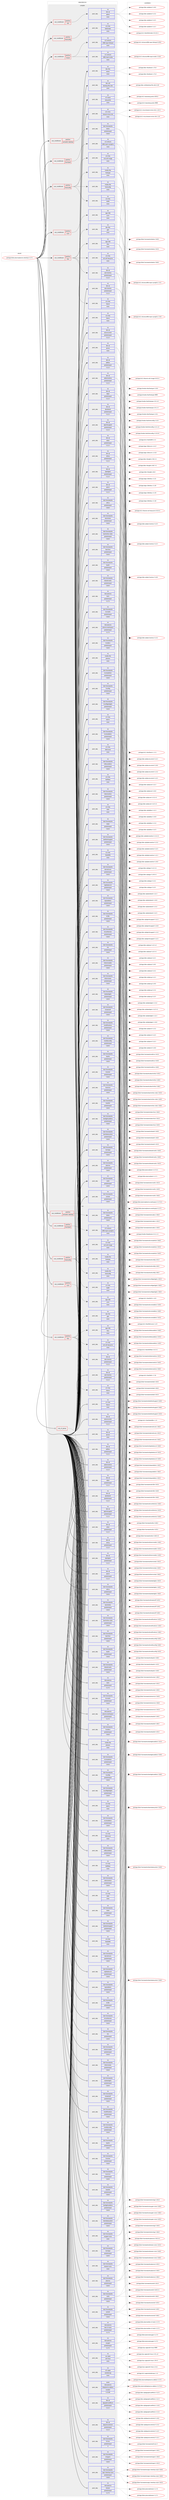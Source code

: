 digraph prolog {

# *************
# Graph options
# *************

newrank=true;
concentrate=true;
compound=true;
graph [rankdir=LR,fontname=Helvetica,fontsize=10,ranksep=1.5];#, ranksep=2.5, nodesep=0.2];
edge  [arrowhead=vee];
node  [fontname=Helvetica,fontsize=10];

# **********
# The ebuild
# **********

subgraph cluster_leftcol {
color=gray;
label=<<i>ebuild</i>>;
id [label="portage://kde-plasma/plasma-desktop-5.17.5", color=red, width=4, href="../kde-plasma/plasma-desktop-5.17.5.svg"];
}

# ****************
# The dependencies
# ****************

subgraph cluster_midcol {
color=gray;
label=<<i>dependencies</i>>;
subgraph cluster_compile {
fillcolor="#eeeeee";
style=filled;
label=<<i>compile</i>>;
subgraph cond54870 {
dependency240156 [label=<<TABLE BORDER="0" CELLBORDER="1" CELLSPACING="0" CELLPADDING="4"><TR><TD ROWSPAN="3" CELLPADDING="10">use_conditional</TD></TR><TR><TD>positive</TD></TR><TR><TD>fontconfig</TD></TR></TABLE>>, shape=none, color=red];
subgraph pack181566 {
dependency240157 [label=<<TABLE BORDER="0" CELLBORDER="1" CELLSPACING="0" CELLPADDING="4" WIDTH="220"><TR><TD ROWSPAN="6" CELLPADDING="30">pack_dep</TD></TR><TR><TD WIDTH="110">no</TD></TR><TR><TD>media-libs</TD></TR><TR><TD>fontconfig</TD></TR><TR><TD>none</TD></TR><TR><TD></TD></TR></TABLE>>, shape=none, color=blue];
}
dependency240156:e -> dependency240157:w [weight=20,style="dashed",arrowhead="vee"];
subgraph pack181567 {
dependency240158 [label=<<TABLE BORDER="0" CELLBORDER="1" CELLSPACING="0" CELLPADDING="4" WIDTH="220"><TR><TD ROWSPAN="6" CELLPADDING="30">pack_dep</TD></TR><TR><TD WIDTH="110">no</TD></TR><TR><TD>media-libs</TD></TR><TR><TD>freetype</TD></TR><TR><TD>none</TD></TR><TR><TD></TD></TR></TABLE>>, shape=none, color=blue];
}
dependency240156:e -> dependency240158:w [weight=20,style="dashed",arrowhead="vee"];
subgraph pack181568 {
dependency240159 [label=<<TABLE BORDER="0" CELLBORDER="1" CELLSPACING="0" CELLPADDING="4" WIDTH="220"><TR><TD ROWSPAN="6" CELLPADDING="30">pack_dep</TD></TR><TR><TD WIDTH="110">no</TD></TR><TR><TD>x11-libs</TD></TR><TR><TD>libXft</TD></TR><TR><TD>none</TD></TR><TR><TD></TD></TR></TABLE>>, shape=none, color=blue];
}
dependency240156:e -> dependency240159:w [weight=20,style="dashed",arrowhead="vee"];
subgraph pack181569 {
dependency240160 [label=<<TABLE BORDER="0" CELLBORDER="1" CELLSPACING="0" CELLPADDING="4" WIDTH="220"><TR><TD ROWSPAN="6" CELLPADDING="30">pack_dep</TD></TR><TR><TD WIDTH="110">no</TD></TR><TR><TD>x11-libs</TD></TR><TR><TD>xcb-util-image</TD></TR><TR><TD>none</TD></TR><TR><TD></TD></TR></TABLE>>, shape=none, color=blue];
}
dependency240156:e -> dependency240160:w [weight=20,style="dashed",arrowhead="vee"];
}
id:e -> dependency240156:w [weight=20,style="solid",arrowhead="vee"];
subgraph cond54871 {
dependency240161 [label=<<TABLE BORDER="0" CELLBORDER="1" CELLSPACING="0" CELLPADDING="4"><TR><TD ROWSPAN="3" CELLPADDING="10">use_conditional</TD></TR><TR><TD>positive</TD></TR><TR><TD>fontconfig</TD></TR></TABLE>>, shape=none, color=red];
subgraph pack181570 {
dependency240162 [label=<<TABLE BORDER="0" CELLBORDER="1" CELLSPACING="0" CELLPADDING="4" WIDTH="220"><TR><TD ROWSPAN="6" CELLPADDING="30">pack_dep</TD></TR><TR><TD WIDTH="110">no</TD></TR><TR><TD>x11-libs</TD></TR><TR><TD>libXrender</TD></TR><TR><TD>none</TD></TR><TR><TD></TD></TR></TABLE>>, shape=none, color=blue];
}
dependency240161:e -> dependency240162:w [weight=20,style="dashed",arrowhead="vee"];
}
id:e -> dependency240161:w [weight=20,style="solid",arrowhead="vee"];
subgraph cond54872 {
dependency240163 [label=<<TABLE BORDER="0" CELLBORDER="1" CELLSPACING="0" CELLPADDING="4"><TR><TD ROWSPAN="3" CELLPADDING="10">use_conditional</TD></TR><TR><TD>positive</TD></TR><TR><TD>ibus</TD></TR></TABLE>>, shape=none, color=red];
subgraph pack181571 {
dependency240164 [label=<<TABLE BORDER="0" CELLBORDER="1" CELLSPACING="0" CELLPADDING="4" WIDTH="220"><TR><TD ROWSPAN="6" CELLPADDING="30">pack_dep</TD></TR><TR><TD WIDTH="110">no</TD></TR><TR><TD>dev-qt</TD></TR><TR><TD>qtx11extras</TD></TR><TR><TD>greaterequal</TD></TR><TR><TD>5.12.3</TD></TR></TABLE>>, shape=none, color=blue];
}
dependency240163:e -> dependency240164:w [weight=20,style="dashed",arrowhead="vee"];
subgraph pack181572 {
dependency240165 [label=<<TABLE BORDER="0" CELLBORDER="1" CELLSPACING="0" CELLPADDING="4" WIDTH="220"><TR><TD ROWSPAN="6" CELLPADDING="30">pack_dep</TD></TR><TR><TD WIDTH="110">no</TD></TR><TR><TD>app-i18n</TD></TR><TR><TD>ibus</TD></TR><TR><TD>none</TD></TR><TR><TD></TD></TR></TABLE>>, shape=none, color=blue];
}
dependency240163:e -> dependency240165:w [weight=20,style="dashed",arrowhead="vee"];
subgraph pack181573 {
dependency240166 [label=<<TABLE BORDER="0" CELLBORDER="1" CELLSPACING="0" CELLPADDING="4" WIDTH="220"><TR><TD ROWSPAN="6" CELLPADDING="30">pack_dep</TD></TR><TR><TD WIDTH="110">no</TD></TR><TR><TD>dev-libs</TD></TR><TR><TD>glib</TD></TR><TR><TD>none</TD></TR><TR><TD></TD></TR></TABLE>>, shape=none, color=blue];
}
dependency240163:e -> dependency240166:w [weight=20,style="dashed",arrowhead="vee"];
subgraph pack181574 {
dependency240167 [label=<<TABLE BORDER="0" CELLBORDER="1" CELLSPACING="0" CELLPADDING="4" WIDTH="220"><TR><TD ROWSPAN="6" CELLPADDING="30">pack_dep</TD></TR><TR><TD WIDTH="110">no</TD></TR><TR><TD>x11-libs</TD></TR><TR><TD>libxcb</TD></TR><TR><TD>none</TD></TR><TR><TD></TD></TR></TABLE>>, shape=none, color=blue];
}
dependency240163:e -> dependency240167:w [weight=20,style="dashed",arrowhead="vee"];
subgraph pack181575 {
dependency240168 [label=<<TABLE BORDER="0" CELLBORDER="1" CELLSPACING="0" CELLPADDING="4" WIDTH="220"><TR><TD ROWSPAN="6" CELLPADDING="30">pack_dep</TD></TR><TR><TD WIDTH="110">no</TD></TR><TR><TD>x11-libs</TD></TR><TR><TD>xcb-util-keysyms</TD></TR><TR><TD>none</TD></TR><TR><TD></TD></TR></TABLE>>, shape=none, color=blue];
}
dependency240163:e -> dependency240168:w [weight=20,style="dashed",arrowhead="vee"];
}
id:e -> dependency240163:w [weight=20,style="solid",arrowhead="vee"];
subgraph cond54873 {
dependency240169 [label=<<TABLE BORDER="0" CELLBORDER="1" CELLSPACING="0" CELLPADDING="4"><TR><TD ROWSPAN="3" CELLPADDING="10">use_conditional</TD></TR><TR><TD>positive</TD></TR><TR><TD>mouse</TD></TR></TABLE>>, shape=none, color=red];
subgraph pack181576 {
dependency240170 [label=<<TABLE BORDER="0" CELLBORDER="1" CELLSPACING="0" CELLPADDING="4" WIDTH="220"><TR><TD ROWSPAN="6" CELLPADDING="30">pack_dep</TD></TR><TR><TD WIDTH="110">no</TD></TR><TR><TD>x11-drivers</TD></TR><TR><TD>xf86-input-evdev</TD></TR><TR><TD>none</TD></TR><TR><TD></TD></TR></TABLE>>, shape=none, color=blue];
}
dependency240169:e -> dependency240170:w [weight=20,style="dashed",arrowhead="vee"];
subgraph pack181577 {
dependency240171 [label=<<TABLE BORDER="0" CELLBORDER="1" CELLSPACING="0" CELLPADDING="4" WIDTH="220"><TR><TD ROWSPAN="6" CELLPADDING="30">pack_dep</TD></TR><TR><TD WIDTH="110">no</TD></TR><TR><TD>x11-drivers</TD></TR><TR><TD>xf86-input-libinput</TD></TR><TR><TD>none</TD></TR><TR><TD></TD></TR></TABLE>>, shape=none, color=blue];
}
dependency240169:e -> dependency240171:w [weight=20,style="dashed",arrowhead="vee"];
}
id:e -> dependency240169:w [weight=20,style="solid",arrowhead="vee"];
subgraph cond54874 {
dependency240172 [label=<<TABLE BORDER="0" CELLBORDER="1" CELLSPACING="0" CELLPADDING="4"><TR><TD ROWSPAN="3" CELLPADDING="10">use_conditional</TD></TR><TR><TD>positive</TD></TR><TR><TD>scim</TD></TR></TABLE>>, shape=none, color=red];
subgraph pack181578 {
dependency240173 [label=<<TABLE BORDER="0" CELLBORDER="1" CELLSPACING="0" CELLPADDING="4" WIDTH="220"><TR><TD ROWSPAN="6" CELLPADDING="30">pack_dep</TD></TR><TR><TD WIDTH="110">no</TD></TR><TR><TD>app-i18n</TD></TR><TR><TD>scim</TD></TR><TR><TD>none</TD></TR><TR><TD></TD></TR></TABLE>>, shape=none, color=blue];
}
dependency240172:e -> dependency240173:w [weight=20,style="dashed",arrowhead="vee"];
}
id:e -> dependency240172:w [weight=20,style="solid",arrowhead="vee"];
subgraph cond54875 {
dependency240174 [label=<<TABLE BORDER="0" CELLBORDER="1" CELLSPACING="0" CELLPADDING="4"><TR><TD ROWSPAN="3" CELLPADDING="10">use_conditional</TD></TR><TR><TD>positive</TD></TR><TR><TD>semantic-desktop</TD></TR></TABLE>>, shape=none, color=red];
subgraph pack181579 {
dependency240175 [label=<<TABLE BORDER="0" CELLBORDER="1" CELLSPACING="0" CELLPADDING="4" WIDTH="220"><TR><TD ROWSPAN="6" CELLPADDING="30">pack_dep</TD></TR><TR><TD WIDTH="110">no</TD></TR><TR><TD>kde-frameworks</TD></TR><TR><TD>baloo</TD></TR><TR><TD>greaterequal</TD></TR><TR><TD>5.64.0</TD></TR></TABLE>>, shape=none, color=blue];
}
dependency240174:e -> dependency240175:w [weight=20,style="dashed",arrowhead="vee"];
}
id:e -> dependency240174:w [weight=20,style="solid",arrowhead="vee"];
subgraph cond54876 {
dependency240176 [label=<<TABLE BORDER="0" CELLBORDER="1" CELLSPACING="0" CELLPADDING="4"><TR><TD ROWSPAN="3" CELLPADDING="10">use_conditional</TD></TR><TR><TD>positive</TD></TR><TR><TD>test</TD></TR></TABLE>>, shape=none, color=red];
subgraph pack181580 {
dependency240177 [label=<<TABLE BORDER="0" CELLBORDER="1" CELLSPACING="0" CELLPADDING="4" WIDTH="220"><TR><TD ROWSPAN="6" CELLPADDING="30">pack_dep</TD></TR><TR><TD WIDTH="110">no</TD></TR><TR><TD>dev-qt</TD></TR><TR><TD>qttest</TD></TR><TR><TD>none</TD></TR><TR><TD></TD></TR></TABLE>>, shape=none, color=blue];
}
dependency240176:e -> dependency240177:w [weight=20,style="dashed",arrowhead="vee"];
}
id:e -> dependency240176:w [weight=20,style="solid",arrowhead="vee"];
subgraph cond54877 {
dependency240178 [label=<<TABLE BORDER="0" CELLBORDER="1" CELLSPACING="0" CELLPADDING="4"><TR><TD ROWSPAN="3" CELLPADDING="10">use_conditional</TD></TR><TR><TD>positive</TD></TR><TR><TD>touchpad</TD></TR></TABLE>>, shape=none, color=red];
subgraph pack181581 {
dependency240179 [label=<<TABLE BORDER="0" CELLBORDER="1" CELLSPACING="0" CELLPADDING="4" WIDTH="220"><TR><TD ROWSPAN="6" CELLPADDING="30">pack_dep</TD></TR><TR><TD WIDTH="110">no</TD></TR><TR><TD>x11-drivers</TD></TR><TR><TD>xf86-input-synaptics</TD></TR><TR><TD>none</TD></TR><TR><TD></TD></TR></TABLE>>, shape=none, color=blue];
}
dependency240178:e -> dependency240179:w [weight=20,style="dashed",arrowhead="vee"];
}
id:e -> dependency240178:w [weight=20,style="solid",arrowhead="vee"];
subgraph pack181582 {
dependency240180 [label=<<TABLE BORDER="0" CELLBORDER="1" CELLSPACING="0" CELLPADDING="4" WIDTH="220"><TR><TD ROWSPAN="6" CELLPADDING="30">pack_dep</TD></TR><TR><TD WIDTH="110">no</TD></TR><TR><TD>dev-libs</TD></TR><TR><TD>boost</TD></TR><TR><TD>none</TD></TR><TR><TD></TD></TR></TABLE>>, shape=none, color=blue];
}
id:e -> dependency240180:w [weight=20,style="solid",arrowhead="vee"];
subgraph pack181583 {
dependency240181 [label=<<TABLE BORDER="0" CELLBORDER="1" CELLSPACING="0" CELLPADDING="4" WIDTH="220"><TR><TD ROWSPAN="6" CELLPADDING="30">pack_dep</TD></TR><TR><TD WIDTH="110">no</TD></TR><TR><TD>dev-qt</TD></TR><TR><TD>qtconcurrent</TD></TR><TR><TD>greaterequal</TD></TR><TR><TD>5.12.3</TD></TR></TABLE>>, shape=none, color=blue];
}
id:e -> dependency240181:w [weight=20,style="solid",arrowhead="vee"];
subgraph pack181584 {
dependency240182 [label=<<TABLE BORDER="0" CELLBORDER="1" CELLSPACING="0" CELLPADDING="4" WIDTH="220"><TR><TD ROWSPAN="6" CELLPADDING="30">pack_dep</TD></TR><TR><TD WIDTH="110">no</TD></TR><TR><TD>dev-qt</TD></TR><TR><TD>qtcore</TD></TR><TR><TD>none</TD></TR><TR><TD></TD></TR></TABLE>>, shape=none, color=blue];
}
id:e -> dependency240182:w [weight=20,style="solid",arrowhead="vee"];
subgraph pack181585 {
dependency240183 [label=<<TABLE BORDER="0" CELLBORDER="1" CELLSPACING="0" CELLPADDING="4" WIDTH="220"><TR><TD ROWSPAN="6" CELLPADDING="30">pack_dep</TD></TR><TR><TD WIDTH="110">no</TD></TR><TR><TD>dev-qt</TD></TR><TR><TD>qtdbus</TD></TR><TR><TD>greaterequal</TD></TR><TR><TD>5.12.3</TD></TR></TABLE>>, shape=none, color=blue];
}
id:e -> dependency240183:w [weight=20,style="solid",arrowhead="vee"];
subgraph pack181586 {
dependency240184 [label=<<TABLE BORDER="0" CELLBORDER="1" CELLSPACING="0" CELLPADDING="4" WIDTH="220"><TR><TD ROWSPAN="6" CELLPADDING="30">pack_dep</TD></TR><TR><TD WIDTH="110">no</TD></TR><TR><TD>dev-qt</TD></TR><TR><TD>qtdeclarative</TD></TR><TR><TD>greaterequal</TD></TR><TR><TD>5.12.3</TD></TR></TABLE>>, shape=none, color=blue];
}
id:e -> dependency240184:w [weight=20,style="solid",arrowhead="vee"];
subgraph pack181587 {
dependency240185 [label=<<TABLE BORDER="0" CELLBORDER="1" CELLSPACING="0" CELLPADDING="4" WIDTH="220"><TR><TD ROWSPAN="6" CELLPADDING="30">pack_dep</TD></TR><TR><TD WIDTH="110">no</TD></TR><TR><TD>dev-qt</TD></TR><TR><TD>qtgui</TD></TR><TR><TD>greaterequal</TD></TR><TR><TD>5.12.3</TD></TR></TABLE>>, shape=none, color=blue];
}
id:e -> dependency240185:w [weight=20,style="solid",arrowhead="vee"];
subgraph pack181588 {
dependency240186 [label=<<TABLE BORDER="0" CELLBORDER="1" CELLSPACING="0" CELLPADDING="4" WIDTH="220"><TR><TD ROWSPAN="6" CELLPADDING="30">pack_dep</TD></TR><TR><TD WIDTH="110">no</TD></TR><TR><TD>dev-qt</TD></TR><TR><TD>qtnetwork</TD></TR><TR><TD>greaterequal</TD></TR><TR><TD>5.12.3</TD></TR></TABLE>>, shape=none, color=blue];
}
id:e -> dependency240186:w [weight=20,style="solid",arrowhead="vee"];
subgraph pack181589 {
dependency240187 [label=<<TABLE BORDER="0" CELLBORDER="1" CELLSPACING="0" CELLPADDING="4" WIDTH="220"><TR><TD ROWSPAN="6" CELLPADDING="30">pack_dep</TD></TR><TR><TD WIDTH="110">no</TD></TR><TR><TD>dev-qt</TD></TR><TR><TD>qtprintsupport</TD></TR><TR><TD>greaterequal</TD></TR><TR><TD>5.12.3</TD></TR></TABLE>>, shape=none, color=blue];
}
id:e -> dependency240187:w [weight=20,style="solid",arrowhead="vee"];
subgraph pack181590 {
dependency240188 [label=<<TABLE BORDER="0" CELLBORDER="1" CELLSPACING="0" CELLPADDING="4" WIDTH="220"><TR><TD ROWSPAN="6" CELLPADDING="30">pack_dep</TD></TR><TR><TD WIDTH="110">no</TD></TR><TR><TD>dev-qt</TD></TR><TR><TD>qtsql</TD></TR><TR><TD>greaterequal</TD></TR><TR><TD>5.12.3</TD></TR></TABLE>>, shape=none, color=blue];
}
id:e -> dependency240188:w [weight=20,style="solid",arrowhead="vee"];
subgraph pack181591 {
dependency240189 [label=<<TABLE BORDER="0" CELLBORDER="1" CELLSPACING="0" CELLPADDING="4" WIDTH="220"><TR><TD ROWSPAN="6" CELLPADDING="30">pack_dep</TD></TR><TR><TD WIDTH="110">no</TD></TR><TR><TD>dev-qt</TD></TR><TR><TD>qtsvg</TD></TR><TR><TD>greaterequal</TD></TR><TR><TD>5.12.3</TD></TR></TABLE>>, shape=none, color=blue];
}
id:e -> dependency240189:w [weight=20,style="solid",arrowhead="vee"];
subgraph pack181592 {
dependency240190 [label=<<TABLE BORDER="0" CELLBORDER="1" CELLSPACING="0" CELLPADDING="4" WIDTH="220"><TR><TD ROWSPAN="6" CELLPADDING="30">pack_dep</TD></TR><TR><TD WIDTH="110">no</TD></TR><TR><TD>dev-qt</TD></TR><TR><TD>qtwidgets</TD></TR><TR><TD>greaterequal</TD></TR><TR><TD>5.12.3</TD></TR></TABLE>>, shape=none, color=blue];
}
id:e -> dependency240190:w [weight=20,style="solid",arrowhead="vee"];
subgraph pack181593 {
dependency240191 [label=<<TABLE BORDER="0" CELLBORDER="1" CELLSPACING="0" CELLPADDING="4" WIDTH="220"><TR><TD ROWSPAN="6" CELLPADDING="30">pack_dep</TD></TR><TR><TD WIDTH="110">no</TD></TR><TR><TD>dev-qt</TD></TR><TR><TD>qtx11extras</TD></TR><TR><TD>greaterequal</TD></TR><TR><TD>5.12.3</TD></TR></TABLE>>, shape=none, color=blue];
}
id:e -> dependency240191:w [weight=20,style="solid",arrowhead="vee"];
subgraph pack181594 {
dependency240192 [label=<<TABLE BORDER="0" CELLBORDER="1" CELLSPACING="0" CELLPADDING="4" WIDTH="220"><TR><TD ROWSPAN="6" CELLPADDING="30">pack_dep</TD></TR><TR><TD WIDTH="110">no</TD></TR><TR><TD>dev-qt</TD></TR><TR><TD>qtxml</TD></TR><TR><TD>greaterequal</TD></TR><TR><TD>5.12.3</TD></TR></TABLE>>, shape=none, color=blue];
}
id:e -> dependency240192:w [weight=20,style="solid",arrowhead="vee"];
subgraph pack181595 {
dependency240193 [label=<<TABLE BORDER="0" CELLBORDER="1" CELLSPACING="0" CELLPADDING="4" WIDTH="220"><TR><TD ROWSPAN="6" CELLPADDING="30">pack_dep</TD></TR><TR><TD WIDTH="110">no</TD></TR><TR><TD>dev-util</TD></TR><TR><TD>desktop-file-utils</TD></TR><TR><TD>none</TD></TR><TR><TD></TD></TR></TABLE>>, shape=none, color=blue];
}
id:e -> dependency240193:w [weight=20,style="solid",arrowhead="vee"];
subgraph pack181596 {
dependency240194 [label=<<TABLE BORDER="0" CELLBORDER="1" CELLSPACING="0" CELLPADDING="4" WIDTH="220"><TR><TD ROWSPAN="6" CELLPADDING="30">pack_dep</TD></TR><TR><TD WIDTH="110">no</TD></TR><TR><TD>kde-frameworks</TD></TR><TR><TD>attica</TD></TR><TR><TD>greaterequal</TD></TR><TR><TD>5.64.0</TD></TR></TABLE>>, shape=none, color=blue];
}
id:e -> dependency240194:w [weight=20,style="solid",arrowhead="vee"];
subgraph pack181597 {
dependency240195 [label=<<TABLE BORDER="0" CELLBORDER="1" CELLSPACING="0" CELLPADDING="4" WIDTH="220"><TR><TD ROWSPAN="6" CELLPADDING="30">pack_dep</TD></TR><TR><TD WIDTH="110">no</TD></TR><TR><TD>kde-frameworks</TD></TR><TR><TD>kactivities</TD></TR><TR><TD>greaterequal</TD></TR><TR><TD>5.64.0</TD></TR></TABLE>>, shape=none, color=blue];
}
id:e -> dependency240195:w [weight=20,style="solid",arrowhead="vee"];
subgraph pack181598 {
dependency240196 [label=<<TABLE BORDER="0" CELLBORDER="1" CELLSPACING="0" CELLPADDING="4" WIDTH="220"><TR><TD ROWSPAN="6" CELLPADDING="30">pack_dep</TD></TR><TR><TD WIDTH="110">no</TD></TR><TR><TD>kde-frameworks</TD></TR><TR><TD>kactivities-stats</TD></TR><TR><TD>greaterequal</TD></TR><TR><TD>5.64.0</TD></TR></TABLE>>, shape=none, color=blue];
}
id:e -> dependency240196:w [weight=20,style="solid",arrowhead="vee"];
subgraph pack181599 {
dependency240197 [label=<<TABLE BORDER="0" CELLBORDER="1" CELLSPACING="0" CELLPADDING="4" WIDTH="220"><TR><TD ROWSPAN="6" CELLPADDING="30">pack_dep</TD></TR><TR><TD WIDTH="110">no</TD></TR><TR><TD>kde-frameworks</TD></TR><TR><TD>karchive</TD></TR><TR><TD>greaterequal</TD></TR><TR><TD>5.64.0</TD></TR></TABLE>>, shape=none, color=blue];
}
id:e -> dependency240197:w [weight=20,style="solid",arrowhead="vee"];
subgraph pack181600 {
dependency240198 [label=<<TABLE BORDER="0" CELLBORDER="1" CELLSPACING="0" CELLPADDING="4" WIDTH="220"><TR><TD ROWSPAN="6" CELLPADDING="30">pack_dep</TD></TR><TR><TD WIDTH="110">no</TD></TR><TR><TD>kde-frameworks</TD></TR><TR><TD>kauth</TD></TR><TR><TD>greaterequal</TD></TR><TR><TD>5.64.0</TD></TR></TABLE>>, shape=none, color=blue];
}
id:e -> dependency240198:w [weight=20,style="solid",arrowhead="vee"];
subgraph pack181601 {
dependency240199 [label=<<TABLE BORDER="0" CELLBORDER="1" CELLSPACING="0" CELLPADDING="4" WIDTH="220"><TR><TD ROWSPAN="6" CELLPADDING="30">pack_dep</TD></TR><TR><TD WIDTH="110">no</TD></TR><TR><TD>kde-frameworks</TD></TR><TR><TD>kbookmarks</TD></TR><TR><TD>greaterequal</TD></TR><TR><TD>5.64.0</TD></TR></TABLE>>, shape=none, color=blue];
}
id:e -> dependency240199:w [weight=20,style="solid",arrowhead="vee"];
subgraph pack181602 {
dependency240200 [label=<<TABLE BORDER="0" CELLBORDER="1" CELLSPACING="0" CELLPADDING="4" WIDTH="220"><TR><TD ROWSPAN="6" CELLPADDING="30">pack_dep</TD></TR><TR><TD WIDTH="110">no</TD></TR><TR><TD>kde-frameworks</TD></TR><TR><TD>kcmutils</TD></TR><TR><TD>greaterequal</TD></TR><TR><TD>5.64.0</TD></TR></TABLE>>, shape=none, color=blue];
}
id:e -> dependency240200:w [weight=20,style="solid",arrowhead="vee"];
subgraph pack181603 {
dependency240201 [label=<<TABLE BORDER="0" CELLBORDER="1" CELLSPACING="0" CELLPADDING="4" WIDTH="220"><TR><TD ROWSPAN="6" CELLPADDING="30">pack_dep</TD></TR><TR><TD WIDTH="110">no</TD></TR><TR><TD>kde-frameworks</TD></TR><TR><TD>kcodecs</TD></TR><TR><TD>greaterequal</TD></TR><TR><TD>5.64.0</TD></TR></TABLE>>, shape=none, color=blue];
}
id:e -> dependency240201:w [weight=20,style="solid",arrowhead="vee"];
subgraph pack181604 {
dependency240202 [label=<<TABLE BORDER="0" CELLBORDER="1" CELLSPACING="0" CELLPADDING="4" WIDTH="220"><TR><TD ROWSPAN="6" CELLPADDING="30">pack_dep</TD></TR><TR><TD WIDTH="110">no</TD></TR><TR><TD>kde-frameworks</TD></TR><TR><TD>kcompletion</TD></TR><TR><TD>greaterequal</TD></TR><TR><TD>5.64.0</TD></TR></TABLE>>, shape=none, color=blue];
}
id:e -> dependency240202:w [weight=20,style="solid",arrowhead="vee"];
subgraph pack181605 {
dependency240203 [label=<<TABLE BORDER="0" CELLBORDER="1" CELLSPACING="0" CELLPADDING="4" WIDTH="220"><TR><TD ROWSPAN="6" CELLPADDING="30">pack_dep</TD></TR><TR><TD WIDTH="110">no</TD></TR><TR><TD>kde-frameworks</TD></TR><TR><TD>kconfig</TD></TR><TR><TD>greaterequal</TD></TR><TR><TD>5.64.0</TD></TR></TABLE>>, shape=none, color=blue];
}
id:e -> dependency240203:w [weight=20,style="solid",arrowhead="vee"];
subgraph pack181606 {
dependency240204 [label=<<TABLE BORDER="0" CELLBORDER="1" CELLSPACING="0" CELLPADDING="4" WIDTH="220"><TR><TD ROWSPAN="6" CELLPADDING="30">pack_dep</TD></TR><TR><TD WIDTH="110">no</TD></TR><TR><TD>kde-frameworks</TD></TR><TR><TD>kconfigwidgets</TD></TR><TR><TD>greaterequal</TD></TR><TR><TD>5.64.0</TD></TR></TABLE>>, shape=none, color=blue];
}
id:e -> dependency240204:w [weight=20,style="solid",arrowhead="vee"];
subgraph pack181607 {
dependency240205 [label=<<TABLE BORDER="0" CELLBORDER="1" CELLSPACING="0" CELLPADDING="4" WIDTH="220"><TR><TD ROWSPAN="6" CELLPADDING="30">pack_dep</TD></TR><TR><TD WIDTH="110">no</TD></TR><TR><TD>kde-frameworks</TD></TR><TR><TD>kcoreaddons</TD></TR><TR><TD>greaterequal</TD></TR><TR><TD>5.64.0</TD></TR></TABLE>>, shape=none, color=blue];
}
id:e -> dependency240205:w [weight=20,style="solid",arrowhead="vee"];
subgraph pack181608 {
dependency240206 [label=<<TABLE BORDER="0" CELLBORDER="1" CELLSPACING="0" CELLPADDING="4" WIDTH="220"><TR><TD ROWSPAN="6" CELLPADDING="30">pack_dep</TD></TR><TR><TD WIDTH="110">no</TD></TR><TR><TD>kde-frameworks</TD></TR><TR><TD>kdbusaddons</TD></TR><TR><TD>greaterequal</TD></TR><TR><TD>5.64.0</TD></TR></TABLE>>, shape=none, color=blue];
}
id:e -> dependency240206:w [weight=20,style="solid",arrowhead="vee"];
subgraph pack181609 {
dependency240207 [label=<<TABLE BORDER="0" CELLBORDER="1" CELLSPACING="0" CELLPADDING="4" WIDTH="220"><TR><TD ROWSPAN="6" CELLPADDING="30">pack_dep</TD></TR><TR><TD WIDTH="110">no</TD></TR><TR><TD>kde-frameworks</TD></TR><TR><TD>kdeclarative</TD></TR><TR><TD>greaterequal</TD></TR><TR><TD>5.64.0</TD></TR></TABLE>>, shape=none, color=blue];
}
id:e -> dependency240207:w [weight=20,style="solid",arrowhead="vee"];
subgraph pack181610 {
dependency240208 [label=<<TABLE BORDER="0" CELLBORDER="1" CELLSPACING="0" CELLPADDING="4" WIDTH="220"><TR><TD ROWSPAN="6" CELLPADDING="30">pack_dep</TD></TR><TR><TD WIDTH="110">no</TD></TR><TR><TD>kde-frameworks</TD></TR><TR><TD>kded</TD></TR><TR><TD>greaterequal</TD></TR><TR><TD>5.64.0</TD></TR></TABLE>>, shape=none, color=blue];
}
id:e -> dependency240208:w [weight=20,style="solid",arrowhead="vee"];
subgraph pack181611 {
dependency240209 [label=<<TABLE BORDER="0" CELLBORDER="1" CELLSPACING="0" CELLPADDING="4" WIDTH="220"><TR><TD ROWSPAN="6" CELLPADDING="30">pack_dep</TD></TR><TR><TD WIDTH="110">no</TD></TR><TR><TD>kde-frameworks</TD></TR><TR><TD>kdelibs4support</TD></TR><TR><TD>greaterequal</TD></TR><TR><TD>5.64.0</TD></TR></TABLE>>, shape=none, color=blue];
}
id:e -> dependency240209:w [weight=20,style="solid",arrowhead="vee"];
subgraph pack181612 {
dependency240210 [label=<<TABLE BORDER="0" CELLBORDER="1" CELLSPACING="0" CELLPADDING="4" WIDTH="220"><TR><TD ROWSPAN="6" CELLPADDING="30">pack_dep</TD></TR><TR><TD WIDTH="110">no</TD></TR><TR><TD>kde-frameworks</TD></TR><TR><TD>kemoticons</TD></TR><TR><TD>greaterequal</TD></TR><TR><TD>5.64.0</TD></TR></TABLE>>, shape=none, color=blue];
}
id:e -> dependency240210:w [weight=20,style="solid",arrowhead="vee"];
subgraph pack181613 {
dependency240211 [label=<<TABLE BORDER="0" CELLBORDER="1" CELLSPACING="0" CELLPADDING="4" WIDTH="220"><TR><TD ROWSPAN="6" CELLPADDING="30">pack_dep</TD></TR><TR><TD WIDTH="110">no</TD></TR><TR><TD>kde-frameworks</TD></TR><TR><TD>kglobalaccel</TD></TR><TR><TD>greaterequal</TD></TR><TR><TD>5.64.0</TD></TR></TABLE>>, shape=none, color=blue];
}
id:e -> dependency240211:w [weight=20,style="solid",arrowhead="vee"];
subgraph pack181614 {
dependency240212 [label=<<TABLE BORDER="0" CELLBORDER="1" CELLSPACING="0" CELLPADDING="4" WIDTH="220"><TR><TD ROWSPAN="6" CELLPADDING="30">pack_dep</TD></TR><TR><TD WIDTH="110">no</TD></TR><TR><TD>kde-frameworks</TD></TR><TR><TD>kguiaddons</TD></TR><TR><TD>greaterequal</TD></TR><TR><TD>5.64.0</TD></TR></TABLE>>, shape=none, color=blue];
}
id:e -> dependency240212:w [weight=20,style="solid",arrowhead="vee"];
subgraph pack181615 {
dependency240213 [label=<<TABLE BORDER="0" CELLBORDER="1" CELLSPACING="0" CELLPADDING="4" WIDTH="220"><TR><TD ROWSPAN="6" CELLPADDING="30">pack_dep</TD></TR><TR><TD WIDTH="110">no</TD></TR><TR><TD>kde-frameworks</TD></TR><TR><TD>ki18n</TD></TR><TR><TD>greaterequal</TD></TR><TR><TD>5.64.0</TD></TR></TABLE>>, shape=none, color=blue];
}
id:e -> dependency240213:w [weight=20,style="solid",arrowhead="vee"];
subgraph pack181616 {
dependency240214 [label=<<TABLE BORDER="0" CELLBORDER="1" CELLSPACING="0" CELLPADDING="4" WIDTH="220"><TR><TD ROWSPAN="6" CELLPADDING="30">pack_dep</TD></TR><TR><TD WIDTH="110">no</TD></TR><TR><TD>kde-frameworks</TD></TR><TR><TD>kiconthemes</TD></TR><TR><TD>greaterequal</TD></TR><TR><TD>5.64.0</TD></TR></TABLE>>, shape=none, color=blue];
}
id:e -> dependency240214:w [weight=20,style="solid",arrowhead="vee"];
subgraph pack181617 {
dependency240215 [label=<<TABLE BORDER="0" CELLBORDER="1" CELLSPACING="0" CELLPADDING="4" WIDTH="220"><TR><TD ROWSPAN="6" CELLPADDING="30">pack_dep</TD></TR><TR><TD WIDTH="110">no</TD></TR><TR><TD>kde-frameworks</TD></TR><TR><TD>kio</TD></TR><TR><TD>greaterequal</TD></TR><TR><TD>5.64.0</TD></TR></TABLE>>, shape=none, color=blue];
}
id:e -> dependency240215:w [weight=20,style="solid",arrowhead="vee"];
subgraph pack181618 {
dependency240216 [label=<<TABLE BORDER="0" CELLBORDER="1" CELLSPACING="0" CELLPADDING="4" WIDTH="220"><TR><TD ROWSPAN="6" CELLPADDING="30">pack_dep</TD></TR><TR><TD WIDTH="110">no</TD></TR><TR><TD>kde-frameworks</TD></TR><TR><TD>kitemmodels</TD></TR><TR><TD>greaterequal</TD></TR><TR><TD>5.64.0</TD></TR></TABLE>>, shape=none, color=blue];
}
id:e -> dependency240216:w [weight=20,style="solid",arrowhead="vee"];
subgraph pack181619 {
dependency240217 [label=<<TABLE BORDER="0" CELLBORDER="1" CELLSPACING="0" CELLPADDING="4" WIDTH="220"><TR><TD ROWSPAN="6" CELLPADDING="30">pack_dep</TD></TR><TR><TD WIDTH="110">no</TD></TR><TR><TD>kde-frameworks</TD></TR><TR><TD>kitemviews</TD></TR><TR><TD>greaterequal</TD></TR><TR><TD>5.64.0</TD></TR></TABLE>>, shape=none, color=blue];
}
id:e -> dependency240217:w [weight=20,style="solid",arrowhead="vee"];
subgraph pack181620 {
dependency240218 [label=<<TABLE BORDER="0" CELLBORDER="1" CELLSPACING="0" CELLPADDING="4" WIDTH="220"><TR><TD ROWSPAN="6" CELLPADDING="30">pack_dep</TD></TR><TR><TD WIDTH="110">no</TD></TR><TR><TD>kde-frameworks</TD></TR><TR><TD>kjobwidgets</TD></TR><TR><TD>greaterequal</TD></TR><TR><TD>5.64.0</TD></TR></TABLE>>, shape=none, color=blue];
}
id:e -> dependency240218:w [weight=20,style="solid",arrowhead="vee"];
subgraph pack181621 {
dependency240219 [label=<<TABLE BORDER="0" CELLBORDER="1" CELLSPACING="0" CELLPADDING="4" WIDTH="220"><TR><TD ROWSPAN="6" CELLPADDING="30">pack_dep</TD></TR><TR><TD WIDTH="110">no</TD></TR><TR><TD>kde-frameworks</TD></TR><TR><TD>knewstuff</TD></TR><TR><TD>greaterequal</TD></TR><TR><TD>5.64.0</TD></TR></TABLE>>, shape=none, color=blue];
}
id:e -> dependency240219:w [weight=20,style="solid",arrowhead="vee"];
subgraph pack181622 {
dependency240220 [label=<<TABLE BORDER="0" CELLBORDER="1" CELLSPACING="0" CELLPADDING="4" WIDTH="220"><TR><TD ROWSPAN="6" CELLPADDING="30">pack_dep</TD></TR><TR><TD WIDTH="110">no</TD></TR><TR><TD>kde-frameworks</TD></TR><TR><TD>knotifications</TD></TR><TR><TD>greaterequal</TD></TR><TR><TD>5.64.0</TD></TR></TABLE>>, shape=none, color=blue];
}
id:e -> dependency240220:w [weight=20,style="solid",arrowhead="vee"];
subgraph pack181623 {
dependency240221 [label=<<TABLE BORDER="0" CELLBORDER="1" CELLSPACING="0" CELLPADDING="4" WIDTH="220"><TR><TD ROWSPAN="6" CELLPADDING="30">pack_dep</TD></TR><TR><TD WIDTH="110">no</TD></TR><TR><TD>kde-frameworks</TD></TR><TR><TD>knotifyconfig</TD></TR><TR><TD>greaterequal</TD></TR><TR><TD>5.64.0</TD></TR></TABLE>>, shape=none, color=blue];
}
id:e -> dependency240221:w [weight=20,style="solid",arrowhead="vee"];
subgraph pack181624 {
dependency240222 [label=<<TABLE BORDER="0" CELLBORDER="1" CELLSPACING="0" CELLPADDING="4" WIDTH="220"><TR><TD ROWSPAN="6" CELLPADDING="30">pack_dep</TD></TR><TR><TD WIDTH="110">no</TD></TR><TR><TD>kde-frameworks</TD></TR><TR><TD>kparts</TD></TR><TR><TD>greaterequal</TD></TR><TR><TD>5.64.0</TD></TR></TABLE>>, shape=none, color=blue];
}
id:e -> dependency240222:w [weight=20,style="solid",arrowhead="vee"];
subgraph pack181625 {
dependency240223 [label=<<TABLE BORDER="0" CELLBORDER="1" CELLSPACING="0" CELLPADDING="4" WIDTH="220"><TR><TD ROWSPAN="6" CELLPADDING="30">pack_dep</TD></TR><TR><TD WIDTH="110">no</TD></TR><TR><TD>kde-frameworks</TD></TR><TR><TD>krunner</TD></TR><TR><TD>greaterequal</TD></TR><TR><TD>5.64.0</TD></TR></TABLE>>, shape=none, color=blue];
}
id:e -> dependency240223:w [weight=20,style="solid",arrowhead="vee"];
subgraph pack181626 {
dependency240224 [label=<<TABLE BORDER="0" CELLBORDER="1" CELLSPACING="0" CELLPADDING="4" WIDTH="220"><TR><TD ROWSPAN="6" CELLPADDING="30">pack_dep</TD></TR><TR><TD WIDTH="110">no</TD></TR><TR><TD>kde-frameworks</TD></TR><TR><TD>kservice</TD></TR><TR><TD>greaterequal</TD></TR><TR><TD>5.64.0</TD></TR></TABLE>>, shape=none, color=blue];
}
id:e -> dependency240224:w [weight=20,style="solid",arrowhead="vee"];
subgraph pack181627 {
dependency240225 [label=<<TABLE BORDER="0" CELLBORDER="1" CELLSPACING="0" CELLPADDING="4" WIDTH="220"><TR><TD ROWSPAN="6" CELLPADDING="30">pack_dep</TD></TR><TR><TD WIDTH="110">no</TD></TR><TR><TD>kde-frameworks</TD></TR><TR><TD>kwallet</TD></TR><TR><TD>greaterequal</TD></TR><TR><TD>5.64.0</TD></TR></TABLE>>, shape=none, color=blue];
}
id:e -> dependency240225:w [weight=20,style="solid",arrowhead="vee"];
subgraph pack181628 {
dependency240226 [label=<<TABLE BORDER="0" CELLBORDER="1" CELLSPACING="0" CELLPADDING="4" WIDTH="220"><TR><TD ROWSPAN="6" CELLPADDING="30">pack_dep</TD></TR><TR><TD WIDTH="110">no</TD></TR><TR><TD>kde-frameworks</TD></TR><TR><TD>kwidgetsaddons</TD></TR><TR><TD>greaterequal</TD></TR><TR><TD>5.64.0</TD></TR></TABLE>>, shape=none, color=blue];
}
id:e -> dependency240226:w [weight=20,style="solid",arrowhead="vee"];
subgraph pack181629 {
dependency240227 [label=<<TABLE BORDER="0" CELLBORDER="1" CELLSPACING="0" CELLPADDING="4" WIDTH="220"><TR><TD ROWSPAN="6" CELLPADDING="30">pack_dep</TD></TR><TR><TD WIDTH="110">no</TD></TR><TR><TD>kde-frameworks</TD></TR><TR><TD>kwindowsystem</TD></TR><TR><TD>greaterequal</TD></TR><TR><TD>5.64.0</TD></TR></TABLE>>, shape=none, color=blue];
}
id:e -> dependency240227:w [weight=20,style="solid",arrowhead="vee"];
subgraph pack181630 {
dependency240228 [label=<<TABLE BORDER="0" CELLBORDER="1" CELLSPACING="0" CELLPADDING="4" WIDTH="220"><TR><TD ROWSPAN="6" CELLPADDING="30">pack_dep</TD></TR><TR><TD WIDTH="110">no</TD></TR><TR><TD>kde-frameworks</TD></TR><TR><TD>kxmlgui</TD></TR><TR><TD>greaterequal</TD></TR><TR><TD>5.64.0</TD></TR></TABLE>>, shape=none, color=blue];
}
id:e -> dependency240228:w [weight=20,style="solid",arrowhead="vee"];
subgraph pack181631 {
dependency240229 [label=<<TABLE BORDER="0" CELLBORDER="1" CELLSPACING="0" CELLPADDING="4" WIDTH="220"><TR><TD ROWSPAN="6" CELLPADDING="30">pack_dep</TD></TR><TR><TD WIDTH="110">no</TD></TR><TR><TD>kde-frameworks</TD></TR><TR><TD>plasma</TD></TR><TR><TD>greaterequal</TD></TR><TR><TD>5.64.0</TD></TR></TABLE>>, shape=none, color=blue];
}
id:e -> dependency240229:w [weight=20,style="solid",arrowhead="vee"];
subgraph pack181632 {
dependency240230 [label=<<TABLE BORDER="0" CELLBORDER="1" CELLSPACING="0" CELLPADDING="4" WIDTH="220"><TR><TD ROWSPAN="6" CELLPADDING="30">pack_dep</TD></TR><TR><TD WIDTH="110">no</TD></TR><TR><TD>kde-frameworks</TD></TR><TR><TD>solid</TD></TR><TR><TD>greaterequal</TD></TR><TR><TD>5.64.0</TD></TR></TABLE>>, shape=none, color=blue];
}
id:e -> dependency240230:w [weight=20,style="solid",arrowhead="vee"];
subgraph pack181633 {
dependency240231 [label=<<TABLE BORDER="0" CELLBORDER="1" CELLSPACING="0" CELLPADDING="4" WIDTH="220"><TR><TD ROWSPAN="6" CELLPADDING="30">pack_dep</TD></TR><TR><TD WIDTH="110">no</TD></TR><TR><TD>kde-frameworks</TD></TR><TR><TD>sonnet</TD></TR><TR><TD>greaterequal</TD></TR><TR><TD>5.64.0</TD></TR></TABLE>>, shape=none, color=blue];
}
id:e -> dependency240231:w [weight=20,style="solid",arrowhead="vee"];
subgraph pack181634 {
dependency240232 [label=<<TABLE BORDER="0" CELLBORDER="1" CELLSPACING="0" CELLPADDING="4" WIDTH="220"><TR><TD ROWSPAN="6" CELLPADDING="30">pack_dep</TD></TR><TR><TD WIDTH="110">no</TD></TR><TR><TD>kde-plasma</TD></TR><TR><TD>kwin</TD></TR><TR><TD>greaterequal</TD></TR><TR><TD>5.17.5</TD></TR></TABLE>>, shape=none, color=blue];
}
id:e -> dependency240232:w [weight=20,style="solid",arrowhead="vee"];
subgraph pack181635 {
dependency240233 [label=<<TABLE BORDER="0" CELLBORDER="1" CELLSPACING="0" CELLPADDING="4" WIDTH="220"><TR><TD ROWSPAN="6" CELLPADDING="30">pack_dep</TD></TR><TR><TD WIDTH="110">no</TD></TR><TR><TD>kde-plasma</TD></TR><TR><TD>plasma-workspace</TD></TR><TR><TD>greaterequal</TD></TR><TR><TD>5.17.5</TD></TR></TABLE>>, shape=none, color=blue];
}
id:e -> dependency240233:w [weight=20,style="solid",arrowhead="vee"];
subgraph pack181636 {
dependency240234 [label=<<TABLE BORDER="0" CELLBORDER="1" CELLSPACING="0" CELLPADDING="4" WIDTH="220"><TR><TD ROWSPAN="6" CELLPADDING="30">pack_dep</TD></TR><TR><TD WIDTH="110">no</TD></TR><TR><TD>media-libs</TD></TR><TR><TD>phonon</TD></TR><TR><TD>none</TD></TR><TR><TD></TD></TR></TABLE>>, shape=none, color=blue];
}
id:e -> dependency240234:w [weight=20,style="solid",arrowhead="vee"];
subgraph pack181637 {
dependency240235 [label=<<TABLE BORDER="0" CELLBORDER="1" CELLSPACING="0" CELLPADDING="4" WIDTH="220"><TR><TD ROWSPAN="6" CELLPADDING="30">pack_dep</TD></TR><TR><TD WIDTH="110">no</TD></TR><TR><TD>x11-base</TD></TR><TR><TD>xorg-proto</TD></TR><TR><TD>none</TD></TR><TR><TD></TD></TR></TABLE>>, shape=none, color=blue];
}
id:e -> dependency240235:w [weight=20,style="solid",arrowhead="vee"];
subgraph pack181638 {
dependency240236 [label=<<TABLE BORDER="0" CELLBORDER="1" CELLSPACING="0" CELLPADDING="4" WIDTH="220"><TR><TD ROWSPAN="6" CELLPADDING="30">pack_dep</TD></TR><TR><TD WIDTH="110">no</TD></TR><TR><TD>x11-libs</TD></TR><TR><TD>libX11</TD></TR><TR><TD>none</TD></TR><TR><TD></TD></TR></TABLE>>, shape=none, color=blue];
}
id:e -> dependency240236:w [weight=20,style="solid",arrowhead="vee"];
subgraph pack181639 {
dependency240237 [label=<<TABLE BORDER="0" CELLBORDER="1" CELLSPACING="0" CELLPADDING="4" WIDTH="220"><TR><TD ROWSPAN="6" CELLPADDING="30">pack_dep</TD></TR><TR><TD WIDTH="110">no</TD></TR><TR><TD>x11-libs</TD></TR><TR><TD>libXcursor</TD></TR><TR><TD>none</TD></TR><TR><TD></TD></TR></TABLE>>, shape=none, color=blue];
}
id:e -> dependency240237:w [weight=20,style="solid",arrowhead="vee"];
subgraph pack181640 {
dependency240238 [label=<<TABLE BORDER="0" CELLBORDER="1" CELLSPACING="0" CELLPADDING="4" WIDTH="220"><TR><TD ROWSPAN="6" CELLPADDING="30">pack_dep</TD></TR><TR><TD WIDTH="110">no</TD></TR><TR><TD>x11-libs</TD></TR><TR><TD>libXfixes</TD></TR><TR><TD>none</TD></TR><TR><TD></TD></TR></TABLE>>, shape=none, color=blue];
}
id:e -> dependency240238:w [weight=20,style="solid",arrowhead="vee"];
subgraph pack181641 {
dependency240239 [label=<<TABLE BORDER="0" CELLBORDER="1" CELLSPACING="0" CELLPADDING="4" WIDTH="220"><TR><TD ROWSPAN="6" CELLPADDING="30">pack_dep</TD></TR><TR><TD WIDTH="110">no</TD></TR><TR><TD>x11-libs</TD></TR><TR><TD>libXi</TD></TR><TR><TD>none</TD></TR><TR><TD></TD></TR></TABLE>>, shape=none, color=blue];
}
id:e -> dependency240239:w [weight=20,style="solid",arrowhead="vee"];
subgraph pack181642 {
dependency240240 [label=<<TABLE BORDER="0" CELLBORDER="1" CELLSPACING="0" CELLPADDING="4" WIDTH="220"><TR><TD ROWSPAN="6" CELLPADDING="30">pack_dep</TD></TR><TR><TD WIDTH="110">no</TD></TR><TR><TD>x11-libs</TD></TR><TR><TD>libxcb</TD></TR><TR><TD>none</TD></TR><TR><TD></TD></TR></TABLE>>, shape=none, color=blue];
}
id:e -> dependency240240:w [weight=20,style="solid",arrowhead="vee"];
subgraph pack181643 {
dependency240241 [label=<<TABLE BORDER="0" CELLBORDER="1" CELLSPACING="0" CELLPADDING="4" WIDTH="220"><TR><TD ROWSPAN="6" CELLPADDING="30">pack_dep</TD></TR><TR><TD WIDTH="110">no</TD></TR><TR><TD>x11-libs</TD></TR><TR><TD>libxkbfile</TD></TR><TR><TD>none</TD></TR><TR><TD></TD></TR></TABLE>>, shape=none, color=blue];
}
id:e -> dependency240241:w [weight=20,style="solid",arrowhead="vee"];
subgraph pack181644 {
dependency240242 [label=<<TABLE BORDER="0" CELLBORDER="1" CELLSPACING="0" CELLPADDING="4" WIDTH="220"><TR><TD ROWSPAN="6" CELLPADDING="30">pack_dep</TD></TR><TR><TD WIDTH="110">no</TD></TR><TR><TD>x11-misc</TD></TR><TR><TD>shared-mime-info</TD></TR><TR><TD>none</TD></TR><TR><TD></TD></TR></TABLE>>, shape=none, color=blue];
}
id:e -> dependency240242:w [weight=20,style="solid",arrowhead="vee"];
}
subgraph cluster_compileandrun {
fillcolor="#eeeeee";
style=filled;
label=<<i>compile and run</i>>;
}
subgraph cluster_run {
fillcolor="#eeeeee";
style=filled;
label=<<i>run</i>>;
subgraph any3535 {
dependency240243 [label=<<TABLE BORDER="0" CELLBORDER="1" CELLSPACING="0" CELLPADDING="4"><TR><TD CELLPADDING="10">any_of_group</TD></TR></TABLE>>, shape=none, color=red];subgraph pack181645 {
dependency240244 [label=<<TABLE BORDER="0" CELLBORDER="1" CELLSPACING="0" CELLPADDING="4" WIDTH="220"><TR><TD ROWSPAN="6" CELLPADDING="30">pack_dep</TD></TR><TR><TD WIDTH="110">no</TD></TR><TR><TD>kde-frameworks</TD></TR><TR><TD>breeze-icons</TD></TR><TR><TD>none</TD></TR><TR><TD></TD></TR></TABLE>>, shape=none, color=blue];
}
dependency240243:e -> dependency240244:w [weight=20,style="dotted",arrowhead="oinv"];
subgraph pack181646 {
dependency240245 [label=<<TABLE BORDER="0" CELLBORDER="1" CELLSPACING="0" CELLPADDING="4" WIDTH="220"><TR><TD ROWSPAN="6" CELLPADDING="30">pack_dep</TD></TR><TR><TD WIDTH="110">no</TD></TR><TR><TD>kde-frameworks</TD></TR><TR><TD>oxygen-icons</TD></TR><TR><TD>none</TD></TR><TR><TD></TD></TR></TABLE>>, shape=none, color=blue];
}
dependency240243:e -> dependency240245:w [weight=20,style="dotted",arrowhead="oinv"];
}
id:e -> dependency240243:w [weight=20,style="solid",arrowhead="odot"];
subgraph cond54878 {
dependency240246 [label=<<TABLE BORDER="0" CELLBORDER="1" CELLSPACING="0" CELLPADDING="4"><TR><TD ROWSPAN="3" CELLPADDING="10">use_conditional</TD></TR><TR><TD>positive</TD></TR><TR><TD>fontconfig</TD></TR></TABLE>>, shape=none, color=red];
subgraph pack181647 {
dependency240247 [label=<<TABLE BORDER="0" CELLBORDER="1" CELLSPACING="0" CELLPADDING="4" WIDTH="220"><TR><TD ROWSPAN="6" CELLPADDING="30">pack_dep</TD></TR><TR><TD WIDTH="110">no</TD></TR><TR><TD>media-libs</TD></TR><TR><TD>fontconfig</TD></TR><TR><TD>none</TD></TR><TR><TD></TD></TR></TABLE>>, shape=none, color=blue];
}
dependency240246:e -> dependency240247:w [weight=20,style="dashed",arrowhead="vee"];
subgraph pack181648 {
dependency240248 [label=<<TABLE BORDER="0" CELLBORDER="1" CELLSPACING="0" CELLPADDING="4" WIDTH="220"><TR><TD ROWSPAN="6" CELLPADDING="30">pack_dep</TD></TR><TR><TD WIDTH="110">no</TD></TR><TR><TD>media-libs</TD></TR><TR><TD>freetype</TD></TR><TR><TD>none</TD></TR><TR><TD></TD></TR></TABLE>>, shape=none, color=blue];
}
dependency240246:e -> dependency240248:w [weight=20,style="dashed",arrowhead="vee"];
subgraph pack181649 {
dependency240249 [label=<<TABLE BORDER="0" CELLBORDER="1" CELLSPACING="0" CELLPADDING="4" WIDTH="220"><TR><TD ROWSPAN="6" CELLPADDING="30">pack_dep</TD></TR><TR><TD WIDTH="110">no</TD></TR><TR><TD>x11-libs</TD></TR><TR><TD>libXft</TD></TR><TR><TD>none</TD></TR><TR><TD></TD></TR></TABLE>>, shape=none, color=blue];
}
dependency240246:e -> dependency240249:w [weight=20,style="dashed",arrowhead="vee"];
subgraph pack181650 {
dependency240250 [label=<<TABLE BORDER="0" CELLBORDER="1" CELLSPACING="0" CELLPADDING="4" WIDTH="220"><TR><TD ROWSPAN="6" CELLPADDING="30">pack_dep</TD></TR><TR><TD WIDTH="110">no</TD></TR><TR><TD>x11-libs</TD></TR><TR><TD>xcb-util-image</TD></TR><TR><TD>none</TD></TR><TR><TD></TD></TR></TABLE>>, shape=none, color=blue];
}
dependency240246:e -> dependency240250:w [weight=20,style="dashed",arrowhead="vee"];
}
id:e -> dependency240246:w [weight=20,style="solid",arrowhead="odot"];
subgraph cond54879 {
dependency240251 [label=<<TABLE BORDER="0" CELLBORDER="1" CELLSPACING="0" CELLPADDING="4"><TR><TD ROWSPAN="3" CELLPADDING="10">use_conditional</TD></TR><TR><TD>positive</TD></TR><TR><TD>ibus</TD></TR></TABLE>>, shape=none, color=red];
subgraph pack181651 {
dependency240252 [label=<<TABLE BORDER="0" CELLBORDER="1" CELLSPACING="0" CELLPADDING="4" WIDTH="220"><TR><TD ROWSPAN="6" CELLPADDING="30">pack_dep</TD></TR><TR><TD WIDTH="110">no</TD></TR><TR><TD>dev-qt</TD></TR><TR><TD>qtx11extras</TD></TR><TR><TD>greaterequal</TD></TR><TR><TD>5.12.3</TD></TR></TABLE>>, shape=none, color=blue];
}
dependency240251:e -> dependency240252:w [weight=20,style="dashed",arrowhead="vee"];
subgraph pack181652 {
dependency240253 [label=<<TABLE BORDER="0" CELLBORDER="1" CELLSPACING="0" CELLPADDING="4" WIDTH="220"><TR><TD ROWSPAN="6" CELLPADDING="30">pack_dep</TD></TR><TR><TD WIDTH="110">no</TD></TR><TR><TD>app-i18n</TD></TR><TR><TD>ibus</TD></TR><TR><TD>none</TD></TR><TR><TD></TD></TR></TABLE>>, shape=none, color=blue];
}
dependency240251:e -> dependency240253:w [weight=20,style="dashed",arrowhead="vee"];
subgraph pack181653 {
dependency240254 [label=<<TABLE BORDER="0" CELLBORDER="1" CELLSPACING="0" CELLPADDING="4" WIDTH="220"><TR><TD ROWSPAN="6" CELLPADDING="30">pack_dep</TD></TR><TR><TD WIDTH="110">no</TD></TR><TR><TD>dev-libs</TD></TR><TR><TD>glib</TD></TR><TR><TD>none</TD></TR><TR><TD></TD></TR></TABLE>>, shape=none, color=blue];
}
dependency240251:e -> dependency240254:w [weight=20,style="dashed",arrowhead="vee"];
subgraph pack181654 {
dependency240255 [label=<<TABLE BORDER="0" CELLBORDER="1" CELLSPACING="0" CELLPADDING="4" WIDTH="220"><TR><TD ROWSPAN="6" CELLPADDING="30">pack_dep</TD></TR><TR><TD WIDTH="110">no</TD></TR><TR><TD>x11-libs</TD></TR><TR><TD>libxcb</TD></TR><TR><TD>none</TD></TR><TR><TD></TD></TR></TABLE>>, shape=none, color=blue];
}
dependency240251:e -> dependency240255:w [weight=20,style="dashed",arrowhead="vee"];
subgraph pack181655 {
dependency240256 [label=<<TABLE BORDER="0" CELLBORDER="1" CELLSPACING="0" CELLPADDING="4" WIDTH="220"><TR><TD ROWSPAN="6" CELLPADDING="30">pack_dep</TD></TR><TR><TD WIDTH="110">no</TD></TR><TR><TD>x11-libs</TD></TR><TR><TD>xcb-util-keysyms</TD></TR><TR><TD>none</TD></TR><TR><TD></TD></TR></TABLE>>, shape=none, color=blue];
}
dependency240251:e -> dependency240256:w [weight=20,style="dashed",arrowhead="vee"];
}
id:e -> dependency240251:w [weight=20,style="solid",arrowhead="odot"];
subgraph cond54880 {
dependency240257 [label=<<TABLE BORDER="0" CELLBORDER="1" CELLSPACING="0" CELLPADDING="4"><TR><TD ROWSPAN="3" CELLPADDING="10">use_conditional</TD></TR><TR><TD>positive</TD></TR><TR><TD>scim</TD></TR></TABLE>>, shape=none, color=red];
subgraph pack181656 {
dependency240258 [label=<<TABLE BORDER="0" CELLBORDER="1" CELLSPACING="0" CELLPADDING="4" WIDTH="220"><TR><TD ROWSPAN="6" CELLPADDING="30">pack_dep</TD></TR><TR><TD WIDTH="110">no</TD></TR><TR><TD>app-i18n</TD></TR><TR><TD>scim</TD></TR><TR><TD>none</TD></TR><TR><TD></TD></TR></TABLE>>, shape=none, color=blue];
}
dependency240257:e -> dependency240258:w [weight=20,style="dashed",arrowhead="vee"];
}
id:e -> dependency240257:w [weight=20,style="solid",arrowhead="odot"];
subgraph cond54881 {
dependency240259 [label=<<TABLE BORDER="0" CELLBORDER="1" CELLSPACING="0" CELLPADDING="4"><TR><TD ROWSPAN="3" CELLPADDING="10">use_conditional</TD></TR><TR><TD>positive</TD></TR><TR><TD>semantic-desktop</TD></TR></TABLE>>, shape=none, color=red];
subgraph pack181657 {
dependency240260 [label=<<TABLE BORDER="0" CELLBORDER="1" CELLSPACING="0" CELLPADDING="4" WIDTH="220"><TR><TD ROWSPAN="6" CELLPADDING="30">pack_dep</TD></TR><TR><TD WIDTH="110">no</TD></TR><TR><TD>kde-frameworks</TD></TR><TR><TD>baloo</TD></TR><TR><TD>greaterequal</TD></TR><TR><TD>5.64.0</TD></TR></TABLE>>, shape=none, color=blue];
}
dependency240259:e -> dependency240260:w [weight=20,style="dashed",arrowhead="vee"];
}
id:e -> dependency240259:w [weight=20,style="solid",arrowhead="odot"];
subgraph cond54882 {
dependency240261 [label=<<TABLE BORDER="0" CELLBORDER="1" CELLSPACING="0" CELLPADDING="4"><TR><TD ROWSPAN="3" CELLPADDING="10">use_conditional</TD></TR><TR><TD>positive</TD></TR><TR><TD>touchpad</TD></TR></TABLE>>, shape=none, color=red];
subgraph pack181658 {
dependency240262 [label=<<TABLE BORDER="0" CELLBORDER="1" CELLSPACING="0" CELLPADDING="4" WIDTH="220"><TR><TD ROWSPAN="6" CELLPADDING="30">pack_dep</TD></TR><TR><TD WIDTH="110">no</TD></TR><TR><TD>x11-drivers</TD></TR><TR><TD>xf86-input-synaptics</TD></TR><TR><TD>none</TD></TR><TR><TD></TD></TR></TABLE>>, shape=none, color=blue];
}
dependency240261:e -> dependency240262:w [weight=20,style="dashed",arrowhead="vee"];
}
id:e -> dependency240261:w [weight=20,style="solid",arrowhead="odot"];
subgraph pack181659 {
dependency240263 [label=<<TABLE BORDER="0" CELLBORDER="1" CELLSPACING="0" CELLPADDING="4" WIDTH="220"><TR><TD ROWSPAN="6" CELLPADDING="30">pack_dep</TD></TR><TR><TD WIDTH="110">no</TD></TR><TR><TD>dev-qt</TD></TR><TR><TD>qtconcurrent</TD></TR><TR><TD>greaterequal</TD></TR><TR><TD>5.12.3</TD></TR></TABLE>>, shape=none, color=blue];
}
id:e -> dependency240263:w [weight=20,style="solid",arrowhead="odot"];
subgraph pack181660 {
dependency240264 [label=<<TABLE BORDER="0" CELLBORDER="1" CELLSPACING="0" CELLPADDING="4" WIDTH="220"><TR><TD ROWSPAN="6" CELLPADDING="30">pack_dep</TD></TR><TR><TD WIDTH="110">no</TD></TR><TR><TD>dev-qt</TD></TR><TR><TD>qtcore</TD></TR><TR><TD>none</TD></TR><TR><TD></TD></TR></TABLE>>, shape=none, color=blue];
}
id:e -> dependency240264:w [weight=20,style="solid",arrowhead="odot"];
subgraph pack181661 {
dependency240265 [label=<<TABLE BORDER="0" CELLBORDER="1" CELLSPACING="0" CELLPADDING="4" WIDTH="220"><TR><TD ROWSPAN="6" CELLPADDING="30">pack_dep</TD></TR><TR><TD WIDTH="110">no</TD></TR><TR><TD>dev-qt</TD></TR><TR><TD>qtdbus</TD></TR><TR><TD>greaterequal</TD></TR><TR><TD>5.12.3</TD></TR></TABLE>>, shape=none, color=blue];
}
id:e -> dependency240265:w [weight=20,style="solid",arrowhead="odot"];
subgraph pack181662 {
dependency240266 [label=<<TABLE BORDER="0" CELLBORDER="1" CELLSPACING="0" CELLPADDING="4" WIDTH="220"><TR><TD ROWSPAN="6" CELLPADDING="30">pack_dep</TD></TR><TR><TD WIDTH="110">no</TD></TR><TR><TD>dev-qt</TD></TR><TR><TD>qtdeclarative</TD></TR><TR><TD>greaterequal</TD></TR><TR><TD>5.12.3</TD></TR></TABLE>>, shape=none, color=blue];
}
id:e -> dependency240266:w [weight=20,style="solid",arrowhead="odot"];
subgraph pack181663 {
dependency240267 [label=<<TABLE BORDER="0" CELLBORDER="1" CELLSPACING="0" CELLPADDING="4" WIDTH="220"><TR><TD ROWSPAN="6" CELLPADDING="30">pack_dep</TD></TR><TR><TD WIDTH="110">no</TD></TR><TR><TD>dev-qt</TD></TR><TR><TD>qtgraphicaleffects</TD></TR><TR><TD>greaterequal</TD></TR><TR><TD>5.12.3</TD></TR></TABLE>>, shape=none, color=blue];
}
id:e -> dependency240267:w [weight=20,style="solid",arrowhead="odot"];
subgraph pack181664 {
dependency240268 [label=<<TABLE BORDER="0" CELLBORDER="1" CELLSPACING="0" CELLPADDING="4" WIDTH="220"><TR><TD ROWSPAN="6" CELLPADDING="30">pack_dep</TD></TR><TR><TD WIDTH="110">no</TD></TR><TR><TD>dev-qt</TD></TR><TR><TD>qtgui</TD></TR><TR><TD>greaterequal</TD></TR><TR><TD>5.12.3</TD></TR></TABLE>>, shape=none, color=blue];
}
id:e -> dependency240268:w [weight=20,style="solid",arrowhead="odot"];
subgraph pack181665 {
dependency240269 [label=<<TABLE BORDER="0" CELLBORDER="1" CELLSPACING="0" CELLPADDING="4" WIDTH="220"><TR><TD ROWSPAN="6" CELLPADDING="30">pack_dep</TD></TR><TR><TD WIDTH="110">no</TD></TR><TR><TD>dev-qt</TD></TR><TR><TD>qtnetwork</TD></TR><TR><TD>greaterequal</TD></TR><TR><TD>5.12.3</TD></TR></TABLE>>, shape=none, color=blue];
}
id:e -> dependency240269:w [weight=20,style="solid",arrowhead="odot"];
subgraph pack181666 {
dependency240270 [label=<<TABLE BORDER="0" CELLBORDER="1" CELLSPACING="0" CELLPADDING="4" WIDTH="220"><TR><TD ROWSPAN="6" CELLPADDING="30">pack_dep</TD></TR><TR><TD WIDTH="110">no</TD></TR><TR><TD>dev-qt</TD></TR><TR><TD>qtprintsupport</TD></TR><TR><TD>greaterequal</TD></TR><TR><TD>5.12.3</TD></TR></TABLE>>, shape=none, color=blue];
}
id:e -> dependency240270:w [weight=20,style="solid",arrowhead="odot"];
subgraph pack181667 {
dependency240271 [label=<<TABLE BORDER="0" CELLBORDER="1" CELLSPACING="0" CELLPADDING="4" WIDTH="220"><TR><TD ROWSPAN="6" CELLPADDING="30">pack_dep</TD></TR><TR><TD WIDTH="110">no</TD></TR><TR><TD>dev-qt</TD></TR><TR><TD>qtquickcontrols2</TD></TR><TR><TD>greaterequal</TD></TR><TR><TD>5.12.3</TD></TR></TABLE>>, shape=none, color=blue];
}
id:e -> dependency240271:w [weight=20,style="solid",arrowhead="odot"];
subgraph pack181668 {
dependency240272 [label=<<TABLE BORDER="0" CELLBORDER="1" CELLSPACING="0" CELLPADDING="4" WIDTH="220"><TR><TD ROWSPAN="6" CELLPADDING="30">pack_dep</TD></TR><TR><TD WIDTH="110">no</TD></TR><TR><TD>dev-qt</TD></TR><TR><TD>qtsql</TD></TR><TR><TD>greaterequal</TD></TR><TR><TD>5.12.3</TD></TR></TABLE>>, shape=none, color=blue];
}
id:e -> dependency240272:w [weight=20,style="solid",arrowhead="odot"];
subgraph pack181669 {
dependency240273 [label=<<TABLE BORDER="0" CELLBORDER="1" CELLSPACING="0" CELLPADDING="4" WIDTH="220"><TR><TD ROWSPAN="6" CELLPADDING="30">pack_dep</TD></TR><TR><TD WIDTH="110">no</TD></TR><TR><TD>dev-qt</TD></TR><TR><TD>qtsvg</TD></TR><TR><TD>greaterequal</TD></TR><TR><TD>5.12.3</TD></TR></TABLE>>, shape=none, color=blue];
}
id:e -> dependency240273:w [weight=20,style="solid",arrowhead="odot"];
subgraph pack181670 {
dependency240274 [label=<<TABLE BORDER="0" CELLBORDER="1" CELLSPACING="0" CELLPADDING="4" WIDTH="220"><TR><TD ROWSPAN="6" CELLPADDING="30">pack_dep</TD></TR><TR><TD WIDTH="110">no</TD></TR><TR><TD>dev-qt</TD></TR><TR><TD>qtwidgets</TD></TR><TR><TD>greaterequal</TD></TR><TR><TD>5.12.3</TD></TR></TABLE>>, shape=none, color=blue];
}
id:e -> dependency240274:w [weight=20,style="solid",arrowhead="odot"];
subgraph pack181671 {
dependency240275 [label=<<TABLE BORDER="0" CELLBORDER="1" CELLSPACING="0" CELLPADDING="4" WIDTH="220"><TR><TD ROWSPAN="6" CELLPADDING="30">pack_dep</TD></TR><TR><TD WIDTH="110">no</TD></TR><TR><TD>dev-qt</TD></TR><TR><TD>qtx11extras</TD></TR><TR><TD>greaterequal</TD></TR><TR><TD>5.12.3</TD></TR></TABLE>>, shape=none, color=blue];
}
id:e -> dependency240275:w [weight=20,style="solid",arrowhead="odot"];
subgraph pack181672 {
dependency240276 [label=<<TABLE BORDER="0" CELLBORDER="1" CELLSPACING="0" CELLPADDING="4" WIDTH="220"><TR><TD ROWSPAN="6" CELLPADDING="30">pack_dep</TD></TR><TR><TD WIDTH="110">no</TD></TR><TR><TD>dev-qt</TD></TR><TR><TD>qtxml</TD></TR><TR><TD>greaterequal</TD></TR><TR><TD>5.12.3</TD></TR></TABLE>>, shape=none, color=blue];
}
id:e -> dependency240276:w [weight=20,style="solid",arrowhead="odot"];
subgraph pack181673 {
dependency240277 [label=<<TABLE BORDER="0" CELLBORDER="1" CELLSPACING="0" CELLPADDING="4" WIDTH="220"><TR><TD ROWSPAN="6" CELLPADDING="30">pack_dep</TD></TR><TR><TD WIDTH="110">no</TD></TR><TR><TD>kde-frameworks</TD></TR><TR><TD>attica</TD></TR><TR><TD>greaterequal</TD></TR><TR><TD>5.64.0</TD></TR></TABLE>>, shape=none, color=blue];
}
id:e -> dependency240277:w [weight=20,style="solid",arrowhead="odot"];
subgraph pack181674 {
dependency240278 [label=<<TABLE BORDER="0" CELLBORDER="1" CELLSPACING="0" CELLPADDING="4" WIDTH="220"><TR><TD ROWSPAN="6" CELLPADDING="30">pack_dep</TD></TR><TR><TD WIDTH="110">no</TD></TR><TR><TD>kde-frameworks</TD></TR><TR><TD>kactivities</TD></TR><TR><TD>greaterequal</TD></TR><TR><TD>5.64.0</TD></TR></TABLE>>, shape=none, color=blue];
}
id:e -> dependency240278:w [weight=20,style="solid",arrowhead="odot"];
subgraph pack181675 {
dependency240279 [label=<<TABLE BORDER="0" CELLBORDER="1" CELLSPACING="0" CELLPADDING="4" WIDTH="220"><TR><TD ROWSPAN="6" CELLPADDING="30">pack_dep</TD></TR><TR><TD WIDTH="110">no</TD></TR><TR><TD>kde-frameworks</TD></TR><TR><TD>kactivities-stats</TD></TR><TR><TD>greaterequal</TD></TR><TR><TD>5.64.0</TD></TR></TABLE>>, shape=none, color=blue];
}
id:e -> dependency240279:w [weight=20,style="solid",arrowhead="odot"];
subgraph pack181676 {
dependency240280 [label=<<TABLE BORDER="0" CELLBORDER="1" CELLSPACING="0" CELLPADDING="4" WIDTH="220"><TR><TD ROWSPAN="6" CELLPADDING="30">pack_dep</TD></TR><TR><TD WIDTH="110">no</TD></TR><TR><TD>kde-frameworks</TD></TR><TR><TD>karchive</TD></TR><TR><TD>greaterequal</TD></TR><TR><TD>5.64.0</TD></TR></TABLE>>, shape=none, color=blue];
}
id:e -> dependency240280:w [weight=20,style="solid",arrowhead="odot"];
subgraph pack181677 {
dependency240281 [label=<<TABLE BORDER="0" CELLBORDER="1" CELLSPACING="0" CELLPADDING="4" WIDTH="220"><TR><TD ROWSPAN="6" CELLPADDING="30">pack_dep</TD></TR><TR><TD WIDTH="110">no</TD></TR><TR><TD>kde-frameworks</TD></TR><TR><TD>kauth</TD></TR><TR><TD>greaterequal</TD></TR><TR><TD>5.64.0</TD></TR></TABLE>>, shape=none, color=blue];
}
id:e -> dependency240281:w [weight=20,style="solid",arrowhead="odot"];
subgraph pack181678 {
dependency240282 [label=<<TABLE BORDER="0" CELLBORDER="1" CELLSPACING="0" CELLPADDING="4" WIDTH="220"><TR><TD ROWSPAN="6" CELLPADDING="30">pack_dep</TD></TR><TR><TD WIDTH="110">no</TD></TR><TR><TD>kde-frameworks</TD></TR><TR><TD>kbookmarks</TD></TR><TR><TD>greaterequal</TD></TR><TR><TD>5.64.0</TD></TR></TABLE>>, shape=none, color=blue];
}
id:e -> dependency240282:w [weight=20,style="solid",arrowhead="odot"];
subgraph pack181679 {
dependency240283 [label=<<TABLE BORDER="0" CELLBORDER="1" CELLSPACING="0" CELLPADDING="4" WIDTH="220"><TR><TD ROWSPAN="6" CELLPADDING="30">pack_dep</TD></TR><TR><TD WIDTH="110">no</TD></TR><TR><TD>kde-frameworks</TD></TR><TR><TD>kcmutils</TD></TR><TR><TD>greaterequal</TD></TR><TR><TD>5.64.0</TD></TR></TABLE>>, shape=none, color=blue];
}
id:e -> dependency240283:w [weight=20,style="solid",arrowhead="odot"];
subgraph pack181680 {
dependency240284 [label=<<TABLE BORDER="0" CELLBORDER="1" CELLSPACING="0" CELLPADDING="4" WIDTH="220"><TR><TD ROWSPAN="6" CELLPADDING="30">pack_dep</TD></TR><TR><TD WIDTH="110">no</TD></TR><TR><TD>kde-frameworks</TD></TR><TR><TD>kcodecs</TD></TR><TR><TD>greaterequal</TD></TR><TR><TD>5.64.0</TD></TR></TABLE>>, shape=none, color=blue];
}
id:e -> dependency240284:w [weight=20,style="solid",arrowhead="odot"];
subgraph pack181681 {
dependency240285 [label=<<TABLE BORDER="0" CELLBORDER="1" CELLSPACING="0" CELLPADDING="4" WIDTH="220"><TR><TD ROWSPAN="6" CELLPADDING="30">pack_dep</TD></TR><TR><TD WIDTH="110">no</TD></TR><TR><TD>kde-frameworks</TD></TR><TR><TD>kcompletion</TD></TR><TR><TD>greaterequal</TD></TR><TR><TD>5.64.0</TD></TR></TABLE>>, shape=none, color=blue];
}
id:e -> dependency240285:w [weight=20,style="solid",arrowhead="odot"];
subgraph pack181682 {
dependency240286 [label=<<TABLE BORDER="0" CELLBORDER="1" CELLSPACING="0" CELLPADDING="4" WIDTH="220"><TR><TD ROWSPAN="6" CELLPADDING="30">pack_dep</TD></TR><TR><TD WIDTH="110">no</TD></TR><TR><TD>kde-frameworks</TD></TR><TR><TD>kconfig</TD></TR><TR><TD>greaterequal</TD></TR><TR><TD>5.64.0</TD></TR></TABLE>>, shape=none, color=blue];
}
id:e -> dependency240286:w [weight=20,style="solid",arrowhead="odot"];
subgraph pack181683 {
dependency240287 [label=<<TABLE BORDER="0" CELLBORDER="1" CELLSPACING="0" CELLPADDING="4" WIDTH="220"><TR><TD ROWSPAN="6" CELLPADDING="30">pack_dep</TD></TR><TR><TD WIDTH="110">no</TD></TR><TR><TD>kde-frameworks</TD></TR><TR><TD>kconfigwidgets</TD></TR><TR><TD>greaterequal</TD></TR><TR><TD>5.64.0</TD></TR></TABLE>>, shape=none, color=blue];
}
id:e -> dependency240287:w [weight=20,style="solid",arrowhead="odot"];
subgraph pack181684 {
dependency240288 [label=<<TABLE BORDER="0" CELLBORDER="1" CELLSPACING="0" CELLPADDING="4" WIDTH="220"><TR><TD ROWSPAN="6" CELLPADDING="30">pack_dep</TD></TR><TR><TD WIDTH="110">no</TD></TR><TR><TD>kde-frameworks</TD></TR><TR><TD>kcoreaddons</TD></TR><TR><TD>greaterequal</TD></TR><TR><TD>5.64.0</TD></TR></TABLE>>, shape=none, color=blue];
}
id:e -> dependency240288:w [weight=20,style="solid",arrowhead="odot"];
subgraph pack181685 {
dependency240289 [label=<<TABLE BORDER="0" CELLBORDER="1" CELLSPACING="0" CELLPADDING="4" WIDTH="220"><TR><TD ROWSPAN="6" CELLPADDING="30">pack_dep</TD></TR><TR><TD WIDTH="110">no</TD></TR><TR><TD>kde-frameworks</TD></TR><TR><TD>kdbusaddons</TD></TR><TR><TD>greaterequal</TD></TR><TR><TD>5.64.0</TD></TR></TABLE>>, shape=none, color=blue];
}
id:e -> dependency240289:w [weight=20,style="solid",arrowhead="odot"];
subgraph pack181686 {
dependency240290 [label=<<TABLE BORDER="0" CELLBORDER="1" CELLSPACING="0" CELLPADDING="4" WIDTH="220"><TR><TD ROWSPAN="6" CELLPADDING="30">pack_dep</TD></TR><TR><TD WIDTH="110">no</TD></TR><TR><TD>kde-frameworks</TD></TR><TR><TD>kdeclarative</TD></TR><TR><TD>greaterequal</TD></TR><TR><TD>5.64.0</TD></TR></TABLE>>, shape=none, color=blue];
}
id:e -> dependency240290:w [weight=20,style="solid",arrowhead="odot"];
subgraph pack181687 {
dependency240291 [label=<<TABLE BORDER="0" CELLBORDER="1" CELLSPACING="0" CELLPADDING="4" WIDTH="220"><TR><TD ROWSPAN="6" CELLPADDING="30">pack_dep</TD></TR><TR><TD WIDTH="110">no</TD></TR><TR><TD>kde-frameworks</TD></TR><TR><TD>kded</TD></TR><TR><TD>greaterequal</TD></TR><TR><TD>5.64.0</TD></TR></TABLE>>, shape=none, color=blue];
}
id:e -> dependency240291:w [weight=20,style="solid",arrowhead="odot"];
subgraph pack181688 {
dependency240292 [label=<<TABLE BORDER="0" CELLBORDER="1" CELLSPACING="0" CELLPADDING="4" WIDTH="220"><TR><TD ROWSPAN="6" CELLPADDING="30">pack_dep</TD></TR><TR><TD WIDTH="110">no</TD></TR><TR><TD>kde-frameworks</TD></TR><TR><TD>kdelibs4support</TD></TR><TR><TD>greaterequal</TD></TR><TR><TD>5.64.0</TD></TR></TABLE>>, shape=none, color=blue];
}
id:e -> dependency240292:w [weight=20,style="solid",arrowhead="odot"];
subgraph pack181689 {
dependency240293 [label=<<TABLE BORDER="0" CELLBORDER="1" CELLSPACING="0" CELLPADDING="4" WIDTH="220"><TR><TD ROWSPAN="6" CELLPADDING="30">pack_dep</TD></TR><TR><TD WIDTH="110">no</TD></TR><TR><TD>kde-frameworks</TD></TR><TR><TD>kemoticons</TD></TR><TR><TD>greaterequal</TD></TR><TR><TD>5.64.0</TD></TR></TABLE>>, shape=none, color=blue];
}
id:e -> dependency240293:w [weight=20,style="solid",arrowhead="odot"];
subgraph pack181690 {
dependency240294 [label=<<TABLE BORDER="0" CELLBORDER="1" CELLSPACING="0" CELLPADDING="4" WIDTH="220"><TR><TD ROWSPAN="6" CELLPADDING="30">pack_dep</TD></TR><TR><TD WIDTH="110">no</TD></TR><TR><TD>kde-frameworks</TD></TR><TR><TD>kf-env</TD></TR><TR><TD>greaterequal</TD></TR><TR><TD>4</TD></TR></TABLE>>, shape=none, color=blue];
}
id:e -> dependency240294:w [weight=20,style="solid",arrowhead="odot"];
subgraph pack181691 {
dependency240295 [label=<<TABLE BORDER="0" CELLBORDER="1" CELLSPACING="0" CELLPADDING="4" WIDTH="220"><TR><TD ROWSPAN="6" CELLPADDING="30">pack_dep</TD></TR><TR><TD WIDTH="110">no</TD></TR><TR><TD>kde-frameworks</TD></TR><TR><TD>kglobalaccel</TD></TR><TR><TD>greaterequal</TD></TR><TR><TD>5.64.0</TD></TR></TABLE>>, shape=none, color=blue];
}
id:e -> dependency240295:w [weight=20,style="solid",arrowhead="odot"];
subgraph pack181692 {
dependency240296 [label=<<TABLE BORDER="0" CELLBORDER="1" CELLSPACING="0" CELLPADDING="4" WIDTH="220"><TR><TD ROWSPAN="6" CELLPADDING="30">pack_dep</TD></TR><TR><TD WIDTH="110">no</TD></TR><TR><TD>kde-frameworks</TD></TR><TR><TD>kguiaddons</TD></TR><TR><TD>greaterequal</TD></TR><TR><TD>5.64.0</TD></TR></TABLE>>, shape=none, color=blue];
}
id:e -> dependency240296:w [weight=20,style="solid",arrowhead="odot"];
subgraph pack181693 {
dependency240297 [label=<<TABLE BORDER="0" CELLBORDER="1" CELLSPACING="0" CELLPADDING="4" WIDTH="220"><TR><TD ROWSPAN="6" CELLPADDING="30">pack_dep</TD></TR><TR><TD WIDTH="110">no</TD></TR><TR><TD>kde-frameworks</TD></TR><TR><TD>ki18n</TD></TR><TR><TD>greaterequal</TD></TR><TR><TD>5.64.0</TD></TR></TABLE>>, shape=none, color=blue];
}
id:e -> dependency240297:w [weight=20,style="solid",arrowhead="odot"];
subgraph pack181694 {
dependency240298 [label=<<TABLE BORDER="0" CELLBORDER="1" CELLSPACING="0" CELLPADDING="4" WIDTH="220"><TR><TD ROWSPAN="6" CELLPADDING="30">pack_dep</TD></TR><TR><TD WIDTH="110">no</TD></TR><TR><TD>kde-frameworks</TD></TR><TR><TD>kiconthemes</TD></TR><TR><TD>greaterequal</TD></TR><TR><TD>5.64.0</TD></TR></TABLE>>, shape=none, color=blue];
}
id:e -> dependency240298:w [weight=20,style="solid",arrowhead="odot"];
subgraph pack181695 {
dependency240299 [label=<<TABLE BORDER="0" CELLBORDER="1" CELLSPACING="0" CELLPADDING="4" WIDTH="220"><TR><TD ROWSPAN="6" CELLPADDING="30">pack_dep</TD></TR><TR><TD WIDTH="110">no</TD></TR><TR><TD>kde-frameworks</TD></TR><TR><TD>kio</TD></TR><TR><TD>greaterequal</TD></TR><TR><TD>5.64.0</TD></TR></TABLE>>, shape=none, color=blue];
}
id:e -> dependency240299:w [weight=20,style="solid",arrowhead="odot"];
subgraph pack181696 {
dependency240300 [label=<<TABLE BORDER="0" CELLBORDER="1" CELLSPACING="0" CELLPADDING="4" WIDTH="220"><TR><TD ROWSPAN="6" CELLPADDING="30">pack_dep</TD></TR><TR><TD WIDTH="110">no</TD></TR><TR><TD>kde-frameworks</TD></TR><TR><TD>kirigami</TD></TR><TR><TD>greaterequal</TD></TR><TR><TD>5.64.0</TD></TR></TABLE>>, shape=none, color=blue];
}
id:e -> dependency240300:w [weight=20,style="solid",arrowhead="odot"];
subgraph pack181697 {
dependency240301 [label=<<TABLE BORDER="0" CELLBORDER="1" CELLSPACING="0" CELLPADDING="4" WIDTH="220"><TR><TD ROWSPAN="6" CELLPADDING="30">pack_dep</TD></TR><TR><TD WIDTH="110">no</TD></TR><TR><TD>kde-frameworks</TD></TR><TR><TD>kitemmodels</TD></TR><TR><TD>greaterequal</TD></TR><TR><TD>5.64.0</TD></TR></TABLE>>, shape=none, color=blue];
}
id:e -> dependency240301:w [weight=20,style="solid",arrowhead="odot"];
subgraph pack181698 {
dependency240302 [label=<<TABLE BORDER="0" CELLBORDER="1" CELLSPACING="0" CELLPADDING="4" WIDTH="220"><TR><TD ROWSPAN="6" CELLPADDING="30">pack_dep</TD></TR><TR><TD WIDTH="110">no</TD></TR><TR><TD>kde-frameworks</TD></TR><TR><TD>kitemviews</TD></TR><TR><TD>greaterequal</TD></TR><TR><TD>5.64.0</TD></TR></TABLE>>, shape=none, color=blue];
}
id:e -> dependency240302:w [weight=20,style="solid",arrowhead="odot"];
subgraph pack181699 {
dependency240303 [label=<<TABLE BORDER="0" CELLBORDER="1" CELLSPACING="0" CELLPADDING="4" WIDTH="220"><TR><TD ROWSPAN="6" CELLPADDING="30">pack_dep</TD></TR><TR><TD WIDTH="110">no</TD></TR><TR><TD>kde-frameworks</TD></TR><TR><TD>kjobwidgets</TD></TR><TR><TD>greaterequal</TD></TR><TR><TD>5.64.0</TD></TR></TABLE>>, shape=none, color=blue];
}
id:e -> dependency240303:w [weight=20,style="solid",arrowhead="odot"];
subgraph pack181700 {
dependency240304 [label=<<TABLE BORDER="0" CELLBORDER="1" CELLSPACING="0" CELLPADDING="4" WIDTH="220"><TR><TD ROWSPAN="6" CELLPADDING="30">pack_dep</TD></TR><TR><TD WIDTH="110">no</TD></TR><TR><TD>kde-frameworks</TD></TR><TR><TD>knewstuff</TD></TR><TR><TD>greaterequal</TD></TR><TR><TD>5.64.0</TD></TR></TABLE>>, shape=none, color=blue];
}
id:e -> dependency240304:w [weight=20,style="solid",arrowhead="odot"];
subgraph pack181701 {
dependency240305 [label=<<TABLE BORDER="0" CELLBORDER="1" CELLSPACING="0" CELLPADDING="4" WIDTH="220"><TR><TD ROWSPAN="6" CELLPADDING="30">pack_dep</TD></TR><TR><TD WIDTH="110">no</TD></TR><TR><TD>kde-frameworks</TD></TR><TR><TD>knotifications</TD></TR><TR><TD>greaterequal</TD></TR><TR><TD>5.64.0</TD></TR></TABLE>>, shape=none, color=blue];
}
id:e -> dependency240305:w [weight=20,style="solid",arrowhead="odot"];
subgraph pack181702 {
dependency240306 [label=<<TABLE BORDER="0" CELLBORDER="1" CELLSPACING="0" CELLPADDING="4" WIDTH="220"><TR><TD ROWSPAN="6" CELLPADDING="30">pack_dep</TD></TR><TR><TD WIDTH="110">no</TD></TR><TR><TD>kde-frameworks</TD></TR><TR><TD>knotifyconfig</TD></TR><TR><TD>greaterequal</TD></TR><TR><TD>5.64.0</TD></TR></TABLE>>, shape=none, color=blue];
}
id:e -> dependency240306:w [weight=20,style="solid",arrowhead="odot"];
subgraph pack181703 {
dependency240307 [label=<<TABLE BORDER="0" CELLBORDER="1" CELLSPACING="0" CELLPADDING="4" WIDTH="220"><TR><TD ROWSPAN="6" CELLPADDING="30">pack_dep</TD></TR><TR><TD WIDTH="110">no</TD></TR><TR><TD>kde-frameworks</TD></TR><TR><TD>kparts</TD></TR><TR><TD>greaterequal</TD></TR><TR><TD>5.64.0</TD></TR></TABLE>>, shape=none, color=blue];
}
id:e -> dependency240307:w [weight=20,style="solid",arrowhead="odot"];
subgraph pack181704 {
dependency240308 [label=<<TABLE BORDER="0" CELLBORDER="1" CELLSPACING="0" CELLPADDING="4" WIDTH="220"><TR><TD ROWSPAN="6" CELLPADDING="30">pack_dep</TD></TR><TR><TD WIDTH="110">no</TD></TR><TR><TD>kde-frameworks</TD></TR><TR><TD>krunner</TD></TR><TR><TD>greaterequal</TD></TR><TR><TD>5.64.0</TD></TR></TABLE>>, shape=none, color=blue];
}
id:e -> dependency240308:w [weight=20,style="solid",arrowhead="odot"];
subgraph pack181705 {
dependency240309 [label=<<TABLE BORDER="0" CELLBORDER="1" CELLSPACING="0" CELLPADDING="4" WIDTH="220"><TR><TD ROWSPAN="6" CELLPADDING="30">pack_dep</TD></TR><TR><TD WIDTH="110">no</TD></TR><TR><TD>kde-frameworks</TD></TR><TR><TD>kservice</TD></TR><TR><TD>greaterequal</TD></TR><TR><TD>5.64.0</TD></TR></TABLE>>, shape=none, color=blue];
}
id:e -> dependency240309:w [weight=20,style="solid",arrowhead="odot"];
subgraph pack181706 {
dependency240310 [label=<<TABLE BORDER="0" CELLBORDER="1" CELLSPACING="0" CELLPADDING="4" WIDTH="220"><TR><TD ROWSPAN="6" CELLPADDING="30">pack_dep</TD></TR><TR><TD WIDTH="110">no</TD></TR><TR><TD>kde-frameworks</TD></TR><TR><TD>kwallet</TD></TR><TR><TD>greaterequal</TD></TR><TR><TD>5.64.0</TD></TR></TABLE>>, shape=none, color=blue];
}
id:e -> dependency240310:w [weight=20,style="solid",arrowhead="odot"];
subgraph pack181707 {
dependency240311 [label=<<TABLE BORDER="0" CELLBORDER="1" CELLSPACING="0" CELLPADDING="4" WIDTH="220"><TR><TD ROWSPAN="6" CELLPADDING="30">pack_dep</TD></TR><TR><TD WIDTH="110">no</TD></TR><TR><TD>kde-frameworks</TD></TR><TR><TD>kwidgetsaddons</TD></TR><TR><TD>greaterequal</TD></TR><TR><TD>5.64.0</TD></TR></TABLE>>, shape=none, color=blue];
}
id:e -> dependency240311:w [weight=20,style="solid",arrowhead="odot"];
subgraph pack181708 {
dependency240312 [label=<<TABLE BORDER="0" CELLBORDER="1" CELLSPACING="0" CELLPADDING="4" WIDTH="220"><TR><TD ROWSPAN="6" CELLPADDING="30">pack_dep</TD></TR><TR><TD WIDTH="110">no</TD></TR><TR><TD>kde-frameworks</TD></TR><TR><TD>kwindowsystem</TD></TR><TR><TD>greaterequal</TD></TR><TR><TD>5.64.0</TD></TR></TABLE>>, shape=none, color=blue];
}
id:e -> dependency240312:w [weight=20,style="solid",arrowhead="odot"];
subgraph pack181709 {
dependency240313 [label=<<TABLE BORDER="0" CELLBORDER="1" CELLSPACING="0" CELLPADDING="4" WIDTH="220"><TR><TD ROWSPAN="6" CELLPADDING="30">pack_dep</TD></TR><TR><TD WIDTH="110">no</TD></TR><TR><TD>kde-frameworks</TD></TR><TR><TD>kxmlgui</TD></TR><TR><TD>greaterequal</TD></TR><TR><TD>5.64.0</TD></TR></TABLE>>, shape=none, color=blue];
}
id:e -> dependency240313:w [weight=20,style="solid",arrowhead="odot"];
subgraph pack181710 {
dependency240314 [label=<<TABLE BORDER="0" CELLBORDER="1" CELLSPACING="0" CELLPADDING="4" WIDTH="220"><TR><TD ROWSPAN="6" CELLPADDING="30">pack_dep</TD></TR><TR><TD WIDTH="110">no</TD></TR><TR><TD>kde-frameworks</TD></TR><TR><TD>plasma</TD></TR><TR><TD>greaterequal</TD></TR><TR><TD>5.64.0</TD></TR></TABLE>>, shape=none, color=blue];
}
id:e -> dependency240314:w [weight=20,style="solid",arrowhead="odot"];
subgraph pack181711 {
dependency240315 [label=<<TABLE BORDER="0" CELLBORDER="1" CELLSPACING="0" CELLPADDING="4" WIDTH="220"><TR><TD ROWSPAN="6" CELLPADDING="30">pack_dep</TD></TR><TR><TD WIDTH="110">no</TD></TR><TR><TD>kde-frameworks</TD></TR><TR><TD>qqc2-desktop-style</TD></TR><TR><TD>greaterequal</TD></TR><TR><TD>5.64.0</TD></TR></TABLE>>, shape=none, color=blue];
}
id:e -> dependency240315:w [weight=20,style="solid",arrowhead="odot"];
subgraph pack181712 {
dependency240316 [label=<<TABLE BORDER="0" CELLBORDER="1" CELLSPACING="0" CELLPADDING="4" WIDTH="220"><TR><TD ROWSPAN="6" CELLPADDING="30">pack_dep</TD></TR><TR><TD WIDTH="110">no</TD></TR><TR><TD>kde-frameworks</TD></TR><TR><TD>solid</TD></TR><TR><TD>greaterequal</TD></TR><TR><TD>5.64.0</TD></TR></TABLE>>, shape=none, color=blue];
}
id:e -> dependency240316:w [weight=20,style="solid",arrowhead="odot"];
subgraph pack181713 {
dependency240317 [label=<<TABLE BORDER="0" CELLBORDER="1" CELLSPACING="0" CELLPADDING="4" WIDTH="220"><TR><TD ROWSPAN="6" CELLPADDING="30">pack_dep</TD></TR><TR><TD WIDTH="110">no</TD></TR><TR><TD>kde-frameworks</TD></TR><TR><TD>sonnet</TD></TR><TR><TD>greaterequal</TD></TR><TR><TD>5.64.0</TD></TR></TABLE>>, shape=none, color=blue];
}
id:e -> dependency240317:w [weight=20,style="solid",arrowhead="odot"];
subgraph pack181714 {
dependency240318 [label=<<TABLE BORDER="0" CELLBORDER="1" CELLSPACING="0" CELLPADDING="4" WIDTH="220"><TR><TD ROWSPAN="6" CELLPADDING="30">pack_dep</TD></TR><TR><TD WIDTH="110">no</TD></TR><TR><TD>kde-plasma</TD></TR><TR><TD>breeze</TD></TR><TR><TD>greaterequal</TD></TR><TR><TD>5.17.5</TD></TR></TABLE>>, shape=none, color=blue];
}
id:e -> dependency240318:w [weight=20,style="solid",arrowhead="odot"];
subgraph pack181715 {
dependency240319 [label=<<TABLE BORDER="0" CELLBORDER="1" CELLSPACING="0" CELLPADDING="4" WIDTH="220"><TR><TD ROWSPAN="6" CELLPADDING="30">pack_dep</TD></TR><TR><TD WIDTH="110">no</TD></TR><TR><TD>kde-plasma</TD></TR><TR><TD>kde-cli-tools</TD></TR><TR><TD>greaterequal</TD></TR><TR><TD>5.17.5</TD></TR></TABLE>>, shape=none, color=blue];
}
id:e -> dependency240319:w [weight=20,style="solid",arrowhead="odot"];
subgraph pack181716 {
dependency240320 [label=<<TABLE BORDER="0" CELLBORDER="1" CELLSPACING="0" CELLPADDING="4" WIDTH="220"><TR><TD ROWSPAN="6" CELLPADDING="30">pack_dep</TD></TR><TR><TD WIDTH="110">no</TD></TR><TR><TD>kde-plasma</TD></TR><TR><TD>kwin</TD></TR><TR><TD>greaterequal</TD></TR><TR><TD>5.17.5</TD></TR></TABLE>>, shape=none, color=blue];
}
id:e -> dependency240320:w [weight=20,style="solid",arrowhead="odot"];
subgraph pack181717 {
dependency240321 [label=<<TABLE BORDER="0" CELLBORDER="1" CELLSPACING="0" CELLPADDING="4" WIDTH="220"><TR><TD ROWSPAN="6" CELLPADDING="30">pack_dep</TD></TR><TR><TD WIDTH="110">no</TD></TR><TR><TD>kde-plasma</TD></TR><TR><TD>oxygen</TD></TR><TR><TD>greaterequal</TD></TR><TR><TD>5.17.5</TD></TR></TABLE>>, shape=none, color=blue];
}
id:e -> dependency240321:w [weight=20,style="solid",arrowhead="odot"];
subgraph pack181718 {
dependency240322 [label=<<TABLE BORDER="0" CELLBORDER="1" CELLSPACING="0" CELLPADDING="4" WIDTH="220"><TR><TD ROWSPAN="6" CELLPADDING="30">pack_dep</TD></TR><TR><TD WIDTH="110">no</TD></TR><TR><TD>kde-plasma</TD></TR><TR><TD>plasma-workspace</TD></TR><TR><TD>greaterequal</TD></TR><TR><TD>5.17.5</TD></TR></TABLE>>, shape=none, color=blue];
}
id:e -> dependency240322:w [weight=20,style="solid",arrowhead="odot"];
subgraph pack181719 {
dependency240323 [label=<<TABLE BORDER="0" CELLBORDER="1" CELLSPACING="0" CELLPADDING="4" WIDTH="220"><TR><TD ROWSPAN="6" CELLPADDING="30">pack_dep</TD></TR><TR><TD WIDTH="110">no</TD></TR><TR><TD>media-libs</TD></TR><TR><TD>phonon</TD></TR><TR><TD>none</TD></TR><TR><TD></TD></TR></TABLE>>, shape=none, color=blue];
}
id:e -> dependency240323:w [weight=20,style="solid",arrowhead="odot"];
subgraph pack181720 {
dependency240324 [label=<<TABLE BORDER="0" CELLBORDER="1" CELLSPACING="0" CELLPADDING="4" WIDTH="220"><TR><TD ROWSPAN="6" CELLPADDING="30">pack_dep</TD></TR><TR><TD WIDTH="110">no</TD></TR><TR><TD>sys-apps</TD></TR><TR><TD>util-linux</TD></TR><TR><TD>none</TD></TR><TR><TD></TD></TR></TABLE>>, shape=none, color=blue];
}
id:e -> dependency240324:w [weight=20,style="solid",arrowhead="odot"];
subgraph pack181721 {
dependency240325 [label=<<TABLE BORDER="0" CELLBORDER="1" CELLSPACING="0" CELLPADDING="4" WIDTH="220"><TR><TD ROWSPAN="6" CELLPADDING="30">pack_dep</TD></TR><TR><TD WIDTH="110">no</TD></TR><TR><TD>x11-apps</TD></TR><TR><TD>setxkbmap</TD></TR><TR><TD>none</TD></TR><TR><TD></TD></TR></TABLE>>, shape=none, color=blue];
}
id:e -> dependency240325:w [weight=20,style="solid",arrowhead="odot"];
subgraph pack181722 {
dependency240326 [label=<<TABLE BORDER="0" CELLBORDER="1" CELLSPACING="0" CELLPADDING="4" WIDTH="220"><TR><TD ROWSPAN="6" CELLPADDING="30">pack_dep</TD></TR><TR><TD WIDTH="110">no</TD></TR><TR><TD>x11-libs</TD></TR><TR><TD>libX11</TD></TR><TR><TD>none</TD></TR><TR><TD></TD></TR></TABLE>>, shape=none, color=blue];
}
id:e -> dependency240326:w [weight=20,style="solid",arrowhead="odot"];
subgraph pack181723 {
dependency240327 [label=<<TABLE BORDER="0" CELLBORDER="1" CELLSPACING="0" CELLPADDING="4" WIDTH="220"><TR><TD ROWSPAN="6" CELLPADDING="30">pack_dep</TD></TR><TR><TD WIDTH="110">no</TD></TR><TR><TD>x11-libs</TD></TR><TR><TD>libXcursor</TD></TR><TR><TD>none</TD></TR><TR><TD></TD></TR></TABLE>>, shape=none, color=blue];
}
id:e -> dependency240327:w [weight=20,style="solid",arrowhead="odot"];
subgraph pack181724 {
dependency240328 [label=<<TABLE BORDER="0" CELLBORDER="1" CELLSPACING="0" CELLPADDING="4" WIDTH="220"><TR><TD ROWSPAN="6" CELLPADDING="30">pack_dep</TD></TR><TR><TD WIDTH="110">no</TD></TR><TR><TD>x11-libs</TD></TR><TR><TD>libXfixes</TD></TR><TR><TD>none</TD></TR><TR><TD></TD></TR></TABLE>>, shape=none, color=blue];
}
id:e -> dependency240328:w [weight=20,style="solid",arrowhead="odot"];
subgraph pack181725 {
dependency240329 [label=<<TABLE BORDER="0" CELLBORDER="1" CELLSPACING="0" CELLPADDING="4" WIDTH="220"><TR><TD ROWSPAN="6" CELLPADDING="30">pack_dep</TD></TR><TR><TD WIDTH="110">no</TD></TR><TR><TD>x11-libs</TD></TR><TR><TD>libXi</TD></TR><TR><TD>none</TD></TR><TR><TD></TD></TR></TABLE>>, shape=none, color=blue];
}
id:e -> dependency240329:w [weight=20,style="solid",arrowhead="odot"];
subgraph pack181726 {
dependency240330 [label=<<TABLE BORDER="0" CELLBORDER="1" CELLSPACING="0" CELLPADDING="4" WIDTH="220"><TR><TD ROWSPAN="6" CELLPADDING="30">pack_dep</TD></TR><TR><TD WIDTH="110">no</TD></TR><TR><TD>x11-libs</TD></TR><TR><TD>libxcb</TD></TR><TR><TD>none</TD></TR><TR><TD></TD></TR></TABLE>>, shape=none, color=blue];
}
id:e -> dependency240330:w [weight=20,style="solid",arrowhead="odot"];
subgraph pack181727 {
dependency240331 [label=<<TABLE BORDER="0" CELLBORDER="1" CELLSPACING="0" CELLPADDING="4" WIDTH="220"><TR><TD ROWSPAN="6" CELLPADDING="30">pack_dep</TD></TR><TR><TD WIDTH="110">no</TD></TR><TR><TD>x11-libs</TD></TR><TR><TD>libxkbfile</TD></TR><TR><TD>none</TD></TR><TR><TD></TD></TR></TABLE>>, shape=none, color=blue];
}
id:e -> dependency240331:w [weight=20,style="solid",arrowhead="odot"];
subgraph pack181728 {
dependency240332 [label=<<TABLE BORDER="0" CELLBORDER="1" CELLSPACING="0" CELLPADDING="4" WIDTH="220"><TR><TD ROWSPAN="6" CELLPADDING="30">pack_dep</TD></TR><TR><TD WIDTH="110">weak</TD></TR><TR><TD>kde-plasma</TD></TR><TR><TD>kdeplasma-addons</TD></TR><TR><TD>smaller</TD></TR><TR><TD>5.15.80</TD></TR></TABLE>>, shape=none, color=blue];
}
id:e -> dependency240332:w [weight=20,style="solid",arrowhead="odot"];
}
}

# **************
# The candidates
# **************

subgraph cluster_choices {
rank=same;
color=gray;
label=<<i>candidates</i>>;

subgraph choice181566 {
color=black;
nodesep=1;
choice1091011001059745108105981154710211111011699111110102105103455046495146494511450 [label="portage://media-libs/fontconfig-2.13.1-r2", color=red, width=4,href="../media-libs/fontconfig-2.13.1-r2.svg"];
choice1091011001059745108105981154710211111011699111110102105103455046495146484511452 [label="portage://media-libs/fontconfig-2.13.0-r4", color=red, width=4,href="../media-libs/fontconfig-2.13.0-r4.svg"];
choice109101100105974510810598115471021111101169911111010210510345504649504654 [label="portage://media-libs/fontconfig-2.12.6", color=red, width=4,href="../media-libs/fontconfig-2.12.6.svg"];
dependency240157:e -> choice1091011001059745108105981154710211111011699111110102105103455046495146494511450:w [style=dotted,weight="100"];
dependency240157:e -> choice1091011001059745108105981154710211111011699111110102105103455046495146484511452:w [style=dotted,weight="100"];
dependency240157:e -> choice109101100105974510810598115471021111101169911111010210510345504649504654:w [style=dotted,weight="100"];
}
subgraph choice181567 {
color=black;
nodesep=1;
choice109101100105974510810598115471021141011011161211121014557575757 [label="portage://media-libs/freetype-9999", color=red, width=4,href="../media-libs/freetype-9999.svg"];
choice109101100105974510810598115471021141011011161211121014550465746494511452 [label="portage://media-libs/freetype-2.9.1-r4", color=red, width=4,href="../media-libs/freetype-2.9.1-r4.svg"];
choice109101100105974510810598115471021141011011161211121014550465746494511451 [label="portage://media-libs/freetype-2.9.1-r3", color=red, width=4,href="../media-libs/freetype-2.9.1-r3.svg"];
choice1091011001059745108105981154710211410110111612111210145504649484649 [label="portage://media-libs/freetype-2.10.1", color=red, width=4,href="../media-libs/freetype-2.10.1.svg"];
choice1091011001059745108105981154710211410110111612111210145504649484648 [label="portage://media-libs/freetype-2.10.0", color=red, width=4,href="../media-libs/freetype-2.10.0.svg"];
dependency240158:e -> choice109101100105974510810598115471021141011011161211121014557575757:w [style=dotted,weight="100"];
dependency240158:e -> choice109101100105974510810598115471021141011011161211121014550465746494511452:w [style=dotted,weight="100"];
dependency240158:e -> choice109101100105974510810598115471021141011011161211121014550465746494511451:w [style=dotted,weight="100"];
dependency240158:e -> choice1091011001059745108105981154710211410110111612111210145504649484649:w [style=dotted,weight="100"];
dependency240158:e -> choice1091011001059745108105981154710211410110111612111210145504649484648:w [style=dotted,weight="100"];
}
subgraph choice181568 {
color=black;
nodesep=1;
choice12049494510810598115471081059888102116455046514651 [label="portage://x11-libs/libXft-2.3.3", color=red, width=4,href="../x11-libs/libXft-2.3.3.svg"];
dependency240159:e -> choice12049494510810598115471081059888102116455046514651:w [style=dotted,weight="100"];
}
subgraph choice181569 {
color=black;
nodesep=1;
choice120494945108105981154712099984511711610510845105109971031014548465246484511449 [label="portage://x11-libs/xcb-util-image-0.4.0-r1", color=red, width=4,href="../x11-libs/xcb-util-image-0.4.0-r1.svg"];
dependency240160:e -> choice120494945108105981154712099984511711610510845105109971031014548465246484511449:w [style=dotted,weight="100"];
}
subgraph choice181570 {
color=black;
nodesep=1;
choice12049494510810598115471081059888114101110100101114454846574649484511449 [label="portage://x11-libs/libXrender-0.9.10-r1", color=red, width=4,href="../x11-libs/libXrender-0.9.10-r1.svg"];
dependency240162:e -> choice12049494510810598115471081059888114101110100101114454846574649484511449:w [style=dotted,weight="100"];
}
subgraph choice181571 {
color=black;
nodesep=1;
choice100101118451131164711311612049491011201161149711545534649524648 [label="portage://dev-qt/qtx11extras-5.14.0", color=red, width=4,href="../dev-qt/qtx11extras-5.14.0.svg"];
choice100101118451131164711311612049491011201161149711545534649514650 [label="portage://dev-qt/qtx11extras-5.13.2", color=red, width=4,href="../dev-qt/qtx11extras-5.13.2.svg"];
choice100101118451131164711311612049491011201161149711545534649504653 [label="portage://dev-qt/qtx11extras-5.12.5", color=red, width=4,href="../dev-qt/qtx11extras-5.12.5.svg"];
choice100101118451131164711311612049491011201161149711545534649504651 [label="portage://dev-qt/qtx11extras-5.12.3", color=red, width=4,href="../dev-qt/qtx11extras-5.12.3.svg"];
dependency240164:e -> choice100101118451131164711311612049491011201161149711545534649524648:w [style=dotted,weight="100"];
dependency240164:e -> choice100101118451131164711311612049491011201161149711545534649514650:w [style=dotted,weight="100"];
dependency240164:e -> choice100101118451131164711311612049491011201161149711545534649504653:w [style=dotted,weight="100"];
dependency240164:e -> choice100101118451131164711311612049491011201161149711545534649504651:w [style=dotted,weight="100"];
}
subgraph choice181572 {
color=black;
nodesep=1;
choice97112112451054956110471059811711545494653465049 [label="portage://app-i18n/ibus-1.5.21", color=red, width=4,href="../app-i18n/ibus-1.5.21.svg"];
choice97112112451054956110471059811711545494653465048 [label="portage://app-i18n/ibus-1.5.20", color=red, width=4,href="../app-i18n/ibus-1.5.20.svg"];
choice97112112451054956110471059811711545494653464957 [label="portage://app-i18n/ibus-1.5.19", color=red, width=4,href="../app-i18n/ibus-1.5.19.svg"];
choice97112112451054956110471059811711545494653464956 [label="portage://app-i18n/ibus-1.5.18", color=red, width=4,href="../app-i18n/ibus-1.5.18.svg"];
dependency240165:e -> choice97112112451054956110471059811711545494653465049:w [style=dotted,weight="100"];
dependency240165:e -> choice97112112451054956110471059811711545494653465048:w [style=dotted,weight="100"];
dependency240165:e -> choice97112112451054956110471059811711545494653464957:w [style=dotted,weight="100"];
dependency240165:e -> choice97112112451054956110471059811711545494653464956:w [style=dotted,weight="100"];
}
subgraph choice181573 {
color=black;
nodesep=1;
choice10010111845108105981154710310810598455046544846554511449 [label="portage://dev-libs/glib-2.60.7-r1", color=red, width=4,href="../dev-libs/glib-2.60.7-r1.svg"];
choice1001011184510810598115471031081059845504654484655 [label="portage://dev-libs/glib-2.60.7", color=red, width=4,href="../dev-libs/glib-2.60.7.svg"];
choice10010111845108105981154710310810598455046535646514511449 [label="portage://dev-libs/glib-2.58.3-r1", color=red, width=4,href="../dev-libs/glib-2.58.3-r1.svg"];
dependency240166:e -> choice10010111845108105981154710310810598455046544846554511449:w [style=dotted,weight="100"];
dependency240166:e -> choice1001011184510810598115471031081059845504654484655:w [style=dotted,weight="100"];
dependency240166:e -> choice10010111845108105981154710310810598455046535646514511449:w [style=dotted,weight="100"];
}
subgraph choice181574 {
color=black;
nodesep=1;
choice120494945108105981154710810598120999845494649514649 [label="portage://x11-libs/libxcb-1.13.1", color=red, width=4,href="../x11-libs/libxcb-1.13.1.svg"];
dependency240167:e -> choice120494945108105981154710810598120999845494649514649:w [style=dotted,weight="100"];
}
subgraph choice181575 {
color=black;
nodesep=1;
choice1204949451081059811547120999845117116105108451071011211151211091154548465246484511449 [label="portage://x11-libs/xcb-util-keysyms-0.4.0-r1", color=red, width=4,href="../x11-libs/xcb-util-keysyms-0.4.0-r1.svg"];
dependency240168:e -> choice1204949451081059811547120999845117116105108451071011211151211091154548465246484511449:w [style=dotted,weight="100"];
}
subgraph choice181576 {
color=black;
nodesep=1;
choice120494945100114105118101114115471201025654451051101121171164510111810010111845504649484654 [label="portage://x11-drivers/xf86-input-evdev-2.10.6", color=red, width=4,href="../x11-drivers/xf86-input-evdev-2.10.6.svg"];
dependency240170:e -> choice120494945100114105118101114115471201025654451051101121171164510111810010111845504649484654:w [style=dotted,weight="100"];
}
subgraph choice181577 {
color=black;
nodesep=1;
choice12049494510011410511810111411547120102565445105110112117116451081059810511011211711645484650574648 [label="portage://x11-drivers/xf86-input-libinput-0.29.0", color=red, width=4,href="../x11-drivers/xf86-input-libinput-0.29.0.svg"];
dependency240171:e -> choice12049494510011410511810111411547120102565445105110112117116451081059810511011211711645484650574648:w [style=dotted,weight="100"];
}
subgraph choice181578 {
color=black;
nodesep=1;
choice97112112451054956110471159910510945494652464956 [label="portage://app-i18n/scim-1.4.18", color=red, width=4,href="../app-i18n/scim-1.4.18.svg"];
choice97112112451054956110471159910510945494652464955 [label="portage://app-i18n/scim-1.4.17", color=red, width=4,href="../app-i18n/scim-1.4.17.svg"];
dependency240173:e -> choice97112112451054956110471159910510945494652464956:w [style=dotted,weight="100"];
dependency240173:e -> choice97112112451054956110471159910510945494652464955:w [style=dotted,weight="100"];
}
subgraph choice181579 {
color=black;
nodesep=1;
choice107100101451021149710910111911111410711547989710811111145534654544648 [label="portage://kde-frameworks/baloo-5.66.0", color=red, width=4,href="../kde-frameworks/baloo-5.66.0.svg"];
choice107100101451021149710910111911111410711547989710811111145534654534648 [label="portage://kde-frameworks/baloo-5.65.0", color=red, width=4,href="../kde-frameworks/baloo-5.65.0.svg"];
choice107100101451021149710910111911111410711547989710811111145534654524648 [label="portage://kde-frameworks/baloo-5.64.0", color=red, width=4,href="../kde-frameworks/baloo-5.64.0.svg"];
dependency240175:e -> choice107100101451021149710910111911111410711547989710811111145534654544648:w [style=dotted,weight="100"];
dependency240175:e -> choice107100101451021149710910111911111410711547989710811111145534654534648:w [style=dotted,weight="100"];
dependency240175:e -> choice107100101451021149710910111911111410711547989710811111145534654524648:w [style=dotted,weight="100"];
}
subgraph choice181580 {
color=black;
nodesep=1;
choice100101118451131164711311611610111511645534649524648 [label="portage://dev-qt/qttest-5.14.0", color=red, width=4,href="../dev-qt/qttest-5.14.0.svg"];
choice100101118451131164711311611610111511645534649514650 [label="portage://dev-qt/qttest-5.13.2", color=red, width=4,href="../dev-qt/qttest-5.13.2.svg"];
choice100101118451131164711311611610111511645534649504653 [label="portage://dev-qt/qttest-5.12.5", color=red, width=4,href="../dev-qt/qttest-5.12.5.svg"];
choice100101118451131164711311611610111511645534649504651 [label="portage://dev-qt/qttest-5.12.3", color=red, width=4,href="../dev-qt/qttest-5.12.3.svg"];
dependency240177:e -> choice100101118451131164711311611610111511645534649524648:w [style=dotted,weight="100"];
dependency240177:e -> choice100101118451131164711311611610111511645534649514650:w [style=dotted,weight="100"];
dependency240177:e -> choice100101118451131164711311611610111511645534649504653:w [style=dotted,weight="100"];
dependency240177:e -> choice100101118451131164711311611610111511645534649504651:w [style=dotted,weight="100"];
}
subgraph choice181581 {
color=black;
nodesep=1;
choice12049494510011410511810111411547120102565445105110112117116451151211109711211610599115454946574649 [label="portage://x11-drivers/xf86-input-synaptics-1.9.1", color=red, width=4,href="../x11-drivers/xf86-input-synaptics-1.9.1.svg"];
choice12049494510011410511810111411547120102565445105110112117116451151211109711211610599115454946574648 [label="portage://x11-drivers/xf86-input-synaptics-1.9.0", color=red, width=4,href="../x11-drivers/xf86-input-synaptics-1.9.0.svg"];
dependency240179:e -> choice12049494510011410511810111411547120102565445105110112117116451151211109711211610599115454946574649:w [style=dotted,weight="100"];
dependency240179:e -> choice12049494510011410511810111411547120102565445105110112117116451151211109711211610599115454946574648:w [style=dotted,weight="100"];
}
subgraph choice181582 {
color=black;
nodesep=1;
choice1001011184510810598115479811111111511645494655504648 [label="portage://dev-libs/boost-1.72.0", color=red, width=4,href="../dev-libs/boost-1.72.0.svg"];
choice1001011184510810598115479811111111511645494655494648 [label="portage://dev-libs/boost-1.71.0", color=red, width=4,href="../dev-libs/boost-1.71.0.svg"];
dependency240180:e -> choice1001011184510810598115479811111111511645494655504648:w [style=dotted,weight="100"];
dependency240180:e -> choice1001011184510810598115479811111111511645494655494648:w [style=dotted,weight="100"];
}
subgraph choice181583 {
color=black;
nodesep=1;
choice1001011184511311647113116991111109911711411410111011645534649524648 [label="portage://dev-qt/qtconcurrent-5.14.0", color=red, width=4,href="../dev-qt/qtconcurrent-5.14.0.svg"];
choice1001011184511311647113116991111109911711411410111011645534649514650 [label="portage://dev-qt/qtconcurrent-5.13.2", color=red, width=4,href="../dev-qt/qtconcurrent-5.13.2.svg"];
choice1001011184511311647113116991111109911711411410111011645534649504653 [label="portage://dev-qt/qtconcurrent-5.12.5", color=red, width=4,href="../dev-qt/qtconcurrent-5.12.5.svg"];
choice1001011184511311647113116991111109911711411410111011645534649504651 [label="portage://dev-qt/qtconcurrent-5.12.3", color=red, width=4,href="../dev-qt/qtconcurrent-5.12.3.svg"];
dependency240181:e -> choice1001011184511311647113116991111109911711411410111011645534649524648:w [style=dotted,weight="100"];
dependency240181:e -> choice1001011184511311647113116991111109911711411410111011645534649514650:w [style=dotted,weight="100"];
dependency240181:e -> choice1001011184511311647113116991111109911711411410111011645534649504653:w [style=dotted,weight="100"];
dependency240181:e -> choice1001011184511311647113116991111109911711411410111011645534649504651:w [style=dotted,weight="100"];
}
subgraph choice181584 {
color=black;
nodesep=1;
choice10010111845113116471131169911111410145534649524648 [label="portage://dev-qt/qtcore-5.14.0", color=red, width=4,href="../dev-qt/qtcore-5.14.0.svg"];
choice100101118451131164711311699111114101455346495146504511449 [label="portage://dev-qt/qtcore-5.13.2-r1", color=red, width=4,href="../dev-qt/qtcore-5.13.2-r1.svg"];
choice100101118451131164711311699111114101455346495046534511449 [label="portage://dev-qt/qtcore-5.12.5-r1", color=red, width=4,href="../dev-qt/qtcore-5.12.5-r1.svg"];
choice10010111845113116471131169911111410145534649504651 [label="portage://dev-qt/qtcore-5.12.3", color=red, width=4,href="../dev-qt/qtcore-5.12.3.svg"];
dependency240182:e -> choice10010111845113116471131169911111410145534649524648:w [style=dotted,weight="100"];
dependency240182:e -> choice100101118451131164711311699111114101455346495146504511449:w [style=dotted,weight="100"];
dependency240182:e -> choice100101118451131164711311699111114101455346495046534511449:w [style=dotted,weight="100"];
dependency240182:e -> choice10010111845113116471131169911111410145534649504651:w [style=dotted,weight="100"];
}
subgraph choice181585 {
color=black;
nodesep=1;
choice10010111845113116471131161009811711545534649524648 [label="portage://dev-qt/qtdbus-5.14.0", color=red, width=4,href="../dev-qt/qtdbus-5.14.0.svg"];
choice10010111845113116471131161009811711545534649514650 [label="portage://dev-qt/qtdbus-5.13.2", color=red, width=4,href="../dev-qt/qtdbus-5.13.2.svg"];
choice10010111845113116471131161009811711545534649504653 [label="portage://dev-qt/qtdbus-5.12.5", color=red, width=4,href="../dev-qt/qtdbus-5.12.5.svg"];
choice10010111845113116471131161009811711545534649504651 [label="portage://dev-qt/qtdbus-5.12.3", color=red, width=4,href="../dev-qt/qtdbus-5.12.3.svg"];
dependency240183:e -> choice10010111845113116471131161009811711545534649524648:w [style=dotted,weight="100"];
dependency240183:e -> choice10010111845113116471131161009811711545534649514650:w [style=dotted,weight="100"];
dependency240183:e -> choice10010111845113116471131161009811711545534649504653:w [style=dotted,weight="100"];
dependency240183:e -> choice10010111845113116471131161009811711545534649504651:w [style=dotted,weight="100"];
}
subgraph choice181586 {
color=black;
nodesep=1;
choice100101118451131164711311610010199108971149711610511810145534649524648 [label="portage://dev-qt/qtdeclarative-5.14.0", color=red, width=4,href="../dev-qt/qtdeclarative-5.14.0.svg"];
choice1001011184511311647113116100101991089711497116105118101455346495146504511449 [label="portage://dev-qt/qtdeclarative-5.13.2-r1", color=red, width=4,href="../dev-qt/qtdeclarative-5.13.2-r1.svg"];
choice100101118451131164711311610010199108971149711610511810145534649514650 [label="portage://dev-qt/qtdeclarative-5.13.2", color=red, width=4,href="../dev-qt/qtdeclarative-5.13.2.svg"];
choice100101118451131164711311610010199108971149711610511810145534649504653 [label="portage://dev-qt/qtdeclarative-5.12.5", color=red, width=4,href="../dev-qt/qtdeclarative-5.12.5.svg"];
choice100101118451131164711311610010199108971149711610511810145534649504651 [label="portage://dev-qt/qtdeclarative-5.12.3", color=red, width=4,href="../dev-qt/qtdeclarative-5.12.3.svg"];
dependency240184:e -> choice100101118451131164711311610010199108971149711610511810145534649524648:w [style=dotted,weight="100"];
dependency240184:e -> choice1001011184511311647113116100101991089711497116105118101455346495146504511449:w [style=dotted,weight="100"];
dependency240184:e -> choice100101118451131164711311610010199108971149711610511810145534649514650:w [style=dotted,weight="100"];
dependency240184:e -> choice100101118451131164711311610010199108971149711610511810145534649504653:w [style=dotted,weight="100"];
dependency240184:e -> choice100101118451131164711311610010199108971149711610511810145534649504651:w [style=dotted,weight="100"];
}
subgraph choice181587 {
color=black;
nodesep=1;
choice1001011184511311647113116103117105455346495246484511449 [label="portage://dev-qt/qtgui-5.14.0-r1", color=red, width=4,href="../dev-qt/qtgui-5.14.0-r1.svg"];
choice100101118451131164711311610311710545534649514650 [label="portage://dev-qt/qtgui-5.13.2", color=red, width=4,href="../dev-qt/qtgui-5.13.2.svg"];
choice100101118451131164711311610311710545534649504653 [label="portage://dev-qt/qtgui-5.12.5", color=red, width=4,href="../dev-qt/qtgui-5.12.5.svg"];
choice1001011184511311647113116103117105455346495046514511449 [label="portage://dev-qt/qtgui-5.12.3-r1", color=red, width=4,href="../dev-qt/qtgui-5.12.3-r1.svg"];
dependency240185:e -> choice1001011184511311647113116103117105455346495246484511449:w [style=dotted,weight="100"];
dependency240185:e -> choice100101118451131164711311610311710545534649514650:w [style=dotted,weight="100"];
dependency240185:e -> choice100101118451131164711311610311710545534649504653:w [style=dotted,weight="100"];
dependency240185:e -> choice1001011184511311647113116103117105455346495046514511449:w [style=dotted,weight="100"];
}
subgraph choice181588 {
color=black;
nodesep=1;
choice100101118451131164711311611010111611911111410745534649524648 [label="portage://dev-qt/qtnetwork-5.14.0", color=red, width=4,href="../dev-qt/qtnetwork-5.14.0.svg"];
choice100101118451131164711311611010111611911111410745534649514650 [label="portage://dev-qt/qtnetwork-5.13.2", color=red, width=4,href="../dev-qt/qtnetwork-5.13.2.svg"];
choice100101118451131164711311611010111611911111410745534649504653 [label="portage://dev-qt/qtnetwork-5.12.5", color=red, width=4,href="../dev-qt/qtnetwork-5.12.5.svg"];
choice100101118451131164711311611010111611911111410745534649504651 [label="portage://dev-qt/qtnetwork-5.12.3", color=red, width=4,href="../dev-qt/qtnetwork-5.12.3.svg"];
dependency240186:e -> choice100101118451131164711311611010111611911111410745534649524648:w [style=dotted,weight="100"];
dependency240186:e -> choice100101118451131164711311611010111611911111410745534649514650:w [style=dotted,weight="100"];
dependency240186:e -> choice100101118451131164711311611010111611911111410745534649504653:w [style=dotted,weight="100"];
dependency240186:e -> choice100101118451131164711311611010111611911111410745534649504651:w [style=dotted,weight="100"];
}
subgraph choice181589 {
color=black;
nodesep=1;
choice100101118451131164711311611211410511011611511711211211111411645534649524648 [label="portage://dev-qt/qtprintsupport-5.14.0", color=red, width=4,href="../dev-qt/qtprintsupport-5.14.0.svg"];
choice100101118451131164711311611211410511011611511711211211111411645534649514650 [label="portage://dev-qt/qtprintsupport-5.13.2", color=red, width=4,href="../dev-qt/qtprintsupport-5.13.2.svg"];
choice100101118451131164711311611211410511011611511711211211111411645534649504653 [label="portage://dev-qt/qtprintsupport-5.12.5", color=red, width=4,href="../dev-qt/qtprintsupport-5.12.5.svg"];
choice100101118451131164711311611211410511011611511711211211111411645534649504651 [label="portage://dev-qt/qtprintsupport-5.12.3", color=red, width=4,href="../dev-qt/qtprintsupport-5.12.3.svg"];
dependency240187:e -> choice100101118451131164711311611211410511011611511711211211111411645534649524648:w [style=dotted,weight="100"];
dependency240187:e -> choice100101118451131164711311611211410511011611511711211211111411645534649514650:w [style=dotted,weight="100"];
dependency240187:e -> choice100101118451131164711311611211410511011611511711211211111411645534649504653:w [style=dotted,weight="100"];
dependency240187:e -> choice100101118451131164711311611211410511011611511711211211111411645534649504651:w [style=dotted,weight="100"];
}
subgraph choice181590 {
color=black;
nodesep=1;
choice100101118451131164711311611511310845534649524648 [label="portage://dev-qt/qtsql-5.14.0", color=red, width=4,href="../dev-qt/qtsql-5.14.0.svg"];
choice100101118451131164711311611511310845534649514650 [label="portage://dev-qt/qtsql-5.13.2", color=red, width=4,href="../dev-qt/qtsql-5.13.2.svg"];
choice1001011184511311647113116115113108455346495046534511450 [label="portage://dev-qt/qtsql-5.12.5-r2", color=red, width=4,href="../dev-qt/qtsql-5.12.5-r2.svg"];
choice1001011184511311647113116115113108455346495046534511449 [label="portage://dev-qt/qtsql-5.12.5-r1", color=red, width=4,href="../dev-qt/qtsql-5.12.5-r1.svg"];
choice100101118451131164711311611511310845534649504651 [label="portage://dev-qt/qtsql-5.12.3", color=red, width=4,href="../dev-qt/qtsql-5.12.3.svg"];
dependency240188:e -> choice100101118451131164711311611511310845534649524648:w [style=dotted,weight="100"];
dependency240188:e -> choice100101118451131164711311611511310845534649514650:w [style=dotted,weight="100"];
dependency240188:e -> choice1001011184511311647113116115113108455346495046534511450:w [style=dotted,weight="100"];
dependency240188:e -> choice1001011184511311647113116115113108455346495046534511449:w [style=dotted,weight="100"];
dependency240188:e -> choice100101118451131164711311611511310845534649504651:w [style=dotted,weight="100"];
}
subgraph choice181591 {
color=black;
nodesep=1;
choice100101118451131164711311611511810345534649524648 [label="portage://dev-qt/qtsvg-5.14.0", color=red, width=4,href="../dev-qt/qtsvg-5.14.0.svg"];
choice100101118451131164711311611511810345534649514650 [label="portage://dev-qt/qtsvg-5.13.2", color=red, width=4,href="../dev-qt/qtsvg-5.13.2.svg"];
choice100101118451131164711311611511810345534649504653 [label="portage://dev-qt/qtsvg-5.12.5", color=red, width=4,href="../dev-qt/qtsvg-5.12.5.svg"];
choice100101118451131164711311611511810345534649504651 [label="portage://dev-qt/qtsvg-5.12.3", color=red, width=4,href="../dev-qt/qtsvg-5.12.3.svg"];
dependency240189:e -> choice100101118451131164711311611511810345534649524648:w [style=dotted,weight="100"];
dependency240189:e -> choice100101118451131164711311611511810345534649514650:w [style=dotted,weight="100"];
dependency240189:e -> choice100101118451131164711311611511810345534649504653:w [style=dotted,weight="100"];
dependency240189:e -> choice100101118451131164711311611511810345534649504651:w [style=dotted,weight="100"];
}
subgraph choice181592 {
color=black;
nodesep=1;
choice100101118451131164711311611910510010310111611545534649524648 [label="portage://dev-qt/qtwidgets-5.14.0", color=red, width=4,href="../dev-qt/qtwidgets-5.14.0.svg"];
choice100101118451131164711311611910510010310111611545534649514650 [label="portage://dev-qt/qtwidgets-5.13.2", color=red, width=4,href="../dev-qt/qtwidgets-5.13.2.svg"];
choice1001011184511311647113116119105100103101116115455346495046534511449 [label="portage://dev-qt/qtwidgets-5.12.5-r1", color=red, width=4,href="../dev-qt/qtwidgets-5.12.5-r1.svg"];
choice100101118451131164711311611910510010310111611545534649504651 [label="portage://dev-qt/qtwidgets-5.12.3", color=red, width=4,href="../dev-qt/qtwidgets-5.12.3.svg"];
dependency240190:e -> choice100101118451131164711311611910510010310111611545534649524648:w [style=dotted,weight="100"];
dependency240190:e -> choice100101118451131164711311611910510010310111611545534649514650:w [style=dotted,weight="100"];
dependency240190:e -> choice1001011184511311647113116119105100103101116115455346495046534511449:w [style=dotted,weight="100"];
dependency240190:e -> choice100101118451131164711311611910510010310111611545534649504651:w [style=dotted,weight="100"];
}
subgraph choice181593 {
color=black;
nodesep=1;
choice100101118451131164711311612049491011201161149711545534649524648 [label="portage://dev-qt/qtx11extras-5.14.0", color=red, width=4,href="../dev-qt/qtx11extras-5.14.0.svg"];
choice100101118451131164711311612049491011201161149711545534649514650 [label="portage://dev-qt/qtx11extras-5.13.2", color=red, width=4,href="../dev-qt/qtx11extras-5.13.2.svg"];
choice100101118451131164711311612049491011201161149711545534649504653 [label="portage://dev-qt/qtx11extras-5.12.5", color=red, width=4,href="../dev-qt/qtx11extras-5.12.5.svg"];
choice100101118451131164711311612049491011201161149711545534649504651 [label="portage://dev-qt/qtx11extras-5.12.3", color=red, width=4,href="../dev-qt/qtx11extras-5.12.3.svg"];
dependency240191:e -> choice100101118451131164711311612049491011201161149711545534649524648:w [style=dotted,weight="100"];
dependency240191:e -> choice100101118451131164711311612049491011201161149711545534649514650:w [style=dotted,weight="100"];
dependency240191:e -> choice100101118451131164711311612049491011201161149711545534649504653:w [style=dotted,weight="100"];
dependency240191:e -> choice100101118451131164711311612049491011201161149711545534649504651:w [style=dotted,weight="100"];
}
subgraph choice181594 {
color=black;
nodesep=1;
choice100101118451131164711311612010910845534649524648 [label="portage://dev-qt/qtxml-5.14.0", color=red, width=4,href="../dev-qt/qtxml-5.14.0.svg"];
choice100101118451131164711311612010910845534649514650 [label="portage://dev-qt/qtxml-5.13.2", color=red, width=4,href="../dev-qt/qtxml-5.13.2.svg"];
choice100101118451131164711311612010910845534649504653 [label="portage://dev-qt/qtxml-5.12.5", color=red, width=4,href="../dev-qt/qtxml-5.12.5.svg"];
choice100101118451131164711311612010910845534649504651 [label="portage://dev-qt/qtxml-5.12.3", color=red, width=4,href="../dev-qt/qtxml-5.12.3.svg"];
dependency240192:e -> choice100101118451131164711311612010910845534649524648:w [style=dotted,weight="100"];
dependency240192:e -> choice100101118451131164711311612010910845534649514650:w [style=dotted,weight="100"];
dependency240192:e -> choice100101118451131164711311612010910845534649504653:w [style=dotted,weight="100"];
dependency240192:e -> choice100101118451131164711311612010910845534649504651:w [style=dotted,weight="100"];
}
subgraph choice181595 {
color=black;
nodesep=1;
choice100101118451171161051084710010111510711611111245102105108101451171161051081154548465052 [label="portage://dev-util/desktop-file-utils-0.24", color=red, width=4,href="../dev-util/desktop-file-utils-0.24.svg"];
dependency240193:e -> choice100101118451171161051084710010111510711611111245102105108101451171161051081154548465052:w [style=dotted,weight="100"];
}
subgraph choice181596 {
color=black;
nodesep=1;
choice10710010145102114971091011191111141071154797116116105999745534654544648 [label="portage://kde-frameworks/attica-5.66.0", color=red, width=4,href="../kde-frameworks/attica-5.66.0.svg"];
choice10710010145102114971091011191111141071154797116116105999745534654534648 [label="portage://kde-frameworks/attica-5.65.0", color=red, width=4,href="../kde-frameworks/attica-5.65.0.svg"];
choice10710010145102114971091011191111141071154797116116105999745534654524648 [label="portage://kde-frameworks/attica-5.64.0", color=red, width=4,href="../kde-frameworks/attica-5.64.0.svg"];
dependency240194:e -> choice10710010145102114971091011191111141071154797116116105999745534654544648:w [style=dotted,weight="100"];
dependency240194:e -> choice10710010145102114971091011191111141071154797116116105999745534654534648:w [style=dotted,weight="100"];
dependency240194:e -> choice10710010145102114971091011191111141071154797116116105999745534654524648:w [style=dotted,weight="100"];
}
subgraph choice181597 {
color=black;
nodesep=1;
choice107100101451021149710910111911111410711547107979911610511810511610510111545534654544648 [label="portage://kde-frameworks/kactivities-5.66.0", color=red, width=4,href="../kde-frameworks/kactivities-5.66.0.svg"];
choice107100101451021149710910111911111410711547107979911610511810511610510111545534654534648 [label="portage://kde-frameworks/kactivities-5.65.0", color=red, width=4,href="../kde-frameworks/kactivities-5.65.0.svg"];
choice107100101451021149710910111911111410711547107979911610511810511610510111545534654524648 [label="portage://kde-frameworks/kactivities-5.64.0", color=red, width=4,href="../kde-frameworks/kactivities-5.64.0.svg"];
dependency240195:e -> choice107100101451021149710910111911111410711547107979911610511810511610510111545534654544648:w [style=dotted,weight="100"];
dependency240195:e -> choice107100101451021149710910111911111410711547107979911610511810511610510111545534654534648:w [style=dotted,weight="100"];
dependency240195:e -> choice107100101451021149710910111911111410711547107979911610511810511610510111545534654524648:w [style=dotted,weight="100"];
}
subgraph choice181598 {
color=black;
nodesep=1;
choice1071001014510211497109101119111114107115471079799116105118105116105101115451151169711611545534654544648 [label="portage://kde-frameworks/kactivities-stats-5.66.0", color=red, width=4,href="../kde-frameworks/kactivities-stats-5.66.0.svg"];
choice1071001014510211497109101119111114107115471079799116105118105116105101115451151169711611545534654534648 [label="portage://kde-frameworks/kactivities-stats-5.65.0", color=red, width=4,href="../kde-frameworks/kactivities-stats-5.65.0.svg"];
choice1071001014510211497109101119111114107115471079799116105118105116105101115451151169711611545534654524648 [label="portage://kde-frameworks/kactivities-stats-5.64.0", color=red, width=4,href="../kde-frameworks/kactivities-stats-5.64.0.svg"];
dependency240196:e -> choice1071001014510211497109101119111114107115471079799116105118105116105101115451151169711611545534654544648:w [style=dotted,weight="100"];
dependency240196:e -> choice1071001014510211497109101119111114107115471079799116105118105116105101115451151169711611545534654534648:w [style=dotted,weight="100"];
dependency240196:e -> choice1071001014510211497109101119111114107115471079799116105118105116105101115451151169711611545534654524648:w [style=dotted,weight="100"];
}
subgraph choice181599 {
color=black;
nodesep=1;
choice107100101451021149710910111911111410711547107971149910410511810145534654544648 [label="portage://kde-frameworks/karchive-5.66.0", color=red, width=4,href="../kde-frameworks/karchive-5.66.0.svg"];
choice107100101451021149710910111911111410711547107971149910410511810145534654534648 [label="portage://kde-frameworks/karchive-5.65.0", color=red, width=4,href="../kde-frameworks/karchive-5.65.0.svg"];
choice107100101451021149710910111911111410711547107971149910410511810145534654524648 [label="portage://kde-frameworks/karchive-5.64.0", color=red, width=4,href="../kde-frameworks/karchive-5.64.0.svg"];
dependency240197:e -> choice107100101451021149710910111911111410711547107971149910410511810145534654544648:w [style=dotted,weight="100"];
dependency240197:e -> choice107100101451021149710910111911111410711547107971149910410511810145534654534648:w [style=dotted,weight="100"];
dependency240197:e -> choice107100101451021149710910111911111410711547107971149910410511810145534654524648:w [style=dotted,weight="100"];
}
subgraph choice181600 {
color=black;
nodesep=1;
choice1071001014510211497109101119111114107115471079711711610445534654544648 [label="portage://kde-frameworks/kauth-5.66.0", color=red, width=4,href="../kde-frameworks/kauth-5.66.0.svg"];
choice1071001014510211497109101119111114107115471079711711610445534654534648 [label="portage://kde-frameworks/kauth-5.65.0", color=red, width=4,href="../kde-frameworks/kauth-5.65.0.svg"];
choice1071001014510211497109101119111114107115471079711711610445534654524648 [label="portage://kde-frameworks/kauth-5.64.0", color=red, width=4,href="../kde-frameworks/kauth-5.64.0.svg"];
dependency240198:e -> choice1071001014510211497109101119111114107115471079711711610445534654544648:w [style=dotted,weight="100"];
dependency240198:e -> choice1071001014510211497109101119111114107115471079711711610445534654534648:w [style=dotted,weight="100"];
dependency240198:e -> choice1071001014510211497109101119111114107115471079711711610445534654524648:w [style=dotted,weight="100"];
}
subgraph choice181601 {
color=black;
nodesep=1;
choice107100101451021149710910111911111410711547107981111111071099711410711545534654544648 [label="portage://kde-frameworks/kbookmarks-5.66.0", color=red, width=4,href="../kde-frameworks/kbookmarks-5.66.0.svg"];
choice107100101451021149710910111911111410711547107981111111071099711410711545534654534648 [label="portage://kde-frameworks/kbookmarks-5.65.0", color=red, width=4,href="../kde-frameworks/kbookmarks-5.65.0.svg"];
choice107100101451021149710910111911111410711547107981111111071099711410711545534654524648 [label="portage://kde-frameworks/kbookmarks-5.64.0", color=red, width=4,href="../kde-frameworks/kbookmarks-5.64.0.svg"];
dependency240199:e -> choice107100101451021149710910111911111410711547107981111111071099711410711545534654544648:w [style=dotted,weight="100"];
dependency240199:e -> choice107100101451021149710910111911111410711547107981111111071099711410711545534654534648:w [style=dotted,weight="100"];
dependency240199:e -> choice107100101451021149710910111911111410711547107981111111071099711410711545534654524648:w [style=dotted,weight="100"];
}
subgraph choice181602 {
color=black;
nodesep=1;
choice1071001014510211497109101119111114107115471079910911711610510811545534654544648 [label="portage://kde-frameworks/kcmutils-5.66.0", color=red, width=4,href="../kde-frameworks/kcmutils-5.66.0.svg"];
choice1071001014510211497109101119111114107115471079910911711610510811545534654534648 [label="portage://kde-frameworks/kcmutils-5.65.0", color=red, width=4,href="../kde-frameworks/kcmutils-5.65.0.svg"];
choice1071001014510211497109101119111114107115471079910911711610510811545534654524648 [label="portage://kde-frameworks/kcmutils-5.64.0", color=red, width=4,href="../kde-frameworks/kcmutils-5.64.0.svg"];
dependency240200:e -> choice1071001014510211497109101119111114107115471079910911711610510811545534654544648:w [style=dotted,weight="100"];
dependency240200:e -> choice1071001014510211497109101119111114107115471079910911711610510811545534654534648:w [style=dotted,weight="100"];
dependency240200:e -> choice1071001014510211497109101119111114107115471079910911711610510811545534654524648:w [style=dotted,weight="100"];
}
subgraph choice181603 {
color=black;
nodesep=1;
choice107100101451021149710910111911111410711547107991111001019911545534654544648 [label="portage://kde-frameworks/kcodecs-5.66.0", color=red, width=4,href="../kde-frameworks/kcodecs-5.66.0.svg"];
choice107100101451021149710910111911111410711547107991111001019911545534654534648 [label="portage://kde-frameworks/kcodecs-5.65.0", color=red, width=4,href="../kde-frameworks/kcodecs-5.65.0.svg"];
choice107100101451021149710910111911111410711547107991111001019911545534654524648 [label="portage://kde-frameworks/kcodecs-5.64.0", color=red, width=4,href="../kde-frameworks/kcodecs-5.64.0.svg"];
dependency240201:e -> choice107100101451021149710910111911111410711547107991111001019911545534654544648:w [style=dotted,weight="100"];
dependency240201:e -> choice107100101451021149710910111911111410711547107991111001019911545534654534648:w [style=dotted,weight="100"];
dependency240201:e -> choice107100101451021149710910111911111410711547107991111001019911545534654524648:w [style=dotted,weight="100"];
}
subgraph choice181604 {
color=black;
nodesep=1;
choice1071001014510211497109101119111114107115471079911110911210810111610511111045534654544648 [label="portage://kde-frameworks/kcompletion-5.66.0", color=red, width=4,href="../kde-frameworks/kcompletion-5.66.0.svg"];
choice1071001014510211497109101119111114107115471079911110911210810111610511111045534654534648 [label="portage://kde-frameworks/kcompletion-5.65.0", color=red, width=4,href="../kde-frameworks/kcompletion-5.65.0.svg"];
choice1071001014510211497109101119111114107115471079911110911210810111610511111045534654524648 [label="portage://kde-frameworks/kcompletion-5.64.0", color=red, width=4,href="../kde-frameworks/kcompletion-5.64.0.svg"];
dependency240202:e -> choice1071001014510211497109101119111114107115471079911110911210810111610511111045534654544648:w [style=dotted,weight="100"];
dependency240202:e -> choice1071001014510211497109101119111114107115471079911110911210810111610511111045534654534648:w [style=dotted,weight="100"];
dependency240202:e -> choice1071001014510211497109101119111114107115471079911110911210810111610511111045534654524648:w [style=dotted,weight="100"];
}
subgraph choice181605 {
color=black;
nodesep=1;
choice1071001014510211497109101119111114107115471079911111010210510345534654544648 [label="portage://kde-frameworks/kconfig-5.66.0", color=red, width=4,href="../kde-frameworks/kconfig-5.66.0.svg"];
choice1071001014510211497109101119111114107115471079911111010210510345534654534648 [label="portage://kde-frameworks/kconfig-5.65.0", color=red, width=4,href="../kde-frameworks/kconfig-5.65.0.svg"];
choice1071001014510211497109101119111114107115471079911111010210510345534654524648 [label="portage://kde-frameworks/kconfig-5.64.0", color=red, width=4,href="../kde-frameworks/kconfig-5.64.0.svg"];
dependency240203:e -> choice1071001014510211497109101119111114107115471079911111010210510345534654544648:w [style=dotted,weight="100"];
dependency240203:e -> choice1071001014510211497109101119111114107115471079911111010210510345534654534648:w [style=dotted,weight="100"];
dependency240203:e -> choice1071001014510211497109101119111114107115471079911111010210510345534654524648:w [style=dotted,weight="100"];
}
subgraph choice181606 {
color=black;
nodesep=1;
choice1071001014510211497109101119111114107115471079911111010210510311910510010310111611545534654544648 [label="portage://kde-frameworks/kconfigwidgets-5.66.0", color=red, width=4,href="../kde-frameworks/kconfigwidgets-5.66.0.svg"];
choice1071001014510211497109101119111114107115471079911111010210510311910510010310111611545534654534648 [label="portage://kde-frameworks/kconfigwidgets-5.65.0", color=red, width=4,href="../kde-frameworks/kconfigwidgets-5.65.0.svg"];
choice1071001014510211497109101119111114107115471079911111010210510311910510010310111611545534654524648 [label="portage://kde-frameworks/kconfigwidgets-5.64.0", color=red, width=4,href="../kde-frameworks/kconfigwidgets-5.64.0.svg"];
dependency240204:e -> choice1071001014510211497109101119111114107115471079911111010210510311910510010310111611545534654544648:w [style=dotted,weight="100"];
dependency240204:e -> choice1071001014510211497109101119111114107115471079911111010210510311910510010310111611545534654534648:w [style=dotted,weight="100"];
dependency240204:e -> choice1071001014510211497109101119111114107115471079911111010210510311910510010310111611545534654524648:w [style=dotted,weight="100"];
}
subgraph choice181607 {
color=black;
nodesep=1;
choice107100101451021149710910111911111410711547107991111141019710010011111011545534654544648 [label="portage://kde-frameworks/kcoreaddons-5.66.0", color=red, width=4,href="../kde-frameworks/kcoreaddons-5.66.0.svg"];
choice107100101451021149710910111911111410711547107991111141019710010011111011545534654534648 [label="portage://kde-frameworks/kcoreaddons-5.65.0", color=red, width=4,href="../kde-frameworks/kcoreaddons-5.65.0.svg"];
choice107100101451021149710910111911111410711547107991111141019710010011111011545534654524648 [label="portage://kde-frameworks/kcoreaddons-5.64.0", color=red, width=4,href="../kde-frameworks/kcoreaddons-5.64.0.svg"];
dependency240205:e -> choice107100101451021149710910111911111410711547107991111141019710010011111011545534654544648:w [style=dotted,weight="100"];
dependency240205:e -> choice107100101451021149710910111911111410711547107991111141019710010011111011545534654534648:w [style=dotted,weight="100"];
dependency240205:e -> choice107100101451021149710910111911111410711547107991111141019710010011111011545534654524648:w [style=dotted,weight="100"];
}
subgraph choice181608 {
color=black;
nodesep=1;
choice107100101451021149710910111911111410711547107100981171159710010011111011545534654544648 [label="portage://kde-frameworks/kdbusaddons-5.66.0", color=red, width=4,href="../kde-frameworks/kdbusaddons-5.66.0.svg"];
choice107100101451021149710910111911111410711547107100981171159710010011111011545534654534648 [label="portage://kde-frameworks/kdbusaddons-5.65.0", color=red, width=4,href="../kde-frameworks/kdbusaddons-5.65.0.svg"];
choice107100101451021149710910111911111410711547107100981171159710010011111011545534654524648 [label="portage://kde-frameworks/kdbusaddons-5.64.0", color=red, width=4,href="../kde-frameworks/kdbusaddons-5.64.0.svg"];
dependency240206:e -> choice107100101451021149710910111911111410711547107100981171159710010011111011545534654544648:w [style=dotted,weight="100"];
dependency240206:e -> choice107100101451021149710910111911111410711547107100981171159710010011111011545534654534648:w [style=dotted,weight="100"];
dependency240206:e -> choice107100101451021149710910111911111410711547107100981171159710010011111011545534654524648:w [style=dotted,weight="100"];
}
subgraph choice181609 {
color=black;
nodesep=1;
choice10710010145102114971091011191111141071154710710010199108971149711610511810145534654544648 [label="portage://kde-frameworks/kdeclarative-5.66.0", color=red, width=4,href="../kde-frameworks/kdeclarative-5.66.0.svg"];
choice10710010145102114971091011191111141071154710710010199108971149711610511810145534654534648 [label="portage://kde-frameworks/kdeclarative-5.65.0", color=red, width=4,href="../kde-frameworks/kdeclarative-5.65.0.svg"];
choice10710010145102114971091011191111141071154710710010199108971149711610511810145534654524648 [label="portage://kde-frameworks/kdeclarative-5.64.0", color=red, width=4,href="../kde-frameworks/kdeclarative-5.64.0.svg"];
dependency240207:e -> choice10710010145102114971091011191111141071154710710010199108971149711610511810145534654544648:w [style=dotted,weight="100"];
dependency240207:e -> choice10710010145102114971091011191111141071154710710010199108971149711610511810145534654534648:w [style=dotted,weight="100"];
dependency240207:e -> choice10710010145102114971091011191111141071154710710010199108971149711610511810145534654524648:w [style=dotted,weight="100"];
}
subgraph choice181610 {
color=black;
nodesep=1;
choice10710010145102114971091011191111141071154710710010110045534654544648 [label="portage://kde-frameworks/kded-5.66.0", color=red, width=4,href="../kde-frameworks/kded-5.66.0.svg"];
choice10710010145102114971091011191111141071154710710010110045534654534648 [label="portage://kde-frameworks/kded-5.65.0", color=red, width=4,href="../kde-frameworks/kded-5.65.0.svg"];
choice10710010145102114971091011191111141071154710710010110045534654524648 [label="portage://kde-frameworks/kded-5.64.0", color=red, width=4,href="../kde-frameworks/kded-5.64.0.svg"];
dependency240208:e -> choice10710010145102114971091011191111141071154710710010110045534654544648:w [style=dotted,weight="100"];
dependency240208:e -> choice10710010145102114971091011191111141071154710710010110045534654534648:w [style=dotted,weight="100"];
dependency240208:e -> choice10710010145102114971091011191111141071154710710010110045534654524648:w [style=dotted,weight="100"];
}
subgraph choice181611 {
color=black;
nodesep=1;
choice107100101451021149710910111911111410711547107100101108105981155211511711211211111411645534654544648 [label="portage://kde-frameworks/kdelibs4support-5.66.0", color=red, width=4,href="../kde-frameworks/kdelibs4support-5.66.0.svg"];
choice107100101451021149710910111911111410711547107100101108105981155211511711211211111411645534654534648 [label="portage://kde-frameworks/kdelibs4support-5.65.0", color=red, width=4,href="../kde-frameworks/kdelibs4support-5.65.0.svg"];
choice107100101451021149710910111911111410711547107100101108105981155211511711211211111411645534654524648 [label="portage://kde-frameworks/kdelibs4support-5.64.0", color=red, width=4,href="../kde-frameworks/kdelibs4support-5.64.0.svg"];
dependency240209:e -> choice107100101451021149710910111911111410711547107100101108105981155211511711211211111411645534654544648:w [style=dotted,weight="100"];
dependency240209:e -> choice107100101451021149710910111911111410711547107100101108105981155211511711211211111411645534654534648:w [style=dotted,weight="100"];
dependency240209:e -> choice107100101451021149710910111911111410711547107100101108105981155211511711211211111411645534654524648:w [style=dotted,weight="100"];
}
subgraph choice181612 {
color=black;
nodesep=1;
choice1071001014510211497109101119111114107115471071011091111161059911111011545534654544648 [label="portage://kde-frameworks/kemoticons-5.66.0", color=red, width=4,href="../kde-frameworks/kemoticons-5.66.0.svg"];
choice1071001014510211497109101119111114107115471071011091111161059911111011545534654534648 [label="portage://kde-frameworks/kemoticons-5.65.0", color=red, width=4,href="../kde-frameworks/kemoticons-5.65.0.svg"];
choice1071001014510211497109101119111114107115471071011091111161059911111011545534654524648 [label="portage://kde-frameworks/kemoticons-5.64.0", color=red, width=4,href="../kde-frameworks/kemoticons-5.64.0.svg"];
dependency240210:e -> choice1071001014510211497109101119111114107115471071011091111161059911111011545534654544648:w [style=dotted,weight="100"];
dependency240210:e -> choice1071001014510211497109101119111114107115471071011091111161059911111011545534654534648:w [style=dotted,weight="100"];
dependency240210:e -> choice1071001014510211497109101119111114107115471071011091111161059911111011545534654524648:w [style=dotted,weight="100"];
}
subgraph choice181613 {
color=black;
nodesep=1;
choice107100101451021149710910111911111410711547107103108111989710897999910110845534654544648 [label="portage://kde-frameworks/kglobalaccel-5.66.0", color=red, width=4,href="../kde-frameworks/kglobalaccel-5.66.0.svg"];
choice107100101451021149710910111911111410711547107103108111989710897999910110845534654534648 [label="portage://kde-frameworks/kglobalaccel-5.65.0", color=red, width=4,href="../kde-frameworks/kglobalaccel-5.65.0.svg"];
choice107100101451021149710910111911111410711547107103108111989710897999910110845534654524648 [label="portage://kde-frameworks/kglobalaccel-5.64.0", color=red, width=4,href="../kde-frameworks/kglobalaccel-5.64.0.svg"];
dependency240211:e -> choice107100101451021149710910111911111410711547107103108111989710897999910110845534654544648:w [style=dotted,weight="100"];
dependency240211:e -> choice107100101451021149710910111911111410711547107103108111989710897999910110845534654534648:w [style=dotted,weight="100"];
dependency240211:e -> choice107100101451021149710910111911111410711547107103108111989710897999910110845534654524648:w [style=dotted,weight="100"];
}
subgraph choice181614 {
color=black;
nodesep=1;
choice1071001014510211497109101119111114107115471071031171059710010011111011545534654544648 [label="portage://kde-frameworks/kguiaddons-5.66.0", color=red, width=4,href="../kde-frameworks/kguiaddons-5.66.0.svg"];
choice1071001014510211497109101119111114107115471071031171059710010011111011545534654534648 [label="portage://kde-frameworks/kguiaddons-5.65.0", color=red, width=4,href="../kde-frameworks/kguiaddons-5.65.0.svg"];
choice1071001014510211497109101119111114107115471071031171059710010011111011545534654524648 [label="portage://kde-frameworks/kguiaddons-5.64.0", color=red, width=4,href="../kde-frameworks/kguiaddons-5.64.0.svg"];
dependency240212:e -> choice1071001014510211497109101119111114107115471071031171059710010011111011545534654544648:w [style=dotted,weight="100"];
dependency240212:e -> choice1071001014510211497109101119111114107115471071031171059710010011111011545534654534648:w [style=dotted,weight="100"];
dependency240212:e -> choice1071001014510211497109101119111114107115471071031171059710010011111011545534654524648:w [style=dotted,weight="100"];
}
subgraph choice181615 {
color=black;
nodesep=1;
choice107100101451021149710910111911111410711547107105495611045534654544648 [label="portage://kde-frameworks/ki18n-5.66.0", color=red, width=4,href="../kde-frameworks/ki18n-5.66.0.svg"];
choice107100101451021149710910111911111410711547107105495611045534654534648 [label="portage://kde-frameworks/ki18n-5.65.0", color=red, width=4,href="../kde-frameworks/ki18n-5.65.0.svg"];
choice107100101451021149710910111911111410711547107105495611045534654524648 [label="portage://kde-frameworks/ki18n-5.64.0", color=red, width=4,href="../kde-frameworks/ki18n-5.64.0.svg"];
dependency240213:e -> choice107100101451021149710910111911111410711547107105495611045534654544648:w [style=dotted,weight="100"];
dependency240213:e -> choice107100101451021149710910111911111410711547107105495611045534654534648:w [style=dotted,weight="100"];
dependency240213:e -> choice107100101451021149710910111911111410711547107105495611045534654524648:w [style=dotted,weight="100"];
}
subgraph choice181616 {
color=black;
nodesep=1;
choice1071001014510211497109101119111114107115471071059911111011610410110910111545534654544648 [label="portage://kde-frameworks/kiconthemes-5.66.0", color=red, width=4,href="../kde-frameworks/kiconthemes-5.66.0.svg"];
choice1071001014510211497109101119111114107115471071059911111011610410110910111545534654534648 [label="portage://kde-frameworks/kiconthemes-5.65.0", color=red, width=4,href="../kde-frameworks/kiconthemes-5.65.0.svg"];
choice1071001014510211497109101119111114107115471071059911111011610410110910111545534654524648 [label="portage://kde-frameworks/kiconthemes-5.64.0", color=red, width=4,href="../kde-frameworks/kiconthemes-5.64.0.svg"];
dependency240214:e -> choice1071001014510211497109101119111114107115471071059911111011610410110910111545534654544648:w [style=dotted,weight="100"];
dependency240214:e -> choice1071001014510211497109101119111114107115471071059911111011610410110910111545534654534648:w [style=dotted,weight="100"];
dependency240214:e -> choice1071001014510211497109101119111114107115471071059911111011610410110910111545534654524648:w [style=dotted,weight="100"];
}
subgraph choice181617 {
color=black;
nodesep=1;
choice10710010145102114971091011191111141071154710710511145534654544648 [label="portage://kde-frameworks/kio-5.66.0", color=red, width=4,href="../kde-frameworks/kio-5.66.0.svg"];
choice10710010145102114971091011191111141071154710710511145534654534648 [label="portage://kde-frameworks/kio-5.65.0", color=red, width=4,href="../kde-frameworks/kio-5.65.0.svg"];
choice107100101451021149710910111911111410711547107105111455346545246484511450 [label="portage://kde-frameworks/kio-5.64.0-r2", color=red, width=4,href="../kde-frameworks/kio-5.64.0-r2.svg"];
dependency240215:e -> choice10710010145102114971091011191111141071154710710511145534654544648:w [style=dotted,weight="100"];
dependency240215:e -> choice10710010145102114971091011191111141071154710710511145534654534648:w [style=dotted,weight="100"];
dependency240215:e -> choice107100101451021149710910111911111410711547107105111455346545246484511450:w [style=dotted,weight="100"];
}
subgraph choice181618 {
color=black;
nodesep=1;
choice10710010145102114971091011191111141071154710710511610110910911110010110811545534654544648 [label="portage://kde-frameworks/kitemmodels-5.66.0", color=red, width=4,href="../kde-frameworks/kitemmodels-5.66.0.svg"];
choice10710010145102114971091011191111141071154710710511610110910911110010110811545534654534648 [label="portage://kde-frameworks/kitemmodels-5.65.0", color=red, width=4,href="../kde-frameworks/kitemmodels-5.65.0.svg"];
choice10710010145102114971091011191111141071154710710511610110910911110010110811545534654524648 [label="portage://kde-frameworks/kitemmodels-5.64.0", color=red, width=4,href="../kde-frameworks/kitemmodels-5.64.0.svg"];
dependency240216:e -> choice10710010145102114971091011191111141071154710710511610110910911110010110811545534654544648:w [style=dotted,weight="100"];
dependency240216:e -> choice10710010145102114971091011191111141071154710710511610110910911110010110811545534654534648:w [style=dotted,weight="100"];
dependency240216:e -> choice10710010145102114971091011191111141071154710710511610110910911110010110811545534654524648:w [style=dotted,weight="100"];
}
subgraph choice181619 {
color=black;
nodesep=1;
choice10710010145102114971091011191111141071154710710511610110911810510111911545534654544648 [label="portage://kde-frameworks/kitemviews-5.66.0", color=red, width=4,href="../kde-frameworks/kitemviews-5.66.0.svg"];
choice10710010145102114971091011191111141071154710710511610110911810510111911545534654534648 [label="portage://kde-frameworks/kitemviews-5.65.0", color=red, width=4,href="../kde-frameworks/kitemviews-5.65.0.svg"];
choice10710010145102114971091011191111141071154710710511610110911810510111911545534654524648 [label="portage://kde-frameworks/kitemviews-5.64.0", color=red, width=4,href="../kde-frameworks/kitemviews-5.64.0.svg"];
dependency240217:e -> choice10710010145102114971091011191111141071154710710511610110911810510111911545534654544648:w [style=dotted,weight="100"];
dependency240217:e -> choice10710010145102114971091011191111141071154710710511610110911810510111911545534654534648:w [style=dotted,weight="100"];
dependency240217:e -> choice10710010145102114971091011191111141071154710710511610110911810510111911545534654524648:w [style=dotted,weight="100"];
}
subgraph choice181620 {
color=black;
nodesep=1;
choice1071001014510211497109101119111114107115471071061119811910510010310111611545534654544648 [label="portage://kde-frameworks/kjobwidgets-5.66.0", color=red, width=4,href="../kde-frameworks/kjobwidgets-5.66.0.svg"];
choice1071001014510211497109101119111114107115471071061119811910510010310111611545534654534648 [label="portage://kde-frameworks/kjobwidgets-5.65.0", color=red, width=4,href="../kde-frameworks/kjobwidgets-5.65.0.svg"];
choice1071001014510211497109101119111114107115471071061119811910510010310111611545534654524648 [label="portage://kde-frameworks/kjobwidgets-5.64.0", color=red, width=4,href="../kde-frameworks/kjobwidgets-5.64.0.svg"];
dependency240218:e -> choice1071001014510211497109101119111114107115471071061119811910510010310111611545534654544648:w [style=dotted,weight="100"];
dependency240218:e -> choice1071001014510211497109101119111114107115471071061119811910510010310111611545534654534648:w [style=dotted,weight="100"];
dependency240218:e -> choice1071001014510211497109101119111114107115471071061119811910510010310111611545534654524648:w [style=dotted,weight="100"];
}
subgraph choice181621 {
color=black;
nodesep=1;
choice10710010145102114971091011191111141071154710711010111911511611710210245534654544648 [label="portage://kde-frameworks/knewstuff-5.66.0", color=red, width=4,href="../kde-frameworks/knewstuff-5.66.0.svg"];
choice10710010145102114971091011191111141071154710711010111911511611710210245534654534648 [label="portage://kde-frameworks/knewstuff-5.65.0", color=red, width=4,href="../kde-frameworks/knewstuff-5.65.0.svg"];
choice10710010145102114971091011191111141071154710711010111911511611710210245534654524648 [label="portage://kde-frameworks/knewstuff-5.64.0", color=red, width=4,href="../kde-frameworks/knewstuff-5.64.0.svg"];
dependency240219:e -> choice10710010145102114971091011191111141071154710711010111911511611710210245534654544648:w [style=dotted,weight="100"];
dependency240219:e -> choice10710010145102114971091011191111141071154710711010111911511611710210245534654534648:w [style=dotted,weight="100"];
dependency240219:e -> choice10710010145102114971091011191111141071154710711010111911511611710210245534654524648:w [style=dotted,weight="100"];
}
subgraph choice181622 {
color=black;
nodesep=1;
choice107100101451021149710910111911111410711547107110111116105102105999711610511111011545534654544648 [label="portage://kde-frameworks/knotifications-5.66.0", color=red, width=4,href="../kde-frameworks/knotifications-5.66.0.svg"];
choice107100101451021149710910111911111410711547107110111116105102105999711610511111011545534654534648 [label="portage://kde-frameworks/knotifications-5.65.0", color=red, width=4,href="../kde-frameworks/knotifications-5.65.0.svg"];
choice107100101451021149710910111911111410711547107110111116105102105999711610511111011545534654524648 [label="portage://kde-frameworks/knotifications-5.64.0", color=red, width=4,href="../kde-frameworks/knotifications-5.64.0.svg"];
dependency240220:e -> choice107100101451021149710910111911111410711547107110111116105102105999711610511111011545534654544648:w [style=dotted,weight="100"];
dependency240220:e -> choice107100101451021149710910111911111410711547107110111116105102105999711610511111011545534654534648:w [style=dotted,weight="100"];
dependency240220:e -> choice107100101451021149710910111911111410711547107110111116105102105999711610511111011545534654524648:w [style=dotted,weight="100"];
}
subgraph choice181623 {
color=black;
nodesep=1;
choice1071001014510211497109101119111114107115471071101111161051021219911111010210510345534654544648 [label="portage://kde-frameworks/knotifyconfig-5.66.0", color=red, width=4,href="../kde-frameworks/knotifyconfig-5.66.0.svg"];
choice1071001014510211497109101119111114107115471071101111161051021219911111010210510345534654534648 [label="portage://kde-frameworks/knotifyconfig-5.65.0", color=red, width=4,href="../kde-frameworks/knotifyconfig-5.65.0.svg"];
choice1071001014510211497109101119111114107115471071101111161051021219911111010210510345534654524648 [label="portage://kde-frameworks/knotifyconfig-5.64.0", color=red, width=4,href="../kde-frameworks/knotifyconfig-5.64.0.svg"];
dependency240221:e -> choice1071001014510211497109101119111114107115471071101111161051021219911111010210510345534654544648:w [style=dotted,weight="100"];
dependency240221:e -> choice1071001014510211497109101119111114107115471071101111161051021219911111010210510345534654534648:w [style=dotted,weight="100"];
dependency240221:e -> choice1071001014510211497109101119111114107115471071101111161051021219911111010210510345534654524648:w [style=dotted,weight="100"];
}
subgraph choice181624 {
color=black;
nodesep=1;
choice1071001014510211497109101119111114107115471071129711411611545534654544648 [label="portage://kde-frameworks/kparts-5.66.0", color=red, width=4,href="../kde-frameworks/kparts-5.66.0.svg"];
choice1071001014510211497109101119111114107115471071129711411611545534654534648 [label="portage://kde-frameworks/kparts-5.65.0", color=red, width=4,href="../kde-frameworks/kparts-5.65.0.svg"];
choice1071001014510211497109101119111114107115471071129711411611545534654524648 [label="portage://kde-frameworks/kparts-5.64.0", color=red, width=4,href="../kde-frameworks/kparts-5.64.0.svg"];
dependency240222:e -> choice1071001014510211497109101119111114107115471071129711411611545534654544648:w [style=dotted,weight="100"];
dependency240222:e -> choice1071001014510211497109101119111114107115471071129711411611545534654534648:w [style=dotted,weight="100"];
dependency240222:e -> choice1071001014510211497109101119111114107115471071129711411611545534654524648:w [style=dotted,weight="100"];
}
subgraph choice181625 {
color=black;
nodesep=1;
choice10710010145102114971091011191111141071154710711411711011010111445534654544648 [label="portage://kde-frameworks/krunner-5.66.0", color=red, width=4,href="../kde-frameworks/krunner-5.66.0.svg"];
choice10710010145102114971091011191111141071154710711411711011010111445534654534648 [label="portage://kde-frameworks/krunner-5.65.0", color=red, width=4,href="../kde-frameworks/krunner-5.65.0.svg"];
choice10710010145102114971091011191111141071154710711411711011010111445534654524648 [label="portage://kde-frameworks/krunner-5.64.0", color=red, width=4,href="../kde-frameworks/krunner-5.64.0.svg"];
dependency240223:e -> choice10710010145102114971091011191111141071154710711411711011010111445534654544648:w [style=dotted,weight="100"];
dependency240223:e -> choice10710010145102114971091011191111141071154710711411711011010111445534654534648:w [style=dotted,weight="100"];
dependency240223:e -> choice10710010145102114971091011191111141071154710711411711011010111445534654524648:w [style=dotted,weight="100"];
}
subgraph choice181626 {
color=black;
nodesep=1;
choice1071001014510211497109101119111114107115471071151011141181059910145534654544648 [label="portage://kde-frameworks/kservice-5.66.0", color=red, width=4,href="../kde-frameworks/kservice-5.66.0.svg"];
choice1071001014510211497109101119111114107115471071151011141181059910145534654534648 [label="portage://kde-frameworks/kservice-5.65.0", color=red, width=4,href="../kde-frameworks/kservice-5.65.0.svg"];
choice1071001014510211497109101119111114107115471071151011141181059910145534654524648 [label="portage://kde-frameworks/kservice-5.64.0", color=red, width=4,href="../kde-frameworks/kservice-5.64.0.svg"];
dependency240224:e -> choice1071001014510211497109101119111114107115471071151011141181059910145534654544648:w [style=dotted,weight="100"];
dependency240224:e -> choice1071001014510211497109101119111114107115471071151011141181059910145534654534648:w [style=dotted,weight="100"];
dependency240224:e -> choice1071001014510211497109101119111114107115471071151011141181059910145534654524648:w [style=dotted,weight="100"];
}
subgraph choice181627 {
color=black;
nodesep=1;
choice1071001014510211497109101119111114107115471071199710810810111645534654544648 [label="portage://kde-frameworks/kwallet-5.66.0", color=red, width=4,href="../kde-frameworks/kwallet-5.66.0.svg"];
choice1071001014510211497109101119111114107115471071199710810810111645534654534648 [label="portage://kde-frameworks/kwallet-5.65.0", color=red, width=4,href="../kde-frameworks/kwallet-5.65.0.svg"];
choice1071001014510211497109101119111114107115471071199710810810111645534654524648 [label="portage://kde-frameworks/kwallet-5.64.0", color=red, width=4,href="../kde-frameworks/kwallet-5.64.0.svg"];
dependency240225:e -> choice1071001014510211497109101119111114107115471071199710810810111645534654544648:w [style=dotted,weight="100"];
dependency240225:e -> choice1071001014510211497109101119111114107115471071199710810810111645534654534648:w [style=dotted,weight="100"];
dependency240225:e -> choice1071001014510211497109101119111114107115471071199710810810111645534654524648:w [style=dotted,weight="100"];
}
subgraph choice181628 {
color=black;
nodesep=1;
choice1071001014510211497109101119111114107115471071191051001031011161159710010011111011545534654544648 [label="portage://kde-frameworks/kwidgetsaddons-5.66.0", color=red, width=4,href="../kde-frameworks/kwidgetsaddons-5.66.0.svg"];
choice1071001014510211497109101119111114107115471071191051001031011161159710010011111011545534654534648 [label="portage://kde-frameworks/kwidgetsaddons-5.65.0", color=red, width=4,href="../kde-frameworks/kwidgetsaddons-5.65.0.svg"];
choice1071001014510211497109101119111114107115471071191051001031011161159710010011111011545534654524648 [label="portage://kde-frameworks/kwidgetsaddons-5.64.0", color=red, width=4,href="../kde-frameworks/kwidgetsaddons-5.64.0.svg"];
dependency240226:e -> choice1071001014510211497109101119111114107115471071191051001031011161159710010011111011545534654544648:w [style=dotted,weight="100"];
dependency240226:e -> choice1071001014510211497109101119111114107115471071191051001031011161159710010011111011545534654534648:w [style=dotted,weight="100"];
dependency240226:e -> choice1071001014510211497109101119111114107115471071191051001031011161159710010011111011545534654524648:w [style=dotted,weight="100"];
}
subgraph choice181629 {
color=black;
nodesep=1;
choice10710010145102114971091011191111141071154710711910511010011111911512111511610110945534654544648 [label="portage://kde-frameworks/kwindowsystem-5.66.0", color=red, width=4,href="../kde-frameworks/kwindowsystem-5.66.0.svg"];
choice10710010145102114971091011191111141071154710711910511010011111911512111511610110945534654534648 [label="portage://kde-frameworks/kwindowsystem-5.65.0", color=red, width=4,href="../kde-frameworks/kwindowsystem-5.65.0.svg"];
choice10710010145102114971091011191111141071154710711910511010011111911512111511610110945534654524648 [label="portage://kde-frameworks/kwindowsystem-5.64.0", color=red, width=4,href="../kde-frameworks/kwindowsystem-5.64.0.svg"];
dependency240227:e -> choice10710010145102114971091011191111141071154710711910511010011111911512111511610110945534654544648:w [style=dotted,weight="100"];
dependency240227:e -> choice10710010145102114971091011191111141071154710711910511010011111911512111511610110945534654534648:w [style=dotted,weight="100"];
dependency240227:e -> choice10710010145102114971091011191111141071154710711910511010011111911512111511610110945534654524648:w [style=dotted,weight="100"];
}
subgraph choice181630 {
color=black;
nodesep=1;
choice10710010145102114971091011191111141071154710712010910810311710545534654544648 [label="portage://kde-frameworks/kxmlgui-5.66.0", color=red, width=4,href="../kde-frameworks/kxmlgui-5.66.0.svg"];
choice10710010145102114971091011191111141071154710712010910810311710545534654534648 [label="portage://kde-frameworks/kxmlgui-5.65.0", color=red, width=4,href="../kde-frameworks/kxmlgui-5.65.0.svg"];
choice10710010145102114971091011191111141071154710712010910810311710545534654524648 [label="portage://kde-frameworks/kxmlgui-5.64.0", color=red, width=4,href="../kde-frameworks/kxmlgui-5.64.0.svg"];
dependency240228:e -> choice10710010145102114971091011191111141071154710712010910810311710545534654544648:w [style=dotted,weight="100"];
dependency240228:e -> choice10710010145102114971091011191111141071154710712010910810311710545534654534648:w [style=dotted,weight="100"];
dependency240228:e -> choice10710010145102114971091011191111141071154710712010910810311710545534654524648:w [style=dotted,weight="100"];
}
subgraph choice181631 {
color=black;
nodesep=1;
choice107100101451021149710910111911111410711547112108971151099745534654544648 [label="portage://kde-frameworks/plasma-5.66.0", color=red, width=4,href="../kde-frameworks/plasma-5.66.0.svg"];
choice1071001014510211497109101119111114107115471121089711510997455346545346484511449 [label="portage://kde-frameworks/plasma-5.65.0-r1", color=red, width=4,href="../kde-frameworks/plasma-5.65.0-r1.svg"];
choice107100101451021149710910111911111410711547112108971151099745534654534648 [label="portage://kde-frameworks/plasma-5.65.0", color=red, width=4,href="../kde-frameworks/plasma-5.65.0.svg"];
choice107100101451021149710910111911111410711547112108971151099745534654524648 [label="portage://kde-frameworks/plasma-5.64.0", color=red, width=4,href="../kde-frameworks/plasma-5.64.0.svg"];
dependency240229:e -> choice107100101451021149710910111911111410711547112108971151099745534654544648:w [style=dotted,weight="100"];
dependency240229:e -> choice1071001014510211497109101119111114107115471121089711510997455346545346484511449:w [style=dotted,weight="100"];
dependency240229:e -> choice107100101451021149710910111911111410711547112108971151099745534654534648:w [style=dotted,weight="100"];
dependency240229:e -> choice107100101451021149710910111911111410711547112108971151099745534654524648:w [style=dotted,weight="100"];
}
subgraph choice181632 {
color=black;
nodesep=1;
choice10710010145102114971091011191111141071154711511110810510045534654544648 [label="portage://kde-frameworks/solid-5.66.0", color=red, width=4,href="../kde-frameworks/solid-5.66.0.svg"];
choice10710010145102114971091011191111141071154711511110810510045534654534648 [label="portage://kde-frameworks/solid-5.65.0", color=red, width=4,href="../kde-frameworks/solid-5.65.0.svg"];
choice107100101451021149710910111911111410711547115111108105100455346545246484511449 [label="portage://kde-frameworks/solid-5.64.0-r1", color=red, width=4,href="../kde-frameworks/solid-5.64.0-r1.svg"];
dependency240230:e -> choice10710010145102114971091011191111141071154711511110810510045534654544648:w [style=dotted,weight="100"];
dependency240230:e -> choice10710010145102114971091011191111141071154711511110810510045534654534648:w [style=dotted,weight="100"];
dependency240230:e -> choice107100101451021149710910111911111410711547115111108105100455346545246484511449:w [style=dotted,weight="100"];
}
subgraph choice181633 {
color=black;
nodesep=1;
choice10710010145102114971091011191111141071154711511111011010111645534654544648 [label="portage://kde-frameworks/sonnet-5.66.0", color=red, width=4,href="../kde-frameworks/sonnet-5.66.0.svg"];
choice10710010145102114971091011191111141071154711511111011010111645534654534648 [label="portage://kde-frameworks/sonnet-5.65.0", color=red, width=4,href="../kde-frameworks/sonnet-5.65.0.svg"];
choice10710010145102114971091011191111141071154711511111011010111645534654524648 [label="portage://kde-frameworks/sonnet-5.64.0", color=red, width=4,href="../kde-frameworks/sonnet-5.64.0.svg"];
dependency240231:e -> choice10710010145102114971091011191111141071154711511111011010111645534654544648:w [style=dotted,weight="100"];
dependency240231:e -> choice10710010145102114971091011191111141071154711511111011010111645534654534648:w [style=dotted,weight="100"];
dependency240231:e -> choice10710010145102114971091011191111141071154711511111011010111645534654524648:w [style=dotted,weight="100"];
}
subgraph choice181634 {
color=black;
nodesep=1;
choice1071001014511210897115109974710711910511045534649554653 [label="portage://kde-plasma/kwin-5.17.5", color=red, width=4,href="../kde-plasma/kwin-5.17.5.svg"];
choice10710010145112108971151099747107119105110455346495546524511449 [label="portage://kde-plasma/kwin-5.17.4-r1", color=red, width=4,href="../kde-plasma/kwin-5.17.4-r1.svg"];
dependency240232:e -> choice1071001014511210897115109974710711910511045534649554653:w [style=dotted,weight="100"];
dependency240232:e -> choice10710010145112108971151099747107119105110455346495546524511449:w [style=dotted,weight="100"];
}
subgraph choice181635 {
color=black;
nodesep=1;
choice10710010145112108971151099747112108971151099745119111114107115112979910145534649554653 [label="portage://kde-plasma/plasma-workspace-5.17.5", color=red, width=4,href="../kde-plasma/plasma-workspace-5.17.5.svg"];
choice107100101451121089711510997471121089711510997451191111141071151129799101455346495546524511449 [label="portage://kde-plasma/plasma-workspace-5.17.4-r1", color=red, width=4,href="../kde-plasma/plasma-workspace-5.17.4-r1.svg"];
dependency240233:e -> choice10710010145112108971151099747112108971151099745119111114107115112979910145534649554653:w [style=dotted,weight="100"];
dependency240233:e -> choice107100101451121089711510997471121089711510997451191111141071151129799101455346495546524511449:w [style=dotted,weight="100"];
}
subgraph choice181636 {
color=black;
nodesep=1;
choice10910110010597451081059811547112104111110111110455246494946494511449 [label="portage://media-libs/phonon-4.11.1-r1", color=red, width=4,href="../media-libs/phonon-4.11.1-r1.svg"];
dependency240234:e -> choice10910110010597451081059811547112104111110111110455246494946494511449:w [style=dotted,weight="100"];
}
subgraph choice181637 {
color=black;
nodesep=1;
choice120494945989711510147120111114103451121141111161114557575757 [label="portage://x11-base/xorg-proto-9999", color=red, width=4,href="../x11-base/xorg-proto-9999.svg"];
choice1204949459897115101471201111141034511211411111611145504849574650 [label="portage://x11-base/xorg-proto-2019.2", color=red, width=4,href="../x11-base/xorg-proto-2019.2.svg"];
dependency240235:e -> choice120494945989711510147120111114103451121141111161114557575757:w [style=dotted,weight="100"];
dependency240235:e -> choice1204949459897115101471201111141034511211411111611145504849574650:w [style=dotted,weight="100"];
}
subgraph choice181638 {
color=black;
nodesep=1;
choice120494945108105981154710810598884949454946544657 [label="portage://x11-libs/libX11-1.6.9", color=red, width=4,href="../x11-libs/libX11-1.6.9.svg"];
dependency240236:e -> choice120494945108105981154710810598884949454946544657:w [style=dotted,weight="100"];
}
subgraph choice181639 {
color=black;
nodesep=1;
choice1204949451081059811547108105988899117114115111114454946504648 [label="portage://x11-libs/libXcursor-1.2.0", color=red, width=4,href="../x11-libs/libXcursor-1.2.0.svg"];
dependency240237:e -> choice1204949451081059811547108105988899117114115111114454946504648:w [style=dotted,weight="100"];
}
subgraph choice181640 {
color=black;
nodesep=1;
choice120494945108105981154710810598881021051201011154553464846514511449 [label="portage://x11-libs/libXfixes-5.0.3-r1", color=red, width=4,href="../x11-libs/libXfixes-5.0.3-r1.svg"];
dependency240238:e -> choice120494945108105981154710810598881021051201011154553464846514511449:w [style=dotted,weight="100"];
}
subgraph choice181641 {
color=black;
nodesep=1;
choice1204949451081059811547108105988810545494655464948 [label="portage://x11-libs/libXi-1.7.10", color=red, width=4,href="../x11-libs/libXi-1.7.10.svg"];
dependency240239:e -> choice1204949451081059811547108105988810545494655464948:w [style=dotted,weight="100"];
}
subgraph choice181642 {
color=black;
nodesep=1;
choice120494945108105981154710810598120999845494649514649 [label="portage://x11-libs/libxcb-1.13.1", color=red, width=4,href="../x11-libs/libxcb-1.13.1.svg"];
dependency240240:e -> choice120494945108105981154710810598120999845494649514649:w [style=dotted,weight="100"];
}
subgraph choice181643 {
color=black;
nodesep=1;
choice12049494510810598115471081059812010798102105108101454946494648 [label="portage://x11-libs/libxkbfile-1.1.0", color=red, width=4,href="../x11-libs/libxkbfile-1.1.0.svg"];
dependency240241:e -> choice12049494510810598115471081059812010798102105108101454946494648:w [style=dotted,weight="100"];
}
subgraph choice181644 {
color=black;
nodesep=1;
choice120494945109105115994711510497114101100451091051091014510511010211145494649484511449 [label="portage://x11-misc/shared-mime-info-1.10-r1", color=red, width=4,href="../x11-misc/shared-mime-info-1.10-r1.svg"];
choice12049494510910511599471151049711410110045109105109101451051101021114549464948 [label="portage://x11-misc/shared-mime-info-1.10", color=red, width=4,href="../x11-misc/shared-mime-info-1.10.svg"];
dependency240242:e -> choice120494945109105115994711510497114101100451091051091014510511010211145494649484511449:w [style=dotted,weight="100"];
dependency240242:e -> choice12049494510910511599471151049711410110045109105109101451051101021114549464948:w [style=dotted,weight="100"];
}
subgraph choice181645 {
color=black;
nodesep=1;
choice10710010145102114971091011191111141071154798114101101122101451059911111011545534654544648 [label="portage://kde-frameworks/breeze-icons-5.66.0", color=red, width=4,href="../kde-frameworks/breeze-icons-5.66.0.svg"];
choice10710010145102114971091011191111141071154798114101101122101451059911111011545534654534648 [label="portage://kde-frameworks/breeze-icons-5.65.0", color=red, width=4,href="../kde-frameworks/breeze-icons-5.65.0.svg"];
choice10710010145102114971091011191111141071154798114101101122101451059911111011545534654524648 [label="portage://kde-frameworks/breeze-icons-5.64.0", color=red, width=4,href="../kde-frameworks/breeze-icons-5.64.0.svg"];
dependency240244:e -> choice10710010145102114971091011191111141071154798114101101122101451059911111011545534654544648:w [style=dotted,weight="100"];
dependency240244:e -> choice10710010145102114971091011191111141071154798114101101122101451059911111011545534654534648:w [style=dotted,weight="100"];
dependency240244:e -> choice10710010145102114971091011191111141071154798114101101122101451059911111011545534654524648:w [style=dotted,weight="100"];
}
subgraph choice181646 {
color=black;
nodesep=1;
choice107100101451021149710910111911111410711547111120121103101110451059911111011545534654544648 [label="portage://kde-frameworks/oxygen-icons-5.66.0", color=red, width=4,href="../kde-frameworks/oxygen-icons-5.66.0.svg"];
choice107100101451021149710910111911111410711547111120121103101110451059911111011545534654534648 [label="portage://kde-frameworks/oxygen-icons-5.65.0", color=red, width=4,href="../kde-frameworks/oxygen-icons-5.65.0.svg"];
choice107100101451021149710910111911111410711547111120121103101110451059911111011545534654524648 [label="portage://kde-frameworks/oxygen-icons-5.64.0", color=red, width=4,href="../kde-frameworks/oxygen-icons-5.64.0.svg"];
dependency240245:e -> choice107100101451021149710910111911111410711547111120121103101110451059911111011545534654544648:w [style=dotted,weight="100"];
dependency240245:e -> choice107100101451021149710910111911111410711547111120121103101110451059911111011545534654534648:w [style=dotted,weight="100"];
dependency240245:e -> choice107100101451021149710910111911111410711547111120121103101110451059911111011545534654524648:w [style=dotted,weight="100"];
}
subgraph choice181647 {
color=black;
nodesep=1;
choice1091011001059745108105981154710211111011699111110102105103455046495146494511450 [label="portage://media-libs/fontconfig-2.13.1-r2", color=red, width=4,href="../media-libs/fontconfig-2.13.1-r2.svg"];
choice1091011001059745108105981154710211111011699111110102105103455046495146484511452 [label="portage://media-libs/fontconfig-2.13.0-r4", color=red, width=4,href="../media-libs/fontconfig-2.13.0-r4.svg"];
choice109101100105974510810598115471021111101169911111010210510345504649504654 [label="portage://media-libs/fontconfig-2.12.6", color=red, width=4,href="../media-libs/fontconfig-2.12.6.svg"];
dependency240247:e -> choice1091011001059745108105981154710211111011699111110102105103455046495146494511450:w [style=dotted,weight="100"];
dependency240247:e -> choice1091011001059745108105981154710211111011699111110102105103455046495146484511452:w [style=dotted,weight="100"];
dependency240247:e -> choice109101100105974510810598115471021111101169911111010210510345504649504654:w [style=dotted,weight="100"];
}
subgraph choice181648 {
color=black;
nodesep=1;
choice109101100105974510810598115471021141011011161211121014557575757 [label="portage://media-libs/freetype-9999", color=red, width=4,href="../media-libs/freetype-9999.svg"];
choice109101100105974510810598115471021141011011161211121014550465746494511452 [label="portage://media-libs/freetype-2.9.1-r4", color=red, width=4,href="../media-libs/freetype-2.9.1-r4.svg"];
choice109101100105974510810598115471021141011011161211121014550465746494511451 [label="portage://media-libs/freetype-2.9.1-r3", color=red, width=4,href="../media-libs/freetype-2.9.1-r3.svg"];
choice1091011001059745108105981154710211410110111612111210145504649484649 [label="portage://media-libs/freetype-2.10.1", color=red, width=4,href="../media-libs/freetype-2.10.1.svg"];
choice1091011001059745108105981154710211410110111612111210145504649484648 [label="portage://media-libs/freetype-2.10.0", color=red, width=4,href="../media-libs/freetype-2.10.0.svg"];
dependency240248:e -> choice109101100105974510810598115471021141011011161211121014557575757:w [style=dotted,weight="100"];
dependency240248:e -> choice109101100105974510810598115471021141011011161211121014550465746494511452:w [style=dotted,weight="100"];
dependency240248:e -> choice109101100105974510810598115471021141011011161211121014550465746494511451:w [style=dotted,weight="100"];
dependency240248:e -> choice1091011001059745108105981154710211410110111612111210145504649484649:w [style=dotted,weight="100"];
dependency240248:e -> choice1091011001059745108105981154710211410110111612111210145504649484648:w [style=dotted,weight="100"];
}
subgraph choice181649 {
color=black;
nodesep=1;
choice12049494510810598115471081059888102116455046514651 [label="portage://x11-libs/libXft-2.3.3", color=red, width=4,href="../x11-libs/libXft-2.3.3.svg"];
dependency240249:e -> choice12049494510810598115471081059888102116455046514651:w [style=dotted,weight="100"];
}
subgraph choice181650 {
color=black;
nodesep=1;
choice120494945108105981154712099984511711610510845105109971031014548465246484511449 [label="portage://x11-libs/xcb-util-image-0.4.0-r1", color=red, width=4,href="../x11-libs/xcb-util-image-0.4.0-r1.svg"];
dependency240250:e -> choice120494945108105981154712099984511711610510845105109971031014548465246484511449:w [style=dotted,weight="100"];
}
subgraph choice181651 {
color=black;
nodesep=1;
choice100101118451131164711311612049491011201161149711545534649524648 [label="portage://dev-qt/qtx11extras-5.14.0", color=red, width=4,href="../dev-qt/qtx11extras-5.14.0.svg"];
choice100101118451131164711311612049491011201161149711545534649514650 [label="portage://dev-qt/qtx11extras-5.13.2", color=red, width=4,href="../dev-qt/qtx11extras-5.13.2.svg"];
choice100101118451131164711311612049491011201161149711545534649504653 [label="portage://dev-qt/qtx11extras-5.12.5", color=red, width=4,href="../dev-qt/qtx11extras-5.12.5.svg"];
choice100101118451131164711311612049491011201161149711545534649504651 [label="portage://dev-qt/qtx11extras-5.12.3", color=red, width=4,href="../dev-qt/qtx11extras-5.12.3.svg"];
dependency240252:e -> choice100101118451131164711311612049491011201161149711545534649524648:w [style=dotted,weight="100"];
dependency240252:e -> choice100101118451131164711311612049491011201161149711545534649514650:w [style=dotted,weight="100"];
dependency240252:e -> choice100101118451131164711311612049491011201161149711545534649504653:w [style=dotted,weight="100"];
dependency240252:e -> choice100101118451131164711311612049491011201161149711545534649504651:w [style=dotted,weight="100"];
}
subgraph choice181652 {
color=black;
nodesep=1;
choice97112112451054956110471059811711545494653465049 [label="portage://app-i18n/ibus-1.5.21", color=red, width=4,href="../app-i18n/ibus-1.5.21.svg"];
choice97112112451054956110471059811711545494653465048 [label="portage://app-i18n/ibus-1.5.20", color=red, width=4,href="../app-i18n/ibus-1.5.20.svg"];
choice97112112451054956110471059811711545494653464957 [label="portage://app-i18n/ibus-1.5.19", color=red, width=4,href="../app-i18n/ibus-1.5.19.svg"];
choice97112112451054956110471059811711545494653464956 [label="portage://app-i18n/ibus-1.5.18", color=red, width=4,href="../app-i18n/ibus-1.5.18.svg"];
dependency240253:e -> choice97112112451054956110471059811711545494653465049:w [style=dotted,weight="100"];
dependency240253:e -> choice97112112451054956110471059811711545494653465048:w [style=dotted,weight="100"];
dependency240253:e -> choice97112112451054956110471059811711545494653464957:w [style=dotted,weight="100"];
dependency240253:e -> choice97112112451054956110471059811711545494653464956:w [style=dotted,weight="100"];
}
subgraph choice181653 {
color=black;
nodesep=1;
choice10010111845108105981154710310810598455046544846554511449 [label="portage://dev-libs/glib-2.60.7-r1", color=red, width=4,href="../dev-libs/glib-2.60.7-r1.svg"];
choice1001011184510810598115471031081059845504654484655 [label="portage://dev-libs/glib-2.60.7", color=red, width=4,href="../dev-libs/glib-2.60.7.svg"];
choice10010111845108105981154710310810598455046535646514511449 [label="portage://dev-libs/glib-2.58.3-r1", color=red, width=4,href="../dev-libs/glib-2.58.3-r1.svg"];
dependency240254:e -> choice10010111845108105981154710310810598455046544846554511449:w [style=dotted,weight="100"];
dependency240254:e -> choice1001011184510810598115471031081059845504654484655:w [style=dotted,weight="100"];
dependency240254:e -> choice10010111845108105981154710310810598455046535646514511449:w [style=dotted,weight="100"];
}
subgraph choice181654 {
color=black;
nodesep=1;
choice120494945108105981154710810598120999845494649514649 [label="portage://x11-libs/libxcb-1.13.1", color=red, width=4,href="../x11-libs/libxcb-1.13.1.svg"];
dependency240255:e -> choice120494945108105981154710810598120999845494649514649:w [style=dotted,weight="100"];
}
subgraph choice181655 {
color=black;
nodesep=1;
choice1204949451081059811547120999845117116105108451071011211151211091154548465246484511449 [label="portage://x11-libs/xcb-util-keysyms-0.4.0-r1", color=red, width=4,href="../x11-libs/xcb-util-keysyms-0.4.0-r1.svg"];
dependency240256:e -> choice1204949451081059811547120999845117116105108451071011211151211091154548465246484511449:w [style=dotted,weight="100"];
}
subgraph choice181656 {
color=black;
nodesep=1;
choice97112112451054956110471159910510945494652464956 [label="portage://app-i18n/scim-1.4.18", color=red, width=4,href="../app-i18n/scim-1.4.18.svg"];
choice97112112451054956110471159910510945494652464955 [label="portage://app-i18n/scim-1.4.17", color=red, width=4,href="../app-i18n/scim-1.4.17.svg"];
dependency240258:e -> choice97112112451054956110471159910510945494652464956:w [style=dotted,weight="100"];
dependency240258:e -> choice97112112451054956110471159910510945494652464955:w [style=dotted,weight="100"];
}
subgraph choice181657 {
color=black;
nodesep=1;
choice107100101451021149710910111911111410711547989710811111145534654544648 [label="portage://kde-frameworks/baloo-5.66.0", color=red, width=4,href="../kde-frameworks/baloo-5.66.0.svg"];
choice107100101451021149710910111911111410711547989710811111145534654534648 [label="portage://kde-frameworks/baloo-5.65.0", color=red, width=4,href="../kde-frameworks/baloo-5.65.0.svg"];
choice107100101451021149710910111911111410711547989710811111145534654524648 [label="portage://kde-frameworks/baloo-5.64.0", color=red, width=4,href="../kde-frameworks/baloo-5.64.0.svg"];
dependency240260:e -> choice107100101451021149710910111911111410711547989710811111145534654544648:w [style=dotted,weight="100"];
dependency240260:e -> choice107100101451021149710910111911111410711547989710811111145534654534648:w [style=dotted,weight="100"];
dependency240260:e -> choice107100101451021149710910111911111410711547989710811111145534654524648:w [style=dotted,weight="100"];
}
subgraph choice181658 {
color=black;
nodesep=1;
choice12049494510011410511810111411547120102565445105110112117116451151211109711211610599115454946574649 [label="portage://x11-drivers/xf86-input-synaptics-1.9.1", color=red, width=4,href="../x11-drivers/xf86-input-synaptics-1.9.1.svg"];
choice12049494510011410511810111411547120102565445105110112117116451151211109711211610599115454946574648 [label="portage://x11-drivers/xf86-input-synaptics-1.9.0", color=red, width=4,href="../x11-drivers/xf86-input-synaptics-1.9.0.svg"];
dependency240262:e -> choice12049494510011410511810111411547120102565445105110112117116451151211109711211610599115454946574649:w [style=dotted,weight="100"];
dependency240262:e -> choice12049494510011410511810111411547120102565445105110112117116451151211109711211610599115454946574648:w [style=dotted,weight="100"];
}
subgraph choice181659 {
color=black;
nodesep=1;
choice1001011184511311647113116991111109911711411410111011645534649524648 [label="portage://dev-qt/qtconcurrent-5.14.0", color=red, width=4,href="../dev-qt/qtconcurrent-5.14.0.svg"];
choice1001011184511311647113116991111109911711411410111011645534649514650 [label="portage://dev-qt/qtconcurrent-5.13.2", color=red, width=4,href="../dev-qt/qtconcurrent-5.13.2.svg"];
choice1001011184511311647113116991111109911711411410111011645534649504653 [label="portage://dev-qt/qtconcurrent-5.12.5", color=red, width=4,href="../dev-qt/qtconcurrent-5.12.5.svg"];
choice1001011184511311647113116991111109911711411410111011645534649504651 [label="portage://dev-qt/qtconcurrent-5.12.3", color=red, width=4,href="../dev-qt/qtconcurrent-5.12.3.svg"];
dependency240263:e -> choice1001011184511311647113116991111109911711411410111011645534649524648:w [style=dotted,weight="100"];
dependency240263:e -> choice1001011184511311647113116991111109911711411410111011645534649514650:w [style=dotted,weight="100"];
dependency240263:e -> choice1001011184511311647113116991111109911711411410111011645534649504653:w [style=dotted,weight="100"];
dependency240263:e -> choice1001011184511311647113116991111109911711411410111011645534649504651:w [style=dotted,weight="100"];
}
subgraph choice181660 {
color=black;
nodesep=1;
choice10010111845113116471131169911111410145534649524648 [label="portage://dev-qt/qtcore-5.14.0", color=red, width=4,href="../dev-qt/qtcore-5.14.0.svg"];
choice100101118451131164711311699111114101455346495146504511449 [label="portage://dev-qt/qtcore-5.13.2-r1", color=red, width=4,href="../dev-qt/qtcore-5.13.2-r1.svg"];
choice100101118451131164711311699111114101455346495046534511449 [label="portage://dev-qt/qtcore-5.12.5-r1", color=red, width=4,href="../dev-qt/qtcore-5.12.5-r1.svg"];
choice10010111845113116471131169911111410145534649504651 [label="portage://dev-qt/qtcore-5.12.3", color=red, width=4,href="../dev-qt/qtcore-5.12.3.svg"];
dependency240264:e -> choice10010111845113116471131169911111410145534649524648:w [style=dotted,weight="100"];
dependency240264:e -> choice100101118451131164711311699111114101455346495146504511449:w [style=dotted,weight="100"];
dependency240264:e -> choice100101118451131164711311699111114101455346495046534511449:w [style=dotted,weight="100"];
dependency240264:e -> choice10010111845113116471131169911111410145534649504651:w [style=dotted,weight="100"];
}
subgraph choice181661 {
color=black;
nodesep=1;
choice10010111845113116471131161009811711545534649524648 [label="portage://dev-qt/qtdbus-5.14.0", color=red, width=4,href="../dev-qt/qtdbus-5.14.0.svg"];
choice10010111845113116471131161009811711545534649514650 [label="portage://dev-qt/qtdbus-5.13.2", color=red, width=4,href="../dev-qt/qtdbus-5.13.2.svg"];
choice10010111845113116471131161009811711545534649504653 [label="portage://dev-qt/qtdbus-5.12.5", color=red, width=4,href="../dev-qt/qtdbus-5.12.5.svg"];
choice10010111845113116471131161009811711545534649504651 [label="portage://dev-qt/qtdbus-5.12.3", color=red, width=4,href="../dev-qt/qtdbus-5.12.3.svg"];
dependency240265:e -> choice10010111845113116471131161009811711545534649524648:w [style=dotted,weight="100"];
dependency240265:e -> choice10010111845113116471131161009811711545534649514650:w [style=dotted,weight="100"];
dependency240265:e -> choice10010111845113116471131161009811711545534649504653:w [style=dotted,weight="100"];
dependency240265:e -> choice10010111845113116471131161009811711545534649504651:w [style=dotted,weight="100"];
}
subgraph choice181662 {
color=black;
nodesep=1;
choice100101118451131164711311610010199108971149711610511810145534649524648 [label="portage://dev-qt/qtdeclarative-5.14.0", color=red, width=4,href="../dev-qt/qtdeclarative-5.14.0.svg"];
choice1001011184511311647113116100101991089711497116105118101455346495146504511449 [label="portage://dev-qt/qtdeclarative-5.13.2-r1", color=red, width=4,href="../dev-qt/qtdeclarative-5.13.2-r1.svg"];
choice100101118451131164711311610010199108971149711610511810145534649514650 [label="portage://dev-qt/qtdeclarative-5.13.2", color=red, width=4,href="../dev-qt/qtdeclarative-5.13.2.svg"];
choice100101118451131164711311610010199108971149711610511810145534649504653 [label="portage://dev-qt/qtdeclarative-5.12.5", color=red, width=4,href="../dev-qt/qtdeclarative-5.12.5.svg"];
choice100101118451131164711311610010199108971149711610511810145534649504651 [label="portage://dev-qt/qtdeclarative-5.12.3", color=red, width=4,href="../dev-qt/qtdeclarative-5.12.3.svg"];
dependency240266:e -> choice100101118451131164711311610010199108971149711610511810145534649524648:w [style=dotted,weight="100"];
dependency240266:e -> choice1001011184511311647113116100101991089711497116105118101455346495146504511449:w [style=dotted,weight="100"];
dependency240266:e -> choice100101118451131164711311610010199108971149711610511810145534649514650:w [style=dotted,weight="100"];
dependency240266:e -> choice100101118451131164711311610010199108971149711610511810145534649504653:w [style=dotted,weight="100"];
dependency240266:e -> choice100101118451131164711311610010199108971149711610511810145534649504651:w [style=dotted,weight="100"];
}
subgraph choice181663 {
color=black;
nodesep=1;
choice10010111845113116471131161031149711210410599971081011021021019911611545534649524648 [label="portage://dev-qt/qtgraphicaleffects-5.14.0", color=red, width=4,href="../dev-qt/qtgraphicaleffects-5.14.0.svg"];
choice10010111845113116471131161031149711210410599971081011021021019911611545534649514650 [label="portage://dev-qt/qtgraphicaleffects-5.13.2", color=red, width=4,href="../dev-qt/qtgraphicaleffects-5.13.2.svg"];
choice10010111845113116471131161031149711210410599971081011021021019911611545534649504653 [label="portage://dev-qt/qtgraphicaleffects-5.12.5", color=red, width=4,href="../dev-qt/qtgraphicaleffects-5.12.5.svg"];
choice10010111845113116471131161031149711210410599971081011021021019911611545534649504651 [label="portage://dev-qt/qtgraphicaleffects-5.12.3", color=red, width=4,href="../dev-qt/qtgraphicaleffects-5.12.3.svg"];
dependency240267:e -> choice10010111845113116471131161031149711210410599971081011021021019911611545534649524648:w [style=dotted,weight="100"];
dependency240267:e -> choice10010111845113116471131161031149711210410599971081011021021019911611545534649514650:w [style=dotted,weight="100"];
dependency240267:e -> choice10010111845113116471131161031149711210410599971081011021021019911611545534649504653:w [style=dotted,weight="100"];
dependency240267:e -> choice10010111845113116471131161031149711210410599971081011021021019911611545534649504651:w [style=dotted,weight="100"];
}
subgraph choice181664 {
color=black;
nodesep=1;
choice1001011184511311647113116103117105455346495246484511449 [label="portage://dev-qt/qtgui-5.14.0-r1", color=red, width=4,href="../dev-qt/qtgui-5.14.0-r1.svg"];
choice100101118451131164711311610311710545534649514650 [label="portage://dev-qt/qtgui-5.13.2", color=red, width=4,href="../dev-qt/qtgui-5.13.2.svg"];
choice100101118451131164711311610311710545534649504653 [label="portage://dev-qt/qtgui-5.12.5", color=red, width=4,href="../dev-qt/qtgui-5.12.5.svg"];
choice1001011184511311647113116103117105455346495046514511449 [label="portage://dev-qt/qtgui-5.12.3-r1", color=red, width=4,href="../dev-qt/qtgui-5.12.3-r1.svg"];
dependency240268:e -> choice1001011184511311647113116103117105455346495246484511449:w [style=dotted,weight="100"];
dependency240268:e -> choice100101118451131164711311610311710545534649514650:w [style=dotted,weight="100"];
dependency240268:e -> choice100101118451131164711311610311710545534649504653:w [style=dotted,weight="100"];
dependency240268:e -> choice1001011184511311647113116103117105455346495046514511449:w [style=dotted,weight="100"];
}
subgraph choice181665 {
color=black;
nodesep=1;
choice100101118451131164711311611010111611911111410745534649524648 [label="portage://dev-qt/qtnetwork-5.14.0", color=red, width=4,href="../dev-qt/qtnetwork-5.14.0.svg"];
choice100101118451131164711311611010111611911111410745534649514650 [label="portage://dev-qt/qtnetwork-5.13.2", color=red, width=4,href="../dev-qt/qtnetwork-5.13.2.svg"];
choice100101118451131164711311611010111611911111410745534649504653 [label="portage://dev-qt/qtnetwork-5.12.5", color=red, width=4,href="../dev-qt/qtnetwork-5.12.5.svg"];
choice100101118451131164711311611010111611911111410745534649504651 [label="portage://dev-qt/qtnetwork-5.12.3", color=red, width=4,href="../dev-qt/qtnetwork-5.12.3.svg"];
dependency240269:e -> choice100101118451131164711311611010111611911111410745534649524648:w [style=dotted,weight="100"];
dependency240269:e -> choice100101118451131164711311611010111611911111410745534649514650:w [style=dotted,weight="100"];
dependency240269:e -> choice100101118451131164711311611010111611911111410745534649504653:w [style=dotted,weight="100"];
dependency240269:e -> choice100101118451131164711311611010111611911111410745534649504651:w [style=dotted,weight="100"];
}
subgraph choice181666 {
color=black;
nodesep=1;
choice100101118451131164711311611211410511011611511711211211111411645534649524648 [label="portage://dev-qt/qtprintsupport-5.14.0", color=red, width=4,href="../dev-qt/qtprintsupport-5.14.0.svg"];
choice100101118451131164711311611211410511011611511711211211111411645534649514650 [label="portage://dev-qt/qtprintsupport-5.13.2", color=red, width=4,href="../dev-qt/qtprintsupport-5.13.2.svg"];
choice100101118451131164711311611211410511011611511711211211111411645534649504653 [label="portage://dev-qt/qtprintsupport-5.12.5", color=red, width=4,href="../dev-qt/qtprintsupport-5.12.5.svg"];
choice100101118451131164711311611211410511011611511711211211111411645534649504651 [label="portage://dev-qt/qtprintsupport-5.12.3", color=red, width=4,href="../dev-qt/qtprintsupport-5.12.3.svg"];
dependency240270:e -> choice100101118451131164711311611211410511011611511711211211111411645534649524648:w [style=dotted,weight="100"];
dependency240270:e -> choice100101118451131164711311611211410511011611511711211211111411645534649514650:w [style=dotted,weight="100"];
dependency240270:e -> choice100101118451131164711311611211410511011611511711211211111411645534649504653:w [style=dotted,weight="100"];
dependency240270:e -> choice100101118451131164711311611211410511011611511711211211111411645534649504651:w [style=dotted,weight="100"];
}
subgraph choice181667 {
color=black;
nodesep=1;
choice100101118451131164711311611311710599107991111101161141111081155045534649524648 [label="portage://dev-qt/qtquickcontrols2-5.14.0", color=red, width=4,href="../dev-qt/qtquickcontrols2-5.14.0.svg"];
choice100101118451131164711311611311710599107991111101161141111081155045534649514650 [label="portage://dev-qt/qtquickcontrols2-5.13.2", color=red, width=4,href="../dev-qt/qtquickcontrols2-5.13.2.svg"];
choice100101118451131164711311611311710599107991111101161141111081155045534649504653 [label="portage://dev-qt/qtquickcontrols2-5.12.5", color=red, width=4,href="../dev-qt/qtquickcontrols2-5.12.5.svg"];
choice100101118451131164711311611311710599107991111101161141111081155045534649504651 [label="portage://dev-qt/qtquickcontrols2-5.12.3", color=red, width=4,href="../dev-qt/qtquickcontrols2-5.12.3.svg"];
dependency240271:e -> choice100101118451131164711311611311710599107991111101161141111081155045534649524648:w [style=dotted,weight="100"];
dependency240271:e -> choice100101118451131164711311611311710599107991111101161141111081155045534649514650:w [style=dotted,weight="100"];
dependency240271:e -> choice100101118451131164711311611311710599107991111101161141111081155045534649504653:w [style=dotted,weight="100"];
dependency240271:e -> choice100101118451131164711311611311710599107991111101161141111081155045534649504651:w [style=dotted,weight="100"];
}
subgraph choice181668 {
color=black;
nodesep=1;
choice100101118451131164711311611511310845534649524648 [label="portage://dev-qt/qtsql-5.14.0", color=red, width=4,href="../dev-qt/qtsql-5.14.0.svg"];
choice100101118451131164711311611511310845534649514650 [label="portage://dev-qt/qtsql-5.13.2", color=red, width=4,href="../dev-qt/qtsql-5.13.2.svg"];
choice1001011184511311647113116115113108455346495046534511450 [label="portage://dev-qt/qtsql-5.12.5-r2", color=red, width=4,href="../dev-qt/qtsql-5.12.5-r2.svg"];
choice1001011184511311647113116115113108455346495046534511449 [label="portage://dev-qt/qtsql-5.12.5-r1", color=red, width=4,href="../dev-qt/qtsql-5.12.5-r1.svg"];
choice100101118451131164711311611511310845534649504651 [label="portage://dev-qt/qtsql-5.12.3", color=red, width=4,href="../dev-qt/qtsql-5.12.3.svg"];
dependency240272:e -> choice100101118451131164711311611511310845534649524648:w [style=dotted,weight="100"];
dependency240272:e -> choice100101118451131164711311611511310845534649514650:w [style=dotted,weight="100"];
dependency240272:e -> choice1001011184511311647113116115113108455346495046534511450:w [style=dotted,weight="100"];
dependency240272:e -> choice1001011184511311647113116115113108455346495046534511449:w [style=dotted,weight="100"];
dependency240272:e -> choice100101118451131164711311611511310845534649504651:w [style=dotted,weight="100"];
}
subgraph choice181669 {
color=black;
nodesep=1;
choice100101118451131164711311611511810345534649524648 [label="portage://dev-qt/qtsvg-5.14.0", color=red, width=4,href="../dev-qt/qtsvg-5.14.0.svg"];
choice100101118451131164711311611511810345534649514650 [label="portage://dev-qt/qtsvg-5.13.2", color=red, width=4,href="../dev-qt/qtsvg-5.13.2.svg"];
choice100101118451131164711311611511810345534649504653 [label="portage://dev-qt/qtsvg-5.12.5", color=red, width=4,href="../dev-qt/qtsvg-5.12.5.svg"];
choice100101118451131164711311611511810345534649504651 [label="portage://dev-qt/qtsvg-5.12.3", color=red, width=4,href="../dev-qt/qtsvg-5.12.3.svg"];
dependency240273:e -> choice100101118451131164711311611511810345534649524648:w [style=dotted,weight="100"];
dependency240273:e -> choice100101118451131164711311611511810345534649514650:w [style=dotted,weight="100"];
dependency240273:e -> choice100101118451131164711311611511810345534649504653:w [style=dotted,weight="100"];
dependency240273:e -> choice100101118451131164711311611511810345534649504651:w [style=dotted,weight="100"];
}
subgraph choice181670 {
color=black;
nodesep=1;
choice100101118451131164711311611910510010310111611545534649524648 [label="portage://dev-qt/qtwidgets-5.14.0", color=red, width=4,href="../dev-qt/qtwidgets-5.14.0.svg"];
choice100101118451131164711311611910510010310111611545534649514650 [label="portage://dev-qt/qtwidgets-5.13.2", color=red, width=4,href="../dev-qt/qtwidgets-5.13.2.svg"];
choice1001011184511311647113116119105100103101116115455346495046534511449 [label="portage://dev-qt/qtwidgets-5.12.5-r1", color=red, width=4,href="../dev-qt/qtwidgets-5.12.5-r1.svg"];
choice100101118451131164711311611910510010310111611545534649504651 [label="portage://dev-qt/qtwidgets-5.12.3", color=red, width=4,href="../dev-qt/qtwidgets-5.12.3.svg"];
dependency240274:e -> choice100101118451131164711311611910510010310111611545534649524648:w [style=dotted,weight="100"];
dependency240274:e -> choice100101118451131164711311611910510010310111611545534649514650:w [style=dotted,weight="100"];
dependency240274:e -> choice1001011184511311647113116119105100103101116115455346495046534511449:w [style=dotted,weight="100"];
dependency240274:e -> choice100101118451131164711311611910510010310111611545534649504651:w [style=dotted,weight="100"];
}
subgraph choice181671 {
color=black;
nodesep=1;
choice100101118451131164711311612049491011201161149711545534649524648 [label="portage://dev-qt/qtx11extras-5.14.0", color=red, width=4,href="../dev-qt/qtx11extras-5.14.0.svg"];
choice100101118451131164711311612049491011201161149711545534649514650 [label="portage://dev-qt/qtx11extras-5.13.2", color=red, width=4,href="../dev-qt/qtx11extras-5.13.2.svg"];
choice100101118451131164711311612049491011201161149711545534649504653 [label="portage://dev-qt/qtx11extras-5.12.5", color=red, width=4,href="../dev-qt/qtx11extras-5.12.5.svg"];
choice100101118451131164711311612049491011201161149711545534649504651 [label="portage://dev-qt/qtx11extras-5.12.3", color=red, width=4,href="../dev-qt/qtx11extras-5.12.3.svg"];
dependency240275:e -> choice100101118451131164711311612049491011201161149711545534649524648:w [style=dotted,weight="100"];
dependency240275:e -> choice100101118451131164711311612049491011201161149711545534649514650:w [style=dotted,weight="100"];
dependency240275:e -> choice100101118451131164711311612049491011201161149711545534649504653:w [style=dotted,weight="100"];
dependency240275:e -> choice100101118451131164711311612049491011201161149711545534649504651:w [style=dotted,weight="100"];
}
subgraph choice181672 {
color=black;
nodesep=1;
choice100101118451131164711311612010910845534649524648 [label="portage://dev-qt/qtxml-5.14.0", color=red, width=4,href="../dev-qt/qtxml-5.14.0.svg"];
choice100101118451131164711311612010910845534649514650 [label="portage://dev-qt/qtxml-5.13.2", color=red, width=4,href="../dev-qt/qtxml-5.13.2.svg"];
choice100101118451131164711311612010910845534649504653 [label="portage://dev-qt/qtxml-5.12.5", color=red, width=4,href="../dev-qt/qtxml-5.12.5.svg"];
choice100101118451131164711311612010910845534649504651 [label="portage://dev-qt/qtxml-5.12.3", color=red, width=4,href="../dev-qt/qtxml-5.12.3.svg"];
dependency240276:e -> choice100101118451131164711311612010910845534649524648:w [style=dotted,weight="100"];
dependency240276:e -> choice100101118451131164711311612010910845534649514650:w [style=dotted,weight="100"];
dependency240276:e -> choice100101118451131164711311612010910845534649504653:w [style=dotted,weight="100"];
dependency240276:e -> choice100101118451131164711311612010910845534649504651:w [style=dotted,weight="100"];
}
subgraph choice181673 {
color=black;
nodesep=1;
choice10710010145102114971091011191111141071154797116116105999745534654544648 [label="portage://kde-frameworks/attica-5.66.0", color=red, width=4,href="../kde-frameworks/attica-5.66.0.svg"];
choice10710010145102114971091011191111141071154797116116105999745534654534648 [label="portage://kde-frameworks/attica-5.65.0", color=red, width=4,href="../kde-frameworks/attica-5.65.0.svg"];
choice10710010145102114971091011191111141071154797116116105999745534654524648 [label="portage://kde-frameworks/attica-5.64.0", color=red, width=4,href="../kde-frameworks/attica-5.64.0.svg"];
dependency240277:e -> choice10710010145102114971091011191111141071154797116116105999745534654544648:w [style=dotted,weight="100"];
dependency240277:e -> choice10710010145102114971091011191111141071154797116116105999745534654534648:w [style=dotted,weight="100"];
dependency240277:e -> choice10710010145102114971091011191111141071154797116116105999745534654524648:w [style=dotted,weight="100"];
}
subgraph choice181674 {
color=black;
nodesep=1;
choice107100101451021149710910111911111410711547107979911610511810511610510111545534654544648 [label="portage://kde-frameworks/kactivities-5.66.0", color=red, width=4,href="../kde-frameworks/kactivities-5.66.0.svg"];
choice107100101451021149710910111911111410711547107979911610511810511610510111545534654534648 [label="portage://kde-frameworks/kactivities-5.65.0", color=red, width=4,href="../kde-frameworks/kactivities-5.65.0.svg"];
choice107100101451021149710910111911111410711547107979911610511810511610510111545534654524648 [label="portage://kde-frameworks/kactivities-5.64.0", color=red, width=4,href="../kde-frameworks/kactivities-5.64.0.svg"];
dependency240278:e -> choice107100101451021149710910111911111410711547107979911610511810511610510111545534654544648:w [style=dotted,weight="100"];
dependency240278:e -> choice107100101451021149710910111911111410711547107979911610511810511610510111545534654534648:w [style=dotted,weight="100"];
dependency240278:e -> choice107100101451021149710910111911111410711547107979911610511810511610510111545534654524648:w [style=dotted,weight="100"];
}
subgraph choice181675 {
color=black;
nodesep=1;
choice1071001014510211497109101119111114107115471079799116105118105116105101115451151169711611545534654544648 [label="portage://kde-frameworks/kactivities-stats-5.66.0", color=red, width=4,href="../kde-frameworks/kactivities-stats-5.66.0.svg"];
choice1071001014510211497109101119111114107115471079799116105118105116105101115451151169711611545534654534648 [label="portage://kde-frameworks/kactivities-stats-5.65.0", color=red, width=4,href="../kde-frameworks/kactivities-stats-5.65.0.svg"];
choice1071001014510211497109101119111114107115471079799116105118105116105101115451151169711611545534654524648 [label="portage://kde-frameworks/kactivities-stats-5.64.0", color=red, width=4,href="../kde-frameworks/kactivities-stats-5.64.0.svg"];
dependency240279:e -> choice1071001014510211497109101119111114107115471079799116105118105116105101115451151169711611545534654544648:w [style=dotted,weight="100"];
dependency240279:e -> choice1071001014510211497109101119111114107115471079799116105118105116105101115451151169711611545534654534648:w [style=dotted,weight="100"];
dependency240279:e -> choice1071001014510211497109101119111114107115471079799116105118105116105101115451151169711611545534654524648:w [style=dotted,weight="100"];
}
subgraph choice181676 {
color=black;
nodesep=1;
choice107100101451021149710910111911111410711547107971149910410511810145534654544648 [label="portage://kde-frameworks/karchive-5.66.0", color=red, width=4,href="../kde-frameworks/karchive-5.66.0.svg"];
choice107100101451021149710910111911111410711547107971149910410511810145534654534648 [label="portage://kde-frameworks/karchive-5.65.0", color=red, width=4,href="../kde-frameworks/karchive-5.65.0.svg"];
choice107100101451021149710910111911111410711547107971149910410511810145534654524648 [label="portage://kde-frameworks/karchive-5.64.0", color=red, width=4,href="../kde-frameworks/karchive-5.64.0.svg"];
dependency240280:e -> choice107100101451021149710910111911111410711547107971149910410511810145534654544648:w [style=dotted,weight="100"];
dependency240280:e -> choice107100101451021149710910111911111410711547107971149910410511810145534654534648:w [style=dotted,weight="100"];
dependency240280:e -> choice107100101451021149710910111911111410711547107971149910410511810145534654524648:w [style=dotted,weight="100"];
}
subgraph choice181677 {
color=black;
nodesep=1;
choice1071001014510211497109101119111114107115471079711711610445534654544648 [label="portage://kde-frameworks/kauth-5.66.0", color=red, width=4,href="../kde-frameworks/kauth-5.66.0.svg"];
choice1071001014510211497109101119111114107115471079711711610445534654534648 [label="portage://kde-frameworks/kauth-5.65.0", color=red, width=4,href="../kde-frameworks/kauth-5.65.0.svg"];
choice1071001014510211497109101119111114107115471079711711610445534654524648 [label="portage://kde-frameworks/kauth-5.64.0", color=red, width=4,href="../kde-frameworks/kauth-5.64.0.svg"];
dependency240281:e -> choice1071001014510211497109101119111114107115471079711711610445534654544648:w [style=dotted,weight="100"];
dependency240281:e -> choice1071001014510211497109101119111114107115471079711711610445534654534648:w [style=dotted,weight="100"];
dependency240281:e -> choice1071001014510211497109101119111114107115471079711711610445534654524648:w [style=dotted,weight="100"];
}
subgraph choice181678 {
color=black;
nodesep=1;
choice107100101451021149710910111911111410711547107981111111071099711410711545534654544648 [label="portage://kde-frameworks/kbookmarks-5.66.0", color=red, width=4,href="../kde-frameworks/kbookmarks-5.66.0.svg"];
choice107100101451021149710910111911111410711547107981111111071099711410711545534654534648 [label="portage://kde-frameworks/kbookmarks-5.65.0", color=red, width=4,href="../kde-frameworks/kbookmarks-5.65.0.svg"];
choice107100101451021149710910111911111410711547107981111111071099711410711545534654524648 [label="portage://kde-frameworks/kbookmarks-5.64.0", color=red, width=4,href="../kde-frameworks/kbookmarks-5.64.0.svg"];
dependency240282:e -> choice107100101451021149710910111911111410711547107981111111071099711410711545534654544648:w [style=dotted,weight="100"];
dependency240282:e -> choice107100101451021149710910111911111410711547107981111111071099711410711545534654534648:w [style=dotted,weight="100"];
dependency240282:e -> choice107100101451021149710910111911111410711547107981111111071099711410711545534654524648:w [style=dotted,weight="100"];
}
subgraph choice181679 {
color=black;
nodesep=1;
choice1071001014510211497109101119111114107115471079910911711610510811545534654544648 [label="portage://kde-frameworks/kcmutils-5.66.0", color=red, width=4,href="../kde-frameworks/kcmutils-5.66.0.svg"];
choice1071001014510211497109101119111114107115471079910911711610510811545534654534648 [label="portage://kde-frameworks/kcmutils-5.65.0", color=red, width=4,href="../kde-frameworks/kcmutils-5.65.0.svg"];
choice1071001014510211497109101119111114107115471079910911711610510811545534654524648 [label="portage://kde-frameworks/kcmutils-5.64.0", color=red, width=4,href="../kde-frameworks/kcmutils-5.64.0.svg"];
dependency240283:e -> choice1071001014510211497109101119111114107115471079910911711610510811545534654544648:w [style=dotted,weight="100"];
dependency240283:e -> choice1071001014510211497109101119111114107115471079910911711610510811545534654534648:w [style=dotted,weight="100"];
dependency240283:e -> choice1071001014510211497109101119111114107115471079910911711610510811545534654524648:w [style=dotted,weight="100"];
}
subgraph choice181680 {
color=black;
nodesep=1;
choice107100101451021149710910111911111410711547107991111001019911545534654544648 [label="portage://kde-frameworks/kcodecs-5.66.0", color=red, width=4,href="../kde-frameworks/kcodecs-5.66.0.svg"];
choice107100101451021149710910111911111410711547107991111001019911545534654534648 [label="portage://kde-frameworks/kcodecs-5.65.0", color=red, width=4,href="../kde-frameworks/kcodecs-5.65.0.svg"];
choice107100101451021149710910111911111410711547107991111001019911545534654524648 [label="portage://kde-frameworks/kcodecs-5.64.0", color=red, width=4,href="../kde-frameworks/kcodecs-5.64.0.svg"];
dependency240284:e -> choice107100101451021149710910111911111410711547107991111001019911545534654544648:w [style=dotted,weight="100"];
dependency240284:e -> choice107100101451021149710910111911111410711547107991111001019911545534654534648:w [style=dotted,weight="100"];
dependency240284:e -> choice107100101451021149710910111911111410711547107991111001019911545534654524648:w [style=dotted,weight="100"];
}
subgraph choice181681 {
color=black;
nodesep=1;
choice1071001014510211497109101119111114107115471079911110911210810111610511111045534654544648 [label="portage://kde-frameworks/kcompletion-5.66.0", color=red, width=4,href="../kde-frameworks/kcompletion-5.66.0.svg"];
choice1071001014510211497109101119111114107115471079911110911210810111610511111045534654534648 [label="portage://kde-frameworks/kcompletion-5.65.0", color=red, width=4,href="../kde-frameworks/kcompletion-5.65.0.svg"];
choice1071001014510211497109101119111114107115471079911110911210810111610511111045534654524648 [label="portage://kde-frameworks/kcompletion-5.64.0", color=red, width=4,href="../kde-frameworks/kcompletion-5.64.0.svg"];
dependency240285:e -> choice1071001014510211497109101119111114107115471079911110911210810111610511111045534654544648:w [style=dotted,weight="100"];
dependency240285:e -> choice1071001014510211497109101119111114107115471079911110911210810111610511111045534654534648:w [style=dotted,weight="100"];
dependency240285:e -> choice1071001014510211497109101119111114107115471079911110911210810111610511111045534654524648:w [style=dotted,weight="100"];
}
subgraph choice181682 {
color=black;
nodesep=1;
choice1071001014510211497109101119111114107115471079911111010210510345534654544648 [label="portage://kde-frameworks/kconfig-5.66.0", color=red, width=4,href="../kde-frameworks/kconfig-5.66.0.svg"];
choice1071001014510211497109101119111114107115471079911111010210510345534654534648 [label="portage://kde-frameworks/kconfig-5.65.0", color=red, width=4,href="../kde-frameworks/kconfig-5.65.0.svg"];
choice1071001014510211497109101119111114107115471079911111010210510345534654524648 [label="portage://kde-frameworks/kconfig-5.64.0", color=red, width=4,href="../kde-frameworks/kconfig-5.64.0.svg"];
dependency240286:e -> choice1071001014510211497109101119111114107115471079911111010210510345534654544648:w [style=dotted,weight="100"];
dependency240286:e -> choice1071001014510211497109101119111114107115471079911111010210510345534654534648:w [style=dotted,weight="100"];
dependency240286:e -> choice1071001014510211497109101119111114107115471079911111010210510345534654524648:w [style=dotted,weight="100"];
}
subgraph choice181683 {
color=black;
nodesep=1;
choice1071001014510211497109101119111114107115471079911111010210510311910510010310111611545534654544648 [label="portage://kde-frameworks/kconfigwidgets-5.66.0", color=red, width=4,href="../kde-frameworks/kconfigwidgets-5.66.0.svg"];
choice1071001014510211497109101119111114107115471079911111010210510311910510010310111611545534654534648 [label="portage://kde-frameworks/kconfigwidgets-5.65.0", color=red, width=4,href="../kde-frameworks/kconfigwidgets-5.65.0.svg"];
choice1071001014510211497109101119111114107115471079911111010210510311910510010310111611545534654524648 [label="portage://kde-frameworks/kconfigwidgets-5.64.0", color=red, width=4,href="../kde-frameworks/kconfigwidgets-5.64.0.svg"];
dependency240287:e -> choice1071001014510211497109101119111114107115471079911111010210510311910510010310111611545534654544648:w [style=dotted,weight="100"];
dependency240287:e -> choice1071001014510211497109101119111114107115471079911111010210510311910510010310111611545534654534648:w [style=dotted,weight="100"];
dependency240287:e -> choice1071001014510211497109101119111114107115471079911111010210510311910510010310111611545534654524648:w [style=dotted,weight="100"];
}
subgraph choice181684 {
color=black;
nodesep=1;
choice107100101451021149710910111911111410711547107991111141019710010011111011545534654544648 [label="portage://kde-frameworks/kcoreaddons-5.66.0", color=red, width=4,href="../kde-frameworks/kcoreaddons-5.66.0.svg"];
choice107100101451021149710910111911111410711547107991111141019710010011111011545534654534648 [label="portage://kde-frameworks/kcoreaddons-5.65.0", color=red, width=4,href="../kde-frameworks/kcoreaddons-5.65.0.svg"];
choice107100101451021149710910111911111410711547107991111141019710010011111011545534654524648 [label="portage://kde-frameworks/kcoreaddons-5.64.0", color=red, width=4,href="../kde-frameworks/kcoreaddons-5.64.0.svg"];
dependency240288:e -> choice107100101451021149710910111911111410711547107991111141019710010011111011545534654544648:w [style=dotted,weight="100"];
dependency240288:e -> choice107100101451021149710910111911111410711547107991111141019710010011111011545534654534648:w [style=dotted,weight="100"];
dependency240288:e -> choice107100101451021149710910111911111410711547107991111141019710010011111011545534654524648:w [style=dotted,weight="100"];
}
subgraph choice181685 {
color=black;
nodesep=1;
choice107100101451021149710910111911111410711547107100981171159710010011111011545534654544648 [label="portage://kde-frameworks/kdbusaddons-5.66.0", color=red, width=4,href="../kde-frameworks/kdbusaddons-5.66.0.svg"];
choice107100101451021149710910111911111410711547107100981171159710010011111011545534654534648 [label="portage://kde-frameworks/kdbusaddons-5.65.0", color=red, width=4,href="../kde-frameworks/kdbusaddons-5.65.0.svg"];
choice107100101451021149710910111911111410711547107100981171159710010011111011545534654524648 [label="portage://kde-frameworks/kdbusaddons-5.64.0", color=red, width=4,href="../kde-frameworks/kdbusaddons-5.64.0.svg"];
dependency240289:e -> choice107100101451021149710910111911111410711547107100981171159710010011111011545534654544648:w [style=dotted,weight="100"];
dependency240289:e -> choice107100101451021149710910111911111410711547107100981171159710010011111011545534654534648:w [style=dotted,weight="100"];
dependency240289:e -> choice107100101451021149710910111911111410711547107100981171159710010011111011545534654524648:w [style=dotted,weight="100"];
}
subgraph choice181686 {
color=black;
nodesep=1;
choice10710010145102114971091011191111141071154710710010199108971149711610511810145534654544648 [label="portage://kde-frameworks/kdeclarative-5.66.0", color=red, width=4,href="../kde-frameworks/kdeclarative-5.66.0.svg"];
choice10710010145102114971091011191111141071154710710010199108971149711610511810145534654534648 [label="portage://kde-frameworks/kdeclarative-5.65.0", color=red, width=4,href="../kde-frameworks/kdeclarative-5.65.0.svg"];
choice10710010145102114971091011191111141071154710710010199108971149711610511810145534654524648 [label="portage://kde-frameworks/kdeclarative-5.64.0", color=red, width=4,href="../kde-frameworks/kdeclarative-5.64.0.svg"];
dependency240290:e -> choice10710010145102114971091011191111141071154710710010199108971149711610511810145534654544648:w [style=dotted,weight="100"];
dependency240290:e -> choice10710010145102114971091011191111141071154710710010199108971149711610511810145534654534648:w [style=dotted,weight="100"];
dependency240290:e -> choice10710010145102114971091011191111141071154710710010199108971149711610511810145534654524648:w [style=dotted,weight="100"];
}
subgraph choice181687 {
color=black;
nodesep=1;
choice10710010145102114971091011191111141071154710710010110045534654544648 [label="portage://kde-frameworks/kded-5.66.0", color=red, width=4,href="../kde-frameworks/kded-5.66.0.svg"];
choice10710010145102114971091011191111141071154710710010110045534654534648 [label="portage://kde-frameworks/kded-5.65.0", color=red, width=4,href="../kde-frameworks/kded-5.65.0.svg"];
choice10710010145102114971091011191111141071154710710010110045534654524648 [label="portage://kde-frameworks/kded-5.64.0", color=red, width=4,href="../kde-frameworks/kded-5.64.0.svg"];
dependency240291:e -> choice10710010145102114971091011191111141071154710710010110045534654544648:w [style=dotted,weight="100"];
dependency240291:e -> choice10710010145102114971091011191111141071154710710010110045534654534648:w [style=dotted,weight="100"];
dependency240291:e -> choice10710010145102114971091011191111141071154710710010110045534654524648:w [style=dotted,weight="100"];
}
subgraph choice181688 {
color=black;
nodesep=1;
choice107100101451021149710910111911111410711547107100101108105981155211511711211211111411645534654544648 [label="portage://kde-frameworks/kdelibs4support-5.66.0", color=red, width=4,href="../kde-frameworks/kdelibs4support-5.66.0.svg"];
choice107100101451021149710910111911111410711547107100101108105981155211511711211211111411645534654534648 [label="portage://kde-frameworks/kdelibs4support-5.65.0", color=red, width=4,href="../kde-frameworks/kdelibs4support-5.65.0.svg"];
choice107100101451021149710910111911111410711547107100101108105981155211511711211211111411645534654524648 [label="portage://kde-frameworks/kdelibs4support-5.64.0", color=red, width=4,href="../kde-frameworks/kdelibs4support-5.64.0.svg"];
dependency240292:e -> choice107100101451021149710910111911111410711547107100101108105981155211511711211211111411645534654544648:w [style=dotted,weight="100"];
dependency240292:e -> choice107100101451021149710910111911111410711547107100101108105981155211511711211211111411645534654534648:w [style=dotted,weight="100"];
dependency240292:e -> choice107100101451021149710910111911111410711547107100101108105981155211511711211211111411645534654524648:w [style=dotted,weight="100"];
}
subgraph choice181689 {
color=black;
nodesep=1;
choice1071001014510211497109101119111114107115471071011091111161059911111011545534654544648 [label="portage://kde-frameworks/kemoticons-5.66.0", color=red, width=4,href="../kde-frameworks/kemoticons-5.66.0.svg"];
choice1071001014510211497109101119111114107115471071011091111161059911111011545534654534648 [label="portage://kde-frameworks/kemoticons-5.65.0", color=red, width=4,href="../kde-frameworks/kemoticons-5.65.0.svg"];
choice1071001014510211497109101119111114107115471071011091111161059911111011545534654524648 [label="portage://kde-frameworks/kemoticons-5.64.0", color=red, width=4,href="../kde-frameworks/kemoticons-5.64.0.svg"];
dependency240293:e -> choice1071001014510211497109101119111114107115471071011091111161059911111011545534654544648:w [style=dotted,weight="100"];
dependency240293:e -> choice1071001014510211497109101119111114107115471071011091111161059911111011545534654534648:w [style=dotted,weight="100"];
dependency240293:e -> choice1071001014510211497109101119111114107115471071011091111161059911111011545534654524648:w [style=dotted,weight="100"];
}
subgraph choice181690 {
color=black;
nodesep=1;
choice107100101451021149710910111911111410711547107102451011101184553 [label="portage://kde-frameworks/kf-env-5", color=red, width=4,href="../kde-frameworks/kf-env-5.svg"];
dependency240294:e -> choice107100101451021149710910111911111410711547107102451011101184553:w [style=dotted,weight="100"];
}
subgraph choice181691 {
color=black;
nodesep=1;
choice107100101451021149710910111911111410711547107103108111989710897999910110845534654544648 [label="portage://kde-frameworks/kglobalaccel-5.66.0", color=red, width=4,href="../kde-frameworks/kglobalaccel-5.66.0.svg"];
choice107100101451021149710910111911111410711547107103108111989710897999910110845534654534648 [label="portage://kde-frameworks/kglobalaccel-5.65.0", color=red, width=4,href="../kde-frameworks/kglobalaccel-5.65.0.svg"];
choice107100101451021149710910111911111410711547107103108111989710897999910110845534654524648 [label="portage://kde-frameworks/kglobalaccel-5.64.0", color=red, width=4,href="../kde-frameworks/kglobalaccel-5.64.0.svg"];
dependency240295:e -> choice107100101451021149710910111911111410711547107103108111989710897999910110845534654544648:w [style=dotted,weight="100"];
dependency240295:e -> choice107100101451021149710910111911111410711547107103108111989710897999910110845534654534648:w [style=dotted,weight="100"];
dependency240295:e -> choice107100101451021149710910111911111410711547107103108111989710897999910110845534654524648:w [style=dotted,weight="100"];
}
subgraph choice181692 {
color=black;
nodesep=1;
choice1071001014510211497109101119111114107115471071031171059710010011111011545534654544648 [label="portage://kde-frameworks/kguiaddons-5.66.0", color=red, width=4,href="../kde-frameworks/kguiaddons-5.66.0.svg"];
choice1071001014510211497109101119111114107115471071031171059710010011111011545534654534648 [label="portage://kde-frameworks/kguiaddons-5.65.0", color=red, width=4,href="../kde-frameworks/kguiaddons-5.65.0.svg"];
choice1071001014510211497109101119111114107115471071031171059710010011111011545534654524648 [label="portage://kde-frameworks/kguiaddons-5.64.0", color=red, width=4,href="../kde-frameworks/kguiaddons-5.64.0.svg"];
dependency240296:e -> choice1071001014510211497109101119111114107115471071031171059710010011111011545534654544648:w [style=dotted,weight="100"];
dependency240296:e -> choice1071001014510211497109101119111114107115471071031171059710010011111011545534654534648:w [style=dotted,weight="100"];
dependency240296:e -> choice1071001014510211497109101119111114107115471071031171059710010011111011545534654524648:w [style=dotted,weight="100"];
}
subgraph choice181693 {
color=black;
nodesep=1;
choice107100101451021149710910111911111410711547107105495611045534654544648 [label="portage://kde-frameworks/ki18n-5.66.0", color=red, width=4,href="../kde-frameworks/ki18n-5.66.0.svg"];
choice107100101451021149710910111911111410711547107105495611045534654534648 [label="portage://kde-frameworks/ki18n-5.65.0", color=red, width=4,href="../kde-frameworks/ki18n-5.65.0.svg"];
choice107100101451021149710910111911111410711547107105495611045534654524648 [label="portage://kde-frameworks/ki18n-5.64.0", color=red, width=4,href="../kde-frameworks/ki18n-5.64.0.svg"];
dependency240297:e -> choice107100101451021149710910111911111410711547107105495611045534654544648:w [style=dotted,weight="100"];
dependency240297:e -> choice107100101451021149710910111911111410711547107105495611045534654534648:w [style=dotted,weight="100"];
dependency240297:e -> choice107100101451021149710910111911111410711547107105495611045534654524648:w [style=dotted,weight="100"];
}
subgraph choice181694 {
color=black;
nodesep=1;
choice1071001014510211497109101119111114107115471071059911111011610410110910111545534654544648 [label="portage://kde-frameworks/kiconthemes-5.66.0", color=red, width=4,href="../kde-frameworks/kiconthemes-5.66.0.svg"];
choice1071001014510211497109101119111114107115471071059911111011610410110910111545534654534648 [label="portage://kde-frameworks/kiconthemes-5.65.0", color=red, width=4,href="../kde-frameworks/kiconthemes-5.65.0.svg"];
choice1071001014510211497109101119111114107115471071059911111011610410110910111545534654524648 [label="portage://kde-frameworks/kiconthemes-5.64.0", color=red, width=4,href="../kde-frameworks/kiconthemes-5.64.0.svg"];
dependency240298:e -> choice1071001014510211497109101119111114107115471071059911111011610410110910111545534654544648:w [style=dotted,weight="100"];
dependency240298:e -> choice1071001014510211497109101119111114107115471071059911111011610410110910111545534654534648:w [style=dotted,weight="100"];
dependency240298:e -> choice1071001014510211497109101119111114107115471071059911111011610410110910111545534654524648:w [style=dotted,weight="100"];
}
subgraph choice181695 {
color=black;
nodesep=1;
choice10710010145102114971091011191111141071154710710511145534654544648 [label="portage://kde-frameworks/kio-5.66.0", color=red, width=4,href="../kde-frameworks/kio-5.66.0.svg"];
choice10710010145102114971091011191111141071154710710511145534654534648 [label="portage://kde-frameworks/kio-5.65.0", color=red, width=4,href="../kde-frameworks/kio-5.65.0.svg"];
choice107100101451021149710910111911111410711547107105111455346545246484511450 [label="portage://kde-frameworks/kio-5.64.0-r2", color=red, width=4,href="../kde-frameworks/kio-5.64.0-r2.svg"];
dependency240299:e -> choice10710010145102114971091011191111141071154710710511145534654544648:w [style=dotted,weight="100"];
dependency240299:e -> choice10710010145102114971091011191111141071154710710511145534654534648:w [style=dotted,weight="100"];
dependency240299:e -> choice107100101451021149710910111911111410711547107105111455346545246484511450:w [style=dotted,weight="100"];
}
subgraph choice181696 {
color=black;
nodesep=1;
choice1071001014510211497109101119111114107115471071051141051039710910545534654544648 [label="portage://kde-frameworks/kirigami-5.66.0", color=red, width=4,href="../kde-frameworks/kirigami-5.66.0.svg"];
choice1071001014510211497109101119111114107115471071051141051039710910545534654534648 [label="portage://kde-frameworks/kirigami-5.65.0", color=red, width=4,href="../kde-frameworks/kirigami-5.65.0.svg"];
choice1071001014510211497109101119111114107115471071051141051039710910545534654524649 [label="portage://kde-frameworks/kirigami-5.64.1", color=red, width=4,href="../kde-frameworks/kirigami-5.64.1.svg"];
dependency240300:e -> choice1071001014510211497109101119111114107115471071051141051039710910545534654544648:w [style=dotted,weight="100"];
dependency240300:e -> choice1071001014510211497109101119111114107115471071051141051039710910545534654534648:w [style=dotted,weight="100"];
dependency240300:e -> choice1071001014510211497109101119111114107115471071051141051039710910545534654524649:w [style=dotted,weight="100"];
}
subgraph choice181697 {
color=black;
nodesep=1;
choice10710010145102114971091011191111141071154710710511610110910911110010110811545534654544648 [label="portage://kde-frameworks/kitemmodels-5.66.0", color=red, width=4,href="../kde-frameworks/kitemmodels-5.66.0.svg"];
choice10710010145102114971091011191111141071154710710511610110910911110010110811545534654534648 [label="portage://kde-frameworks/kitemmodels-5.65.0", color=red, width=4,href="../kde-frameworks/kitemmodels-5.65.0.svg"];
choice10710010145102114971091011191111141071154710710511610110910911110010110811545534654524648 [label="portage://kde-frameworks/kitemmodels-5.64.0", color=red, width=4,href="../kde-frameworks/kitemmodels-5.64.0.svg"];
dependency240301:e -> choice10710010145102114971091011191111141071154710710511610110910911110010110811545534654544648:w [style=dotted,weight="100"];
dependency240301:e -> choice10710010145102114971091011191111141071154710710511610110910911110010110811545534654534648:w [style=dotted,weight="100"];
dependency240301:e -> choice10710010145102114971091011191111141071154710710511610110910911110010110811545534654524648:w [style=dotted,weight="100"];
}
subgraph choice181698 {
color=black;
nodesep=1;
choice10710010145102114971091011191111141071154710710511610110911810510111911545534654544648 [label="portage://kde-frameworks/kitemviews-5.66.0", color=red, width=4,href="../kde-frameworks/kitemviews-5.66.0.svg"];
choice10710010145102114971091011191111141071154710710511610110911810510111911545534654534648 [label="portage://kde-frameworks/kitemviews-5.65.0", color=red, width=4,href="../kde-frameworks/kitemviews-5.65.0.svg"];
choice10710010145102114971091011191111141071154710710511610110911810510111911545534654524648 [label="portage://kde-frameworks/kitemviews-5.64.0", color=red, width=4,href="../kde-frameworks/kitemviews-5.64.0.svg"];
dependency240302:e -> choice10710010145102114971091011191111141071154710710511610110911810510111911545534654544648:w [style=dotted,weight="100"];
dependency240302:e -> choice10710010145102114971091011191111141071154710710511610110911810510111911545534654534648:w [style=dotted,weight="100"];
dependency240302:e -> choice10710010145102114971091011191111141071154710710511610110911810510111911545534654524648:w [style=dotted,weight="100"];
}
subgraph choice181699 {
color=black;
nodesep=1;
choice1071001014510211497109101119111114107115471071061119811910510010310111611545534654544648 [label="portage://kde-frameworks/kjobwidgets-5.66.0", color=red, width=4,href="../kde-frameworks/kjobwidgets-5.66.0.svg"];
choice1071001014510211497109101119111114107115471071061119811910510010310111611545534654534648 [label="portage://kde-frameworks/kjobwidgets-5.65.0", color=red, width=4,href="../kde-frameworks/kjobwidgets-5.65.0.svg"];
choice1071001014510211497109101119111114107115471071061119811910510010310111611545534654524648 [label="portage://kde-frameworks/kjobwidgets-5.64.0", color=red, width=4,href="../kde-frameworks/kjobwidgets-5.64.0.svg"];
dependency240303:e -> choice1071001014510211497109101119111114107115471071061119811910510010310111611545534654544648:w [style=dotted,weight="100"];
dependency240303:e -> choice1071001014510211497109101119111114107115471071061119811910510010310111611545534654534648:w [style=dotted,weight="100"];
dependency240303:e -> choice1071001014510211497109101119111114107115471071061119811910510010310111611545534654524648:w [style=dotted,weight="100"];
}
subgraph choice181700 {
color=black;
nodesep=1;
choice10710010145102114971091011191111141071154710711010111911511611710210245534654544648 [label="portage://kde-frameworks/knewstuff-5.66.0", color=red, width=4,href="../kde-frameworks/knewstuff-5.66.0.svg"];
choice10710010145102114971091011191111141071154710711010111911511611710210245534654534648 [label="portage://kde-frameworks/knewstuff-5.65.0", color=red, width=4,href="../kde-frameworks/knewstuff-5.65.0.svg"];
choice10710010145102114971091011191111141071154710711010111911511611710210245534654524648 [label="portage://kde-frameworks/knewstuff-5.64.0", color=red, width=4,href="../kde-frameworks/knewstuff-5.64.0.svg"];
dependency240304:e -> choice10710010145102114971091011191111141071154710711010111911511611710210245534654544648:w [style=dotted,weight="100"];
dependency240304:e -> choice10710010145102114971091011191111141071154710711010111911511611710210245534654534648:w [style=dotted,weight="100"];
dependency240304:e -> choice10710010145102114971091011191111141071154710711010111911511611710210245534654524648:w [style=dotted,weight="100"];
}
subgraph choice181701 {
color=black;
nodesep=1;
choice107100101451021149710910111911111410711547107110111116105102105999711610511111011545534654544648 [label="portage://kde-frameworks/knotifications-5.66.0", color=red, width=4,href="../kde-frameworks/knotifications-5.66.0.svg"];
choice107100101451021149710910111911111410711547107110111116105102105999711610511111011545534654534648 [label="portage://kde-frameworks/knotifications-5.65.0", color=red, width=4,href="../kde-frameworks/knotifications-5.65.0.svg"];
choice107100101451021149710910111911111410711547107110111116105102105999711610511111011545534654524648 [label="portage://kde-frameworks/knotifications-5.64.0", color=red, width=4,href="../kde-frameworks/knotifications-5.64.0.svg"];
dependency240305:e -> choice107100101451021149710910111911111410711547107110111116105102105999711610511111011545534654544648:w [style=dotted,weight="100"];
dependency240305:e -> choice107100101451021149710910111911111410711547107110111116105102105999711610511111011545534654534648:w [style=dotted,weight="100"];
dependency240305:e -> choice107100101451021149710910111911111410711547107110111116105102105999711610511111011545534654524648:w [style=dotted,weight="100"];
}
subgraph choice181702 {
color=black;
nodesep=1;
choice1071001014510211497109101119111114107115471071101111161051021219911111010210510345534654544648 [label="portage://kde-frameworks/knotifyconfig-5.66.0", color=red, width=4,href="../kde-frameworks/knotifyconfig-5.66.0.svg"];
choice1071001014510211497109101119111114107115471071101111161051021219911111010210510345534654534648 [label="portage://kde-frameworks/knotifyconfig-5.65.0", color=red, width=4,href="../kde-frameworks/knotifyconfig-5.65.0.svg"];
choice1071001014510211497109101119111114107115471071101111161051021219911111010210510345534654524648 [label="portage://kde-frameworks/knotifyconfig-5.64.0", color=red, width=4,href="../kde-frameworks/knotifyconfig-5.64.0.svg"];
dependency240306:e -> choice1071001014510211497109101119111114107115471071101111161051021219911111010210510345534654544648:w [style=dotted,weight="100"];
dependency240306:e -> choice1071001014510211497109101119111114107115471071101111161051021219911111010210510345534654534648:w [style=dotted,weight="100"];
dependency240306:e -> choice1071001014510211497109101119111114107115471071101111161051021219911111010210510345534654524648:w [style=dotted,weight="100"];
}
subgraph choice181703 {
color=black;
nodesep=1;
choice1071001014510211497109101119111114107115471071129711411611545534654544648 [label="portage://kde-frameworks/kparts-5.66.0", color=red, width=4,href="../kde-frameworks/kparts-5.66.0.svg"];
choice1071001014510211497109101119111114107115471071129711411611545534654534648 [label="portage://kde-frameworks/kparts-5.65.0", color=red, width=4,href="../kde-frameworks/kparts-5.65.0.svg"];
choice1071001014510211497109101119111114107115471071129711411611545534654524648 [label="portage://kde-frameworks/kparts-5.64.0", color=red, width=4,href="../kde-frameworks/kparts-5.64.0.svg"];
dependency240307:e -> choice1071001014510211497109101119111114107115471071129711411611545534654544648:w [style=dotted,weight="100"];
dependency240307:e -> choice1071001014510211497109101119111114107115471071129711411611545534654534648:w [style=dotted,weight="100"];
dependency240307:e -> choice1071001014510211497109101119111114107115471071129711411611545534654524648:w [style=dotted,weight="100"];
}
subgraph choice181704 {
color=black;
nodesep=1;
choice10710010145102114971091011191111141071154710711411711011010111445534654544648 [label="portage://kde-frameworks/krunner-5.66.0", color=red, width=4,href="../kde-frameworks/krunner-5.66.0.svg"];
choice10710010145102114971091011191111141071154710711411711011010111445534654534648 [label="portage://kde-frameworks/krunner-5.65.0", color=red, width=4,href="../kde-frameworks/krunner-5.65.0.svg"];
choice10710010145102114971091011191111141071154710711411711011010111445534654524648 [label="portage://kde-frameworks/krunner-5.64.0", color=red, width=4,href="../kde-frameworks/krunner-5.64.0.svg"];
dependency240308:e -> choice10710010145102114971091011191111141071154710711411711011010111445534654544648:w [style=dotted,weight="100"];
dependency240308:e -> choice10710010145102114971091011191111141071154710711411711011010111445534654534648:w [style=dotted,weight="100"];
dependency240308:e -> choice10710010145102114971091011191111141071154710711411711011010111445534654524648:w [style=dotted,weight="100"];
}
subgraph choice181705 {
color=black;
nodesep=1;
choice1071001014510211497109101119111114107115471071151011141181059910145534654544648 [label="portage://kde-frameworks/kservice-5.66.0", color=red, width=4,href="../kde-frameworks/kservice-5.66.0.svg"];
choice1071001014510211497109101119111114107115471071151011141181059910145534654534648 [label="portage://kde-frameworks/kservice-5.65.0", color=red, width=4,href="../kde-frameworks/kservice-5.65.0.svg"];
choice1071001014510211497109101119111114107115471071151011141181059910145534654524648 [label="portage://kde-frameworks/kservice-5.64.0", color=red, width=4,href="../kde-frameworks/kservice-5.64.0.svg"];
dependency240309:e -> choice1071001014510211497109101119111114107115471071151011141181059910145534654544648:w [style=dotted,weight="100"];
dependency240309:e -> choice1071001014510211497109101119111114107115471071151011141181059910145534654534648:w [style=dotted,weight="100"];
dependency240309:e -> choice1071001014510211497109101119111114107115471071151011141181059910145534654524648:w [style=dotted,weight="100"];
}
subgraph choice181706 {
color=black;
nodesep=1;
choice1071001014510211497109101119111114107115471071199710810810111645534654544648 [label="portage://kde-frameworks/kwallet-5.66.0", color=red, width=4,href="../kde-frameworks/kwallet-5.66.0.svg"];
choice1071001014510211497109101119111114107115471071199710810810111645534654534648 [label="portage://kde-frameworks/kwallet-5.65.0", color=red, width=4,href="../kde-frameworks/kwallet-5.65.0.svg"];
choice1071001014510211497109101119111114107115471071199710810810111645534654524648 [label="portage://kde-frameworks/kwallet-5.64.0", color=red, width=4,href="../kde-frameworks/kwallet-5.64.0.svg"];
dependency240310:e -> choice1071001014510211497109101119111114107115471071199710810810111645534654544648:w [style=dotted,weight="100"];
dependency240310:e -> choice1071001014510211497109101119111114107115471071199710810810111645534654534648:w [style=dotted,weight="100"];
dependency240310:e -> choice1071001014510211497109101119111114107115471071199710810810111645534654524648:w [style=dotted,weight="100"];
}
subgraph choice181707 {
color=black;
nodesep=1;
choice1071001014510211497109101119111114107115471071191051001031011161159710010011111011545534654544648 [label="portage://kde-frameworks/kwidgetsaddons-5.66.0", color=red, width=4,href="../kde-frameworks/kwidgetsaddons-5.66.0.svg"];
choice1071001014510211497109101119111114107115471071191051001031011161159710010011111011545534654534648 [label="portage://kde-frameworks/kwidgetsaddons-5.65.0", color=red, width=4,href="../kde-frameworks/kwidgetsaddons-5.65.0.svg"];
choice1071001014510211497109101119111114107115471071191051001031011161159710010011111011545534654524648 [label="portage://kde-frameworks/kwidgetsaddons-5.64.0", color=red, width=4,href="../kde-frameworks/kwidgetsaddons-5.64.0.svg"];
dependency240311:e -> choice1071001014510211497109101119111114107115471071191051001031011161159710010011111011545534654544648:w [style=dotted,weight="100"];
dependency240311:e -> choice1071001014510211497109101119111114107115471071191051001031011161159710010011111011545534654534648:w [style=dotted,weight="100"];
dependency240311:e -> choice1071001014510211497109101119111114107115471071191051001031011161159710010011111011545534654524648:w [style=dotted,weight="100"];
}
subgraph choice181708 {
color=black;
nodesep=1;
choice10710010145102114971091011191111141071154710711910511010011111911512111511610110945534654544648 [label="portage://kde-frameworks/kwindowsystem-5.66.0", color=red, width=4,href="../kde-frameworks/kwindowsystem-5.66.0.svg"];
choice10710010145102114971091011191111141071154710711910511010011111911512111511610110945534654534648 [label="portage://kde-frameworks/kwindowsystem-5.65.0", color=red, width=4,href="../kde-frameworks/kwindowsystem-5.65.0.svg"];
choice10710010145102114971091011191111141071154710711910511010011111911512111511610110945534654524648 [label="portage://kde-frameworks/kwindowsystem-5.64.0", color=red, width=4,href="../kde-frameworks/kwindowsystem-5.64.0.svg"];
dependency240312:e -> choice10710010145102114971091011191111141071154710711910511010011111911512111511610110945534654544648:w [style=dotted,weight="100"];
dependency240312:e -> choice10710010145102114971091011191111141071154710711910511010011111911512111511610110945534654534648:w [style=dotted,weight="100"];
dependency240312:e -> choice10710010145102114971091011191111141071154710711910511010011111911512111511610110945534654524648:w [style=dotted,weight="100"];
}
subgraph choice181709 {
color=black;
nodesep=1;
choice10710010145102114971091011191111141071154710712010910810311710545534654544648 [label="portage://kde-frameworks/kxmlgui-5.66.0", color=red, width=4,href="../kde-frameworks/kxmlgui-5.66.0.svg"];
choice10710010145102114971091011191111141071154710712010910810311710545534654534648 [label="portage://kde-frameworks/kxmlgui-5.65.0", color=red, width=4,href="../kde-frameworks/kxmlgui-5.65.0.svg"];
choice10710010145102114971091011191111141071154710712010910810311710545534654524648 [label="portage://kde-frameworks/kxmlgui-5.64.0", color=red, width=4,href="../kde-frameworks/kxmlgui-5.64.0.svg"];
dependency240313:e -> choice10710010145102114971091011191111141071154710712010910810311710545534654544648:w [style=dotted,weight="100"];
dependency240313:e -> choice10710010145102114971091011191111141071154710712010910810311710545534654534648:w [style=dotted,weight="100"];
dependency240313:e -> choice10710010145102114971091011191111141071154710712010910810311710545534654524648:w [style=dotted,weight="100"];
}
subgraph choice181710 {
color=black;
nodesep=1;
choice107100101451021149710910111911111410711547112108971151099745534654544648 [label="portage://kde-frameworks/plasma-5.66.0", color=red, width=4,href="../kde-frameworks/plasma-5.66.0.svg"];
choice1071001014510211497109101119111114107115471121089711510997455346545346484511449 [label="portage://kde-frameworks/plasma-5.65.0-r1", color=red, width=4,href="../kde-frameworks/plasma-5.65.0-r1.svg"];
choice107100101451021149710910111911111410711547112108971151099745534654534648 [label="portage://kde-frameworks/plasma-5.65.0", color=red, width=4,href="../kde-frameworks/plasma-5.65.0.svg"];
choice107100101451021149710910111911111410711547112108971151099745534654524648 [label="portage://kde-frameworks/plasma-5.64.0", color=red, width=4,href="../kde-frameworks/plasma-5.64.0.svg"];
dependency240314:e -> choice107100101451021149710910111911111410711547112108971151099745534654544648:w [style=dotted,weight="100"];
dependency240314:e -> choice1071001014510211497109101119111114107115471121089711510997455346545346484511449:w [style=dotted,weight="100"];
dependency240314:e -> choice107100101451021149710910111911111410711547112108971151099745534654534648:w [style=dotted,weight="100"];
dependency240314:e -> choice107100101451021149710910111911111410711547112108971151099745534654524648:w [style=dotted,weight="100"];
}
subgraph choice181711 {
color=black;
nodesep=1;
choice1071001014510211497109101119111114107115471131139950451001011151071161111124511511612110810145534654544648 [label="portage://kde-frameworks/qqc2-desktop-style-5.66.0", color=red, width=4,href="../kde-frameworks/qqc2-desktop-style-5.66.0.svg"];
choice1071001014510211497109101119111114107115471131139950451001011151071161111124511511612110810145534654534648 [label="portage://kde-frameworks/qqc2-desktop-style-5.65.0", color=red, width=4,href="../kde-frameworks/qqc2-desktop-style-5.65.0.svg"];
choice1071001014510211497109101119111114107115471131139950451001011151071161111124511511612110810145534654524648 [label="portage://kde-frameworks/qqc2-desktop-style-5.64.0", color=red, width=4,href="../kde-frameworks/qqc2-desktop-style-5.64.0.svg"];
dependency240315:e -> choice1071001014510211497109101119111114107115471131139950451001011151071161111124511511612110810145534654544648:w [style=dotted,weight="100"];
dependency240315:e -> choice1071001014510211497109101119111114107115471131139950451001011151071161111124511511612110810145534654534648:w [style=dotted,weight="100"];
dependency240315:e -> choice1071001014510211497109101119111114107115471131139950451001011151071161111124511511612110810145534654524648:w [style=dotted,weight="100"];
}
subgraph choice181712 {
color=black;
nodesep=1;
choice10710010145102114971091011191111141071154711511110810510045534654544648 [label="portage://kde-frameworks/solid-5.66.0", color=red, width=4,href="../kde-frameworks/solid-5.66.0.svg"];
choice10710010145102114971091011191111141071154711511110810510045534654534648 [label="portage://kde-frameworks/solid-5.65.0", color=red, width=4,href="../kde-frameworks/solid-5.65.0.svg"];
choice107100101451021149710910111911111410711547115111108105100455346545246484511449 [label="portage://kde-frameworks/solid-5.64.0-r1", color=red, width=4,href="../kde-frameworks/solid-5.64.0-r1.svg"];
dependency240316:e -> choice10710010145102114971091011191111141071154711511110810510045534654544648:w [style=dotted,weight="100"];
dependency240316:e -> choice10710010145102114971091011191111141071154711511110810510045534654534648:w [style=dotted,weight="100"];
dependency240316:e -> choice107100101451021149710910111911111410711547115111108105100455346545246484511449:w [style=dotted,weight="100"];
}
subgraph choice181713 {
color=black;
nodesep=1;
choice10710010145102114971091011191111141071154711511111011010111645534654544648 [label="portage://kde-frameworks/sonnet-5.66.0", color=red, width=4,href="../kde-frameworks/sonnet-5.66.0.svg"];
choice10710010145102114971091011191111141071154711511111011010111645534654534648 [label="portage://kde-frameworks/sonnet-5.65.0", color=red, width=4,href="../kde-frameworks/sonnet-5.65.0.svg"];
choice10710010145102114971091011191111141071154711511111011010111645534654524648 [label="portage://kde-frameworks/sonnet-5.64.0", color=red, width=4,href="../kde-frameworks/sonnet-5.64.0.svg"];
dependency240317:e -> choice10710010145102114971091011191111141071154711511111011010111645534654544648:w [style=dotted,weight="100"];
dependency240317:e -> choice10710010145102114971091011191111141071154711511111011010111645534654534648:w [style=dotted,weight="100"];
dependency240317:e -> choice10710010145102114971091011191111141071154711511111011010111645534654524648:w [style=dotted,weight="100"];
}
subgraph choice181714 {
color=black;
nodesep=1;
choice107100101451121089711510997479811410110112210145534649554653 [label="portage://kde-plasma/breeze-5.17.5", color=red, width=4,href="../kde-plasma/breeze-5.17.5.svg"];
choice107100101451121089711510997479811410110112210145534649554652 [label="portage://kde-plasma/breeze-5.17.4", color=red, width=4,href="../kde-plasma/breeze-5.17.4.svg"];
dependency240318:e -> choice107100101451121089711510997479811410110112210145534649554653:w [style=dotted,weight="100"];
dependency240318:e -> choice107100101451121089711510997479811410110112210145534649554652:w [style=dotted,weight="100"];
}
subgraph choice181715 {
color=black;
nodesep=1;
choice1071001014511210897115109974710710010145991081054511611111110811545534649554653 [label="portage://kde-plasma/kde-cli-tools-5.17.5", color=red, width=4,href="../kde-plasma/kde-cli-tools-5.17.5.svg"];
choice1071001014511210897115109974710710010145991081054511611111110811545534649554652 [label="portage://kde-plasma/kde-cli-tools-5.17.4", color=red, width=4,href="../kde-plasma/kde-cli-tools-5.17.4.svg"];
dependency240319:e -> choice1071001014511210897115109974710710010145991081054511611111110811545534649554653:w [style=dotted,weight="100"];
dependency240319:e -> choice1071001014511210897115109974710710010145991081054511611111110811545534649554652:w [style=dotted,weight="100"];
}
subgraph choice181716 {
color=black;
nodesep=1;
choice1071001014511210897115109974710711910511045534649554653 [label="portage://kde-plasma/kwin-5.17.5", color=red, width=4,href="../kde-plasma/kwin-5.17.5.svg"];
choice10710010145112108971151099747107119105110455346495546524511449 [label="portage://kde-plasma/kwin-5.17.4-r1", color=red, width=4,href="../kde-plasma/kwin-5.17.4-r1.svg"];
dependency240320:e -> choice1071001014511210897115109974710711910511045534649554653:w [style=dotted,weight="100"];
dependency240320:e -> choice10710010145112108971151099747107119105110455346495546524511449:w [style=dotted,weight="100"];
}
subgraph choice181717 {
color=black;
nodesep=1;
choice1071001014511210897115109974711112012110310111045534649554653 [label="portage://kde-plasma/oxygen-5.17.5", color=red, width=4,href="../kde-plasma/oxygen-5.17.5.svg"];
choice1071001014511210897115109974711112012110310111045534649554652 [label="portage://kde-plasma/oxygen-5.17.4", color=red, width=4,href="../kde-plasma/oxygen-5.17.4.svg"];
dependency240321:e -> choice1071001014511210897115109974711112012110310111045534649554653:w [style=dotted,weight="100"];
dependency240321:e -> choice1071001014511210897115109974711112012110310111045534649554652:w [style=dotted,weight="100"];
}
subgraph choice181718 {
color=black;
nodesep=1;
choice10710010145112108971151099747112108971151099745119111114107115112979910145534649554653 [label="portage://kde-plasma/plasma-workspace-5.17.5", color=red, width=4,href="../kde-plasma/plasma-workspace-5.17.5.svg"];
choice107100101451121089711510997471121089711510997451191111141071151129799101455346495546524511449 [label="portage://kde-plasma/plasma-workspace-5.17.4-r1", color=red, width=4,href="../kde-plasma/plasma-workspace-5.17.4-r1.svg"];
dependency240322:e -> choice10710010145112108971151099747112108971151099745119111114107115112979910145534649554653:w [style=dotted,weight="100"];
dependency240322:e -> choice107100101451121089711510997471121089711510997451191111141071151129799101455346495546524511449:w [style=dotted,weight="100"];
}
subgraph choice181719 {
color=black;
nodesep=1;
choice10910110010597451081059811547112104111110111110455246494946494511449 [label="portage://media-libs/phonon-4.11.1-r1", color=red, width=4,href="../media-libs/phonon-4.11.1-r1.svg"];
dependency240323:e -> choice10910110010597451081059811547112104111110111110455246494946494511449:w [style=dotted,weight="100"];
}
subgraph choice181720 {
color=black;
nodesep=1;
choice115121115459711211211547117116105108451081051101171204557575757 [label="portage://sys-apps/util-linux-9999", color=red, width=4,href="../sys-apps/util-linux-9999.svg"];
choice115121115459711211211547117116105108451081051101171204550465153951149950 [label="portage://sys-apps/util-linux-2.35_rc2", color=red, width=4,href="../sys-apps/util-linux-2.35_rc2.svg"];
choice1151211154597112112115471171161051084510810511011712045504651524511451 [label="portage://sys-apps/util-linux-2.34-r3", color=red, width=4,href="../sys-apps/util-linux-2.34-r3.svg"];
choice1151211154597112112115471171161051084510810511011712045504651514650 [label="portage://sys-apps/util-linux-2.33.2", color=red, width=4,href="../sys-apps/util-linux-2.33.2.svg"];
dependency240324:e -> choice115121115459711211211547117116105108451081051101171204557575757:w [style=dotted,weight="100"];
dependency240324:e -> choice115121115459711211211547117116105108451081051101171204550465153951149950:w [style=dotted,weight="100"];
dependency240324:e -> choice1151211154597112112115471171161051084510810511011712045504651524511451:w [style=dotted,weight="100"];
dependency240324:e -> choice1151211154597112112115471171161051084510810511011712045504651514650:w [style=dotted,weight="100"];
}
subgraph choice181721 {
color=black;
nodesep=1;
choice12049494597112112115471151011161201079810997112454946514650 [label="portage://x11-apps/setxkbmap-1.3.2", color=red, width=4,href="../x11-apps/setxkbmap-1.3.2.svg"];
dependency240325:e -> choice12049494597112112115471151011161201079810997112454946514650:w [style=dotted,weight="100"];
}
subgraph choice181722 {
color=black;
nodesep=1;
choice120494945108105981154710810598884949454946544657 [label="portage://x11-libs/libX11-1.6.9", color=red, width=4,href="../x11-libs/libX11-1.6.9.svg"];
dependency240326:e -> choice120494945108105981154710810598884949454946544657:w [style=dotted,weight="100"];
}
subgraph choice181723 {
color=black;
nodesep=1;
choice1204949451081059811547108105988899117114115111114454946504648 [label="portage://x11-libs/libXcursor-1.2.0", color=red, width=4,href="../x11-libs/libXcursor-1.2.0.svg"];
dependency240327:e -> choice1204949451081059811547108105988899117114115111114454946504648:w [style=dotted,weight="100"];
}
subgraph choice181724 {
color=black;
nodesep=1;
choice120494945108105981154710810598881021051201011154553464846514511449 [label="portage://x11-libs/libXfixes-5.0.3-r1", color=red, width=4,href="../x11-libs/libXfixes-5.0.3-r1.svg"];
dependency240328:e -> choice120494945108105981154710810598881021051201011154553464846514511449:w [style=dotted,weight="100"];
}
subgraph choice181725 {
color=black;
nodesep=1;
choice1204949451081059811547108105988810545494655464948 [label="portage://x11-libs/libXi-1.7.10", color=red, width=4,href="../x11-libs/libXi-1.7.10.svg"];
dependency240329:e -> choice1204949451081059811547108105988810545494655464948:w [style=dotted,weight="100"];
}
subgraph choice181726 {
color=black;
nodesep=1;
choice120494945108105981154710810598120999845494649514649 [label="portage://x11-libs/libxcb-1.13.1", color=red, width=4,href="../x11-libs/libxcb-1.13.1.svg"];
dependency240330:e -> choice120494945108105981154710810598120999845494649514649:w [style=dotted,weight="100"];
}
subgraph choice181727 {
color=black;
nodesep=1;
choice12049494510810598115471081059812010798102105108101454946494648 [label="portage://x11-libs/libxkbfile-1.1.0", color=red, width=4,href="../x11-libs/libxkbfile-1.1.0.svg"];
dependency240331:e -> choice12049494510810598115471081059812010798102105108101454946494648:w [style=dotted,weight="100"];
}
subgraph choice181728 {
color=black;
nodesep=1;
choice107100101451121089711510997471071001011121089711510997459710010011111011545534649554653 [label="portage://kde-plasma/kdeplasma-addons-5.17.5", color=red, width=4,href="../kde-plasma/kdeplasma-addons-5.17.5.svg"];
choice1071001014511210897115109974710710010111210897115109974597100100111110115455346495546524511449 [label="portage://kde-plasma/kdeplasma-addons-5.17.4-r1", color=red, width=4,href="../kde-plasma/kdeplasma-addons-5.17.4-r1.svg"];
dependency240332:e -> choice107100101451121089711510997471071001011121089711510997459710010011111011545534649554653:w [style=dotted,weight="100"];
dependency240332:e -> choice1071001014511210897115109974710710010111210897115109974597100100111110115455346495546524511449:w [style=dotted,weight="100"];
}
}

}
